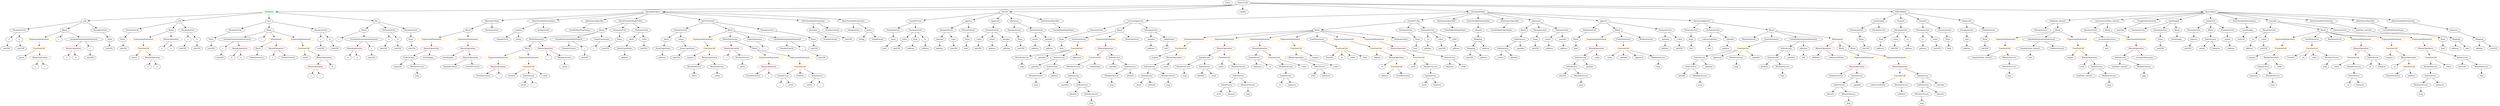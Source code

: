 strict digraph {
	graph [bb="0,0,16738,828"];
	node [label="\N"];
	Enter	[height=0.5,
		pos="8203.6,810",
		width=0.83628];
	Identifier_balances_7	[color=black,
		height=0.5,
		label=balances,
		pos="9744.6,306",
		width=1.1828];
	VariableDeclaration_c	[color=black,
		height=0.5,
		label=c,
		pos="1480.6,450",
		width=0.75];
	ElementaryTypeName_uint256_3	[color=black,
		height=0.5,
		label=uint256,
		pos="1448.6,378",
		width=1.0442];
	VariableDeclaration_c -> ElementaryTypeName_uint256_3	[pos="e,1456.3,395.96 1473,432.41 1469.4,424.59 1465.1,415.06 1461,406.23"];
	ExpressionStatement_Unnamed_2	[color=orange,
		height=0.5,
		label=ExpressionStatement,
		pos="253.59,522",
		width=2.458];
	FunctionCall_Unnamed_2	[color=orange,
		height=0.5,
		label=FunctionCall,
		pos="253.59,450",
		width=1.6125];
	ExpressionStatement_Unnamed_2 -> FunctionCall_Unnamed_2	[pos="e,253.59,468.1 253.59,503.7 253.59,496.41 253.59,487.73 253.59,479.54"];
	ElementaryTypeName_bool	[color=black,
		height=0.5,
		label=bool,
		pos="13084,450",
		width=0.76697];
	Parameter__spender_2	[color=black,
		height=0.5,
		label=_spender,
		pos="7663.6,522",
		width=1.2521];
	ElementaryTypeName_address_24	[color=black,
		height=0.5,
		label=address,
		pos="7663.6,450",
		width=1.0996];
	Parameter__spender_2 -> ElementaryTypeName_address_24	[pos="e,7663.6,468.1 7663.6,503.7 7663.6,496.41 7663.6,487.73 7663.6,479.54"];
	BinaryOperation_Unnamed_19	[color=brown,
		height=0.5,
		label=BinaryOperation,
		pos="8494.6,450",
		width=1.9867];
	IndexAccess_Unnamed_13	[color=black,
		height=0.5,
		label=IndexAccess,
		pos="8409.6,378",
		width=1.6402];
	BinaryOperation_Unnamed_19 -> IndexAccess_Unnamed_13	[pos="e,8429.3,395.23 8474.4,432.41 8463.6,423.45 8450,412.25 8438,402.42"];
	FunctionCall_Unnamed_16	[color=orange,
		height=0.5,
		label=FunctionCall,
		pos="8544.6,378",
		width=1.6125];
	BinaryOperation_Unnamed_19 -> FunctionCall_Unnamed_16	[pos="e,8532.6,395.79 8506.7,432.05 8512.5,423.97 8519.5,414.12 8525.9,405.11"];
	Parameter_None_3	[color=black,
		height=0.5,
		label=None,
		pos="718.59,522",
		width=0.85014];
	ElementaryTypeName_uint256_13	[color=black,
		height=0.5,
		label=uint256,
		pos="714.59,450",
		width=1.0442];
	Parameter_None_3 -> ElementaryTypeName_uint256_13	[pos="e,715.57,468.1 717.6,503.7 717.19,496.41 716.69,487.73 716.22,479.54"];
	Identifier_a_7	[color=black,
		height=0.5,
		label=a,
		pos="223.59,306",
		width=0.75];
	ParameterList_Unnamed_19	[color=black,
		height=0.5,
		label=ParameterList,
		pos="6315.6,594",
		width=1.7095];
	Parameter_spender_1	[color=black,
		height=0.5,
		label=spender,
		pos="6258.6,522",
		width=1.1135];
	ParameterList_Unnamed_19 -> Parameter_spender_1	[pos="e,6271.9,539.31 6301.8,576.05 6295,567.68 6286.6,557.4 6279.1,548.13"];
	Parameter_value_2	[color=black,
		height=0.5,
		label=value,
		pos="6349.6,522",
		width=0.82242];
	ParameterList_Unnamed_19 -> Parameter_value_2	[pos="e,6341.5,539.62 6324,575.7 6327.8,567.87 6332.4,558.44 6336.6,549.73"];
	ParameterList_Unnamed_22	[color=black,
		height=0.5,
		label=ParameterList,
		pos="14345,594",
		width=1.7095];
	Block_Unnamed_21	[color=black,
		height=0.5,
		label=Block,
		pos="3509.6,450",
		width=0.90558];
	ExpressionStatement_Unnamed_26	[color=orange,
		height=0.5,
		label=ExpressionStatement,
		pos="3320.6,378",
		width=2.458];
	Block_Unnamed_21 -> ExpressionStatement_Unnamed_26	[pos="e,3362.1,394.37 3482.9,439.12 3454.4,428.57 3408.5,411.57 3372.8,398.34"];
	ExpressionStatement_Unnamed_25	[color=orange,
		height=0.5,
		label=ExpressionStatement,
		pos="3515.6,378",
		width=2.458];
	Block_Unnamed_21 -> ExpressionStatement_Unnamed_25	[pos="e,3514.1,396.1 3511.1,431.7 3511.7,424.41 3512.4,415.73 3513.1,407.54"];
	Identifier_assert	[color=black,
		height=0.5,
		label=assert,
		pos="2044.6,378",
		width=0.89172];
	ElementaryTypeName_uint_2	[color=black,
		height=0.5,
		label=uint,
		pos="13599,378",
		width=0.75];
	ElementaryTypeName_uint256_34	[color=black,
		height=0.5,
		label=uint256,
		pos="4526.6,378",
		width=1.0442];
	FunctionDefinition_transferFrom	[color=black,
		height=0.5,
		label=transferFrom,
		pos="6085.6,666",
		width=1.6402];
	ParameterList_Unnamed_18	[color=black,
		height=0.5,
		label=ParameterList,
		pos="5937.6,594",
		width=1.7095];
	FunctionDefinition_transferFrom -> ParameterList_Unnamed_18	[pos="e,5969.1,609.9 6054.6,650.33 6032.7,639.99 6003.2,626.03 5979.3,614.72"];
	ParameterList_Unnamed_17	[color=black,
		height=0.5,
		label=ParameterList,
		pos="6085.6,594",
		width=1.7095];
	FunctionDefinition_transferFrom -> ParameterList_Unnamed_17	[pos="e,6085.6,612.1 6085.6,647.7 6085.6,640.41 6085.6,631.73 6085.6,623.54"];
	ParameterList_Unnamed_33	[color=black,
		height=0.5,
		label=ParameterList,
		pos="10621,594",
		width=1.7095];
	Parameter_None_13	[color=black,
		height=0.5,
		label=None,
		pos="10599,522",
		width=0.85014];
	ParameterList_Unnamed_33 -> Parameter_None_13	[pos="e,10604,540.1 10615,575.7 10613,568.24 10610,559.32 10607,550.97"];
	Block_Unnamed_17	[color=black,
		height=0.5,
		label=Block,
		pos="3120.6,594",
		width=0.90558];
	ExpressionStatement_Unnamed_21	[color=orange,
		height=0.5,
		label=ExpressionStatement,
		pos="2882.6,522",
		width=2.458];
	Block_Unnamed_17 -> ExpressionStatement_Unnamed_21	[pos="e,2931.4,537.36 3092.4,584.7 3055.6,573.88 2990.3,554.68 2942.3,540.56"];
	ExpressionStatement_Unnamed_20	[color=orange,
		height=0.5,
		label=ExpressionStatement,
		pos="3120.6,522",
		width=2.458];
	Block_Unnamed_17 -> ExpressionStatement_Unnamed_20	[pos="e,3120.6,540.1 3120.6,575.7 3120.6,568.41 3120.6,559.73 3120.6,551.54"];
	Identifier__value_11	[color=black,
		height=0.5,
		label=_value,
		pos="10816,378",
		width=0.96103];
	Identifier__from_5	[color=black,
		height=0.5,
		label=_from,
		pos="8170.6,90",
		width=0.93331];
	Parameter_balance	[color=black,
		height=0.5,
		label=balance,
		pos="14706,522",
		width=1.0719];
	ElementaryTypeName_uint256_28	[color=black,
		height=0.5,
		label=uint256,
		pos="14676,450",
		width=1.0442];
	Parameter_balance -> ElementaryTypeName_uint256_28	[pos="e,14683,467.79 14698,504.05 14695,496.32 14691,486.96 14687,478.27"];
	ElementaryTypeName_address_20	[color=black,
		height=0.5,
		label=address,
		pos="9306.6,234",
		width=1.0996];
	NumberLiteral_Unnamed_6	[color=black,
		height=0.5,
		label=NumberLiteral,
		pos="5519.6,522",
		width=1.765];
	BinaryOperation_Unnamed_23	[color=brown,
		height=0.5,
		label=BinaryOperation,
		pos="12231,450",
		width=1.9867];
	Identifier_oldValue	[color=black,
		height=0.5,
		label=oldValue,
		pos="12187,378",
		width=1.2105];
	BinaryOperation_Unnamed_23 -> Identifier_oldValue	[pos="e,12197,395.79 12220,432.05 12215,424.06 12209,414.33 12203,405.4"];
	Identifier__subtractedValue	[color=black,
		height=0.5,
		label=_subtractedValue,
		pos="12324,378",
		width=2.0976];
	BinaryOperation_Unnamed_23 -> Identifier__subtractedValue	[pos="e,12302,395.47 12253,432.41 12265,423.43 12279,412.19 12293,402.34"];
	ParameterList_Unnamed_40	[color=black,
		height=0.5,
		label=ParameterList,
		pos="3303.6,594",
		width=1.7095];
	Identifier_totalSupply_	[color=black,
		height=0.5,
		label=totalSupply_,
		pos="14591,522",
		width=1.6125];
	MemberAccess_Unnamed_12	[color=black,
		height=0.5,
		label=MemberAccess,
		pos="8635.6,306",
		width=1.9174];
	IndexAccess_Unnamed_14	[color=black,
		height=0.5,
		label=IndexAccess,
		pos="8635.6,234",
		width=1.6402];
	MemberAccess_Unnamed_12 -> IndexAccess_Unnamed_14	[pos="e,8635.6,252.1 8635.6,287.7 8635.6,280.41 8635.6,271.73 8635.6,263.54"];
	BooleanLiteral_Unnamed_4	[color=black,
		height=0.5,
		label=BooleanLiteral,
		pos="11751,522",
		width=1.7788];
	ExpressionStatement_Unnamed_19	[color=orange,
		height=0.5,
		label=ExpressionStatement,
		pos="12754,378",
		width=2.458];
	BinaryOperation_Unnamed_25	[color=brown,
		height=0.5,
		label=BinaryOperation,
		pos="12781,306",
		width=1.9867];
	ExpressionStatement_Unnamed_19 -> BinaryOperation_Unnamed_25	[pos="e,12774,324.1 12760,359.7 12763,352.15 12767,343.12 12770,334.68"];
	Identifier__to_4	[color=black,
		height=0.5,
		label=_to,
		pos="9278.6,306",
		width=0.75];
	Parameter_a_1	[color=black,
		height=0.5,
		label=a,
		pos="2592.6,522",
		width=0.75];
	ElementaryTypeName_uint256_4	[color=black,
		height=0.5,
		label=uint256,
		pos="2563.6,450",
		width=1.0442];
	Parameter_a_1 -> ElementaryTypeName_uint256_4	[pos="e,2570.6,467.96 2585.7,504.41 2582.5,496.68 2578.6,487.27 2575,478.52"];
	FunctionDefinition_increaseApproval	[color=black,
		height=0.5,
		label=increaseApproval,
		pos="7558.6,666",
		width=2.0976];
	ParameterList_Unnamed_37	[color=black,
		height=0.5,
		label=ParameterList,
		pos="7298.6,594",
		width=1.7095];
	FunctionDefinition_increaseApproval -> ParameterList_Unnamed_37	[pos="e,7342.6,606.85 7510,651.92 7465.6,639.96 7400,622.3 7353.7,609.83"];
	Block_Unnamed_13	[color=black,
		height=0.5,
		label=Block,
		pos="7452.6,594",
		width=0.90558];
	FunctionDefinition_increaseApproval -> Block_Unnamed_13	[pos="e,7473,608.49 7533.7,648.59 7518.4,638.48 7498.7,625.46 7482.6,614.79"];
	ParameterList_Unnamed_36	[color=black,
		height=0.5,
		label=ParameterList,
		pos="7663.6,594",
		width=1.7095];
	FunctionDefinition_increaseApproval -> ParameterList_Unnamed_36	[pos="e,7639.8,610.83 7583.2,648.59 7597.4,639.15 7615.3,627.17 7630.7,616.94"];
	FunctionDefinition_totalSupply	[color=black,
		height=0.5,
		label=totalSupply,
		pos="12624,666",
		width=1.4739];
	ParameterList_Unnamed_9	[color=black,
		height=0.5,
		label=ParameterList,
		pos="12483,594",
		width=1.7095];
	FunctionDefinition_totalSupply -> ParameterList_Unnamed_9	[pos="e,12513,609.97 12594,650.5 12574,640.22 12546,626.3 12523,614.97"];
	ParameterList_Unnamed_8	[color=black,
		height=0.5,
		label=ParameterList,
		pos="12624,594",
		width=1.7095];
	FunctionDefinition_totalSupply -> ParameterList_Unnamed_8	[pos="e,12624,612.1 12624,647.7 12624,640.41 12624,631.73 12624,623.54"];
	ElementaryTypeName_uint256_33	[color=black,
		height=0.5,
		label=uint256,
		pos="5638.6,522",
		width=1.0442];
	Identifier_balances_1	[color=black,
		height=0.5,
		label=balances,
		pos="16527,306",
		width=1.1828];
	Mapping_Unnamed_2	[color=black,
		height=0.5,
		label=Mapping,
		pos="9919.6,522",
		width=1.2105];
	Mapping_Unnamed_3	[color=black,
		height=0.5,
		label=Mapping,
		pos="9874.6,450",
		width=1.2105];
	Mapping_Unnamed_2 -> Mapping_Unnamed_3	[pos="e,9885.2,467.47 9908.9,504.41 9903.7,496.22 9897.2,486.14 9891.3,476.95"];
	ElementaryTypeName_address_16	[color=black,
		height=0.5,
		label=address,
		pos="9975.6,450",
		width=1.0996];
	Mapping_Unnamed_2 -> ElementaryTypeName_address_16	[pos="e,9962.4,467.47 9932.9,504.41 9939.6,496.04 9947.8,485.71 9955.3,476.37"];
	Identifier_require_2	[color=black,
		height=0.5,
		label=require,
		pos="13800,378",
		width=1.0026];
	Parameter__subtractedValue	[color=black,
		height=0.5,
		label=_subtractedValue,
		pos="11485,522",
		width=2.0976];
	ElementaryTypeName_uint_4	[color=black,
		height=0.5,
		label=uint,
		pos="11485,450",
		width=0.75];
	Parameter__subtractedValue -> ElementaryTypeName_uint_4	[pos="e,11485,468.1 11485,503.7 11485,496.41 11485,487.73 11485,479.54"];
	Parameter_None_9	[color=black,
		height=0.5,
		label=None,
		pos="6440.6,522",
		width=0.85014];
	ElementaryTypeName_bool_2	[color=black,
		height=0.5,
		label=bool,
		pos="6434.6,450",
		width=0.76697];
	Parameter_None_9 -> ElementaryTypeName_bool_2	[pos="e,6436.1,468.1 6439.1,503.7 6438.5,496.41 6437.7,487.73 6437,479.54"];
	Identifier_i_8	[color=black,
		height=0.5,
		label=i,
		pos="3965.6,450",
		width=0.75];
	Parameter_a_2	[color=black,
		height=0.5,
		label=a,
		pos="1236.6,522",
		width=0.75];
	ElementaryTypeName_uint256_8	[color=black,
		height=0.5,
		label=uint256,
		pos="1211.6,450",
		width=1.0442];
	Parameter_a_2 -> ElementaryTypeName_uint256_8	[pos="e,1217.6,467.79 1230.5,504.05 1227.8,496.4 1224.5,487.16 1221.4,478.56"];
	Identifier_allowed_2	[color=black,
		height=0.5,
		label=allowed,
		pos="8261.6,90",
		width=1.0858];
	ElementaryTypeName_bool_3	[color=black,
		height=0.5,
		label=bool,
		pos="16351,450",
		width=0.76697];
	Identifier_Transfer	[color=black,
		height=0.5,
		label=Transfer,
		pos="15338,378",
		width=1.1689];
	ParameterList_Unnamed_5	[color=black,
		height=0.5,
		label=ParameterList,
		pos="865.59,594",
		width=1.7095];
	Parameter_None_2	[color=black,
		height=0.5,
		label=None,
		pos="804.59,522",
		width=0.85014];
	ParameterList_Unnamed_5 -> Parameter_None_2	[pos="e,817.97,538.36 850.82,576.05 843.24,567.35 833.86,556.59 825.54,547.03"];
	ElementaryTypeName_uint256_18	[color=black,
		height=0.5,
		label=uint256,
		pos="12714,450",
		width=1.0442];
	Parameter_b_2	[color=black,
		height=0.5,
		label=b,
		pos="1308.6,522",
		width=0.75];
	ElementaryTypeName_uint256_9	[color=black,
		height=0.5,
		label=uint256,
		pos="1304.6,450",
		width=1.0442];
	Parameter_b_2 -> ElementaryTypeName_uint256_9	[pos="e,1305.6,468.1 1307.6,503.7 1307.2,496.41 1306.7,487.73 1306.2,479.54"];
	FunctionCall_Unnamed_10	[color=orange,
		height=0.5,
		label=FunctionCall,
		pos="13431,450",
		width=1.6125];
	Identifier_transferValue_intou21	[color=black,
		height=0.5,
		label=transferValue_intou21,
		pos="13279,378",
		width=2.555];
	FunctionCall_Unnamed_10 -> Identifier_transferValue_intou21	[pos="e,13313,395.07 13399,434.5 13377,424.48 13348,411.02 13324,399.86"];
	MemberAccess_Unnamed_8	[color=black,
		height=0.5,
		label=MemberAccess,
		pos="13458,378",
		width=1.9174];
	FunctionCall_Unnamed_10 -> MemberAccess_Unnamed_8	[pos="e,13451,396.1 13437,431.7 13440,424.15 13444,415.12 13447,406.68"];
	ElementaryTypeName_bool_5	[color=black,
		height=0.5,
		label=bool,
		pos="10599,450",
		width=0.76697];
	Parameter_None_13 -> ElementaryTypeName_bool_5	[pos="e,10599,468.1 10599,503.7 10599,496.41 10599,487.73 10599,479.54"];
	Identifier__values_1	[color=black,
		height=0.5,
		label=_values,
		pos="5418.6,162",
		width=1.0719];
	ElementaryTypeName_uint256_35	[color=black,
		height=0.5,
		label=uint256,
		pos="5422.6,450",
		width=1.0442];
	Parameter_None_15	[color=black,
		height=0.5,
		label=None,
		pos="7081.6,522",
		width=0.85014];
	ParameterList_Unnamed_37 -> Parameter_None_15	[pos="e,7105.5,533.69 7254.1,581.17 7218.1,571.21 7166.1,556.06 7121.6,540 7119.8,539.35 7117.9,538.66 7116.1,537.94"];
	ParameterList_Unnamed_21	[color=black,
		height=0.5,
		label=ParameterList,
		pos="6615.6,594",
		width=1.7095];
	VariableDeclaration_value_1	[color=black,
		height=0.5,
		label=value,
		pos="6527.6,522",
		width=0.82242];
	ParameterList_Unnamed_21 -> VariableDeclaration_value_1	[pos="e,6544.9,536.79 6595.2,576.76 6582.8,566.92 6566.9,554.26 6553.6,543.7"];
	VariableDeclaration_owner	[color=black,
		height=0.5,
		label=owner,
		pos="6613.6,522",
		width=0.93331];
	ParameterList_Unnamed_21 -> VariableDeclaration_owner	[pos="e,6614.1,540.1 6615.1,575.7 6614.9,568.41 6614.6,559.73 6614.4,551.54"];
	VariableDeclaration_spender	[color=black,
		height=0.5,
		label=spender,
		pos="6707.6,522",
		width=1.1135];
	ParameterList_Unnamed_21 -> VariableDeclaration_spender	[pos="e,6687.9,537.95 6636.9,576.76 6649.4,567.25 6665.4,555.1 6679,544.77"];
	ElementaryTypeName_uint_1	[color=black,
		height=0.5,
		label=uint,
		pos="14090,450",
		width=0.75];
	Identifier__from_1	[color=black,
		height=0.5,
		label=_from,
		pos="7609.6,162",
		width=0.93331];
	MemberAccess_Unnamed_19	[color=black,
		height=0.5,
		label=MemberAccess,
		pos="7161.6,306",
		width=1.9174];
	IndexAccess_Unnamed_25	[color=black,
		height=0.5,
		label=IndexAccess,
		pos="7161.6,234",
		width=1.6402];
	MemberAccess_Unnamed_19 -> IndexAccess_Unnamed_25	[pos="e,7161.6,252.1 7161.6,287.7 7161.6,280.41 7161.6,271.73 7161.6,263.54"];
	Identifier_msg_21	[color=black,
		height=0.5,
		label=msg,
		pos="2790.6,234",
		width=0.75];
	ElementaryTypeName_address_18	[color=black,
		height=0.5,
		label=address,
		pos="9773.6,450",
		width=1.0996];
	Identifier_i	[color=black,
		height=0.5,
		label=i,
		pos="4861.6,378",
		width=0.75];
	Block_Unnamed_15	[color=black,
		height=0.5,
		label=Block,
		pos="12353,450",
		width=0.90558];
	ExpressionStatement_Unnamed_18	[color=orange,
		height=0.5,
		label=ExpressionStatement,
		pos="12506,378",
		width=2.458];
	Block_Unnamed_15 -> ExpressionStatement_Unnamed_18	[pos="e,12471,394.91 12377,437.75 12400,427.52 12433,412.15 12460,399.7"];
	UserDefinedTypeName_Unnamed	[color=black,
		height=0.5,
		label=UserDefinedTypeName,
		pos="7077.6,594",
		width=2.7214];
	EmitStatement_Unnamed_3	[color=black,
		height=0.5,
		label=EmitStatement,
		pos="7194.6,522",
		width=1.7788];
	FunctionCall_Unnamed_21	[color=orange,
		height=0.5,
		label=FunctionCall,
		pos="7185.6,450",
		width=1.6125];
	EmitStatement_Unnamed_3 -> FunctionCall_Unnamed_21	[pos="e,7187.8,468.1 7192.4,503.7 7191.4,496.32 7190.3,487.52 7189.2,479.25"];
	FunctionCall_Unnamed_8	[color=orange,
		height=0.5,
		label=FunctionCall,
		pos="15505,450",
		width=1.6125];
	FunctionCall_Unnamed_8 -> Identifier_Transfer	[pos="e,15367,391.33 15471,435 15444,423.68 15406,407.71 15377,395.72"];
	Identifier__to_3	[color=black,
		height=0.5,
		label=_to,
		pos="15425,378",
		width=0.75];
	FunctionCall_Unnamed_8 -> Identifier__to_3	[pos="e,15441,393.02 15486,432.76 15475,423.17 15461,410.91 15449,400.52"];
	Identifier__value_3	[color=black,
		height=0.5,
		label=_value,
		pos="15505,378",
		width=0.96103];
	FunctionCall_Unnamed_8 -> Identifier__value_3	[pos="e,15505,396.1 15505,431.7 15505,424.41 15505,415.73 15505,407.54"];
	MemberAccess_Unnamed_5	[color=black,
		height=0.5,
		label=MemberAccess,
		pos="15627,378",
		width=1.9174];
	FunctionCall_Unnamed_8 -> MemberAccess_Unnamed_5	[pos="e,15599,394.81 15531,433.64 15548,423.93 15570,411.23 15589,400.52"];
	FunctionDefinition_approve	[color=black,
		height=0.5,
		label=approve,
		pos="6456.6,666",
		width=1.1412];
	FunctionDefinition_approve -> ParameterList_Unnamed_19	[pos="e,6345.9,610.05 6430.1,651.83 6409.2,641.48 6379.8,626.89 6356.1,615.09"];
	ParameterList_Unnamed_20	[color=black,
		height=0.5,
		label=ParameterList,
		pos="6456.6,594",
		width=1.7095];
	FunctionDefinition_approve -> ParameterList_Unnamed_20	[pos="e,6456.6,612.1 6456.6,647.7 6456.6,640.41 6456.6,631.73 6456.6,623.54"];
	ElementaryTypeName_address_8	[color=black,
		height=0.5,
		label=address,
		pos="6256.6,450",
		width=1.0996];
	Parameter_spender_1 -> ElementaryTypeName_address_8	[pos="e,6257.1,468.1 6258.1,503.7 6257.9,496.41 6257.6,487.73 6257.4,479.54"];
	Identifier_require_1	[color=black,
		height=0.5,
		label=require,
		pos="15080,378",
		width=1.0026];
	Identifier__owner_1	[color=black,
		height=0.5,
		label=_owner,
		pos="10074,378",
		width=1.0719];
	Parameter__dests	[color=black,
		height=0.5,
		label=_dests,
		pos="4444.6,522",
		width=0.97489];
	ArrayTypeName_Unnamed	[color=black,
		height=0.5,
		label=ArrayTypeName,
		pos="4432.6,450",
		width=2.0145];
	Parameter__dests -> ArrayTypeName_Unnamed	[pos="e,4435.5,468.1 4441.6,503.7 4440.4,496.32 4438.9,487.52 4437.4,479.25"];
	VariableDeclaration_decimals	[color=black,
		height=0.5,
		label=decimals,
		pos="5416.6,594",
		width=1.1967];
	VariableDeclaration_decimals -> NumberLiteral_Unnamed_6	[pos="e,5496,539.04 5438.4,578.15 5452.4,568.65 5470.8,556.14 5486.6,545.43"];
	VariableDeclaration_decimals -> ElementaryTypeName_uint256_33	[pos="e,5610,533.93 5449.5,582.04 5455.9,580 5462.4,577.9 5468.6,576 5523.4,559.08 5538.1,557.96 5592.6,540 5594.8,539.27 5597.1,538.5 \
5599.3,537.72"];
	ElementaryTypeName_uint256_39	[color=black,
		height=0.5,
		label=uint256,
		pos="3893.6,378",
		width=1.0442];
	BinaryOperation_Unnamed_30	[color=brown,
		height=0.5,
		label=BinaryOperation,
		pos="4892.6,450",
		width=1.9867];
	BinaryOperation_Unnamed_30 -> Identifier_i	[pos="e,4869,395.62 4884.9,431.7 4881.5,423.95 4877.4,414.64 4873.6,406.02"];
	MemberAccess_Unnamed_32	[color=black,
		height=0.5,
		label=MemberAccess,
		pos="4975.6,378",
		width=1.9174];
	BinaryOperation_Unnamed_30 -> MemberAccess_Unnamed_32	[pos="e,4955.8,395.71 4912.3,432.41 4922.6,423.67 4935.5,412.79 4947,403.13"];
	Identifier__owner	[color=black,
		height=0.5,
		label=_owner,
		pos="14770,450",
		width=1.0719];
	Identifier_require_6	[color=black,
		height=0.5,
		label=require,
		pos="4618.6,378",
		width=1.0026];
	ParameterList_Unnamed_41	[color=black,
		height=0.5,
		label=ParameterList,
		pos="4548.6,594",
		width=1.7095];
	ParameterList_Unnamed_41 -> Parameter__dests	[pos="e,4465.2,536.86 4524.7,576.94 4509.8,566.91 4490.5,553.92 4474.6,543.19"];
	Parameter__values	[color=black,
		height=0.5,
		label=_values,
		pos="4548.6,522",
		width=1.0719];
	ParameterList_Unnamed_41 -> Parameter__values	[pos="e,4548.6,540.1 4548.6,575.7 4548.6,568.41 4548.6,559.73 4548.6,551.54"];
	Identifier_require_5	[color=black,
		height=0.5,
		label=require,
		pos="7700.6,378",
		width=1.0026];
	Identifier__from	[color=black,
		height=0.5,
		label=_from,
		pos="8822.6,234",
		width=0.93331];
	ParameterList_Unnamed_26	[color=black,
		height=0.5,
		label=ParameterList,
		pos="14028,594",
		width=1.7095];
	Parameter__secondsToIncrease	[color=black,
		height=0.5,
		label=_secondsToIncrease,
		pos="14090,522",
		width=2.458];
	ParameterList_Unnamed_26 -> Parameter__secondsToIncrease	[pos="e,14075,539.79 14043,576.05 14050,567.71 14059,557.49 14067,548.25"];
	Identifier_now	[color=black,
		height=0.5,
		label=now,
		pos="13828,306",
		width=0.75];
	FunctionDefinition_transferFrom_1	[color=black,
		height=0.5,
		label=transferFrom,
		pos="9500.6,666",
		width=1.6402];
	Block_Unnamed_10	[color=black,
		height=0.5,
		label=Block,
		pos="8860.6,594",
		width=0.90558];
	FunctionDefinition_transferFrom_1 -> Block_Unnamed_10	[pos="e,8892.6,598.5 9445.7,659 9320.7,645.33 9016.8,612.09 8903.8,599.73"];
	ParameterList_Unnamed_31	[color=black,
		height=0.5,
		label=ParameterList,
		pos="9445.6,594",
		width=1.7095];
	FunctionDefinition_transferFrom_1 -> ParameterList_Unnamed_31	[pos="e,9458.8,611.79 9487.3,648.05 9480.9,639.89 9473,629.91 9465.9,620.82"];
	ParameterList_Unnamed_30	[color=black,
		height=0.5,
		label=ParameterList,
		pos="9586.6,594",
		width=1.7095];
	FunctionDefinition_transferFrom_1 -> ParameterList_Unnamed_30	[pos="e,9566.5,611.39 9520.5,648.76 9531.5,639.82 9545.4,628.55 9557.5,618.64"];
	Identifier_msg_9	[color=black,
		height=0.5,
		label=msg,
		pos="8376.6,90",
		width=0.75];
	BinaryOperation_Unnamed_32	[color=brown,
		height=0.5,
		label=BinaryOperation,
		pos="3631.6,450",
		width=1.9867];
	Identifier_i_5	[color=black,
		height=0.5,
		label=i,
		pos="3648.6,378",
		width=0.75];
	BinaryOperation_Unnamed_32 -> Identifier_i_5	[pos="e,3644.4,396.1 3635.8,431.7 3637.6,424.32 3639.7,415.52 3641.7,407.25"];
	MemberAccess_Unnamed_33	[color=black,
		height=0.5,
		label=MemberAccess,
		pos="3762.6,378",
		width=1.9174];
	BinaryOperation_Unnamed_32 -> MemberAccess_Unnamed_33	[pos="e,3733.3,394.66 3661,433.29 3679.4,423.47 3703.2,410.71 3723.2,400.03"];
	Identifier__dests_1	[color=black,
		height=0.5,
		label=_dests,
		pos="4975.6,306",
		width=0.97489];
	MemberAccess_Unnamed_32 -> Identifier__dests_1	[pos="e,4975.6,324.1 4975.6,359.7 4975.6,352.41 4975.6,343.73 4975.6,335.54"];
	FunctionCall_Unnamed	[color=orange,
		height=0.5,
		label=FunctionCall,
		pos="2006.6,450",
		width=1.6125];
	FunctionCall_Unnamed -> Identifier_assert	[pos="e,2035.7,395.31 2015.8,432.05 2020.1,424.03 2025.5,414.26 2030.3,405.3"];
	BinaryOperation_Unnamed_2	[color=brown,
		height=0.5,
		label=BinaryOperation,
		pos="2166.6,378",
		width=1.9867];
	FunctionCall_Unnamed -> BinaryOperation_Unnamed_2	[pos="e,2132,394.11 2039,434.83 2062.7,424.44 2095.3,410.19 2121.6,398.69"];
	ElementaryTypeName_address_2	[color=black,
		height=0.5,
		label=address,
		pos="12619,450",
		width=1.0996];
	Identifier_balances_6	[color=black,
		height=0.5,
		label=balances,
		pos="8916.6,234",
		width=1.1828];
	FunctionCall_Unnamed_18	[color=orange,
		height=0.5,
		label=FunctionCall,
		pos="9001.6,450",
		width=1.6125];
	Identifier_Transfer_1	[color=black,
		height=0.5,
		label=Transfer,
		pos="8914.6,378",
		width=1.1689];
	FunctionCall_Unnamed_18 -> Identifier_Transfer_1	[pos="e,8933.8,394.43 8981.4,432.76 8969.9,423.47 8955.2,411.67 8942.5,401.49"];
	Identifier__to_7	[color=black,
		height=0.5,
		label=_to,
		pos="9001.6,378",
		width=0.75];
	FunctionCall_Unnamed_18 -> Identifier__to_7	[pos="e,9001.6,396.1 9001.6,431.7 9001.6,424.41 9001.6,415.73 9001.6,407.54"];
	Identifier__value_9	[color=black,
		height=0.5,
		label=_value,
		pos="9081.6,378",
		width=0.96103];
	FunctionCall_Unnamed_18 -> Identifier__value_9	[pos="e,9064.5,393.95 9020.1,432.76 9030.8,423.43 9044.4,411.57 9056,401.36"];
	Identifier__from_6	[color=black,
		height=0.5,
		label=_from,
		pos="9167.6,378",
		width=0.93331];
	FunctionCall_Unnamed_18 -> Identifier__from_6	[pos="e,9141.8,389.88 9034.8,435 9062.7,423.22 9102.6,406.4 9131.4,394.28"];
	MemberAccess_Unnamed_13	[color=black,
		height=0.5,
		label=MemberAccess,
		pos="7923.6,306",
		width=1.9174];
	Identifier_msg_8	[color=black,
		height=0.5,
		label=msg,
		pos="7929.6,234",
		width=0.75];
	MemberAccess_Unnamed_13 -> Identifier_msg_8	[pos="e,7928.1,252.1 7925.1,287.7 7925.7,280.41 7926.4,271.73 7927.1,263.54"];
	NumberLiteral_Unnamed_1	[color=black,
		height=0.5,
		label=NumberLiteral,
		pos="1712.6,378",
		width=1.765];
	Identifier_msg_10	[color=black,
		height=0.5,
		label=msg,
		pos="10619,162",
		width=0.75];
	ElementaryTypeName_address_4	[color=black,
		height=0.5,
		label=address,
		pos="6899.6,450",
		width=1.0996];
	BinaryOperation_Unnamed_14	[color=brown,
		height=0.5,
		label=BinaryOperation,
		pos="13926,378",
		width=1.9867];
	BinaryOperation_Unnamed_14 -> Identifier_now	[pos="e,13846,319.88 13903,360.76 13889,350.56 13870,337.33 13855,326.55"];
	IndexAccess_Unnamed_6	[color=black,
		height=0.5,
		label=IndexAccess,
		pos="13932,306",
		width=1.6402];
	BinaryOperation_Unnamed_14 -> IndexAccess_Unnamed_6	[pos="e,13930,324.1 13927,359.7 13928,352.41 13928,343.73 13929,335.54"];
	IndexAccess_Unnamed_12	[color=black,
		height=0.5,
		label=IndexAccess,
		pos="9614.6,234",
		width=1.6402];
	Identifier__from_3	[color=black,
		height=0.5,
		label=_from,
		pos="9567.6,162",
		width=0.93331];
	IndexAccess_Unnamed_12 -> Identifier__from_3	[pos="e,9578.5,179.31 9603.2,216.05 9597.7,207.85 9591,197.83 9584.9,188.71"];
	Identifier_balances_8	[color=black,
		height=0.5,
		label=balances,
		pos="9661.6,162",
		width=1.1828];
	IndexAccess_Unnamed_12 -> Identifier_balances_8	[pos="e,9650.3,179.79 9626,216.05 9631.4,207.97 9638,198.12 9644.1,189.11"];
	Identifier_allowed_6	[color=black,
		height=0.5,
		label=allowed,
		pos="7159.6,90",
		width=1.0858];
	ElementaryTypeName_uint256_7	[color=black,
		height=0.5,
		label=uint256,
		pos="2468.6,378",
		width=1.0442];
	Identifier_allowed_8	[color=black,
		height=0.5,
		label=allowed,
		pos="11823,306",
		width=1.0858];
	BinaryOperation_Unnamed_33	[color=brown,
		height=0.5,
		label=BinaryOperation,
		pos="3318.6,306",
		width=1.9867];
	ExpressionStatement_Unnamed_26 -> BinaryOperation_Unnamed_33	[pos="e,3319.1,324.1 3320.1,359.7 3319.9,352.41 3319.6,343.73 3319.4,335.54"];
	ContractDefinition_SafeMath	[color=green,
		height=0.5,
		label=SafeMath,
		pos="1778.6,738",
		width=1.2798];
	FunctionDefinition_add	[color=black,
		height=0.5,
		label=add,
		pos="558.59,666",
		width=0.75];
	ContractDefinition_SafeMath -> FunctionDefinition_add	[pos="e,585.8,668.56 1733,734.38 1538.2,723.21 777.36,679.55 597.06,669.21"];
	FunctionDefinition_sub	[color=black,
		height=0.5,
		label=sub,
		pos="1177.6,666",
		width=0.75];
	ContractDefinition_SafeMath -> FunctionDefinition_sub	[pos="e,1204.3,670.11 1734.9,731.91 1622,718.76 1322.1,683.83 1215.7,671.44"];
	FunctionDefinition_mul	[color=black,
		height=0.5,
		label=mul,
		pos="1778.6,666",
		width=0.75];
	ContractDefinition_SafeMath -> FunctionDefinition_mul	[pos="e,1778.6,684.1 1778.6,719.7 1778.6,712.41 1778.6,703.73 1778.6,695.54"];
	FunctionDefinition_div	[color=black,
		height=0.5,
		label=div,
		pos="2510.6,666",
		width=0.75];
	ContractDefinition_SafeMath -> FunctionDefinition_div	[pos="e,2484,669.55 1823,732.75 1955.9,720.04 2349.1,682.44 2472.9,670.61"];
	ParameterList_Unnamed_20 -> Parameter_None_9	[pos="e,6444.5,540.1 6452.6,575.7 6451,568.32 6448.9,559.52 6447,551.25"];
	VariableDeclaration_from	[color=black,
		height=0.5,
		label=from,
		pos="12633,522",
		width=0.7947];
	VariableDeclaration_from -> ElementaryTypeName_address_2	[pos="e,12622,468.1 12629,503.7 12628,496.32 12626,487.52 12624,479.25"];
	MemberAccess_Unnamed_22	[color=black,
		height=0.5,
		label=MemberAccess,
		pos="6904.6,234",
		width=1.9174];
	Identifier_msg_15	[color=black,
		height=0.5,
		label=msg,
		pos="6904.6,162",
		width=0.75];
	MemberAccess_Unnamed_22 -> Identifier_msg_15	[pos="e,6904.6,180.1 6904.6,215.7 6904.6,208.41 6904.6,199.73 6904.6,191.54"];
	stringLiteral_Unnamed_2	[color=black,
		height=0.5,
		label=stringLiteral,
		pos="3372.6,522",
		width=1.5016];
	Identifier_lockTime_intou21	[color=black,
		height=0.5,
		label=lockTime_intou21,
		pos="14113,306",
		width=2.1669];
	ExpressionStatement_Unnamed_22	[color=orange,
		height=0.5,
		label=ExpressionStatement,
		pos="4693.6,522",
		width=2.458];
	FunctionCall_Unnamed_24	[color=orange,
		height=0.5,
		label=FunctionCall,
		pos="4744.6,450",
		width=1.6125];
	ExpressionStatement_Unnamed_22 -> FunctionCall_Unnamed_24	[pos="e,4732.5,467.62 4706.2,503.7 4712.1,495.61 4719.2,485.81 4725.7,476.87"];
	Identifier_a	[color=black,
		height=0.5,
		label=a,
		pos="1821.6,378",
		width=0.75];
	Parameter__to_1	[color=black,
		height=0.5,
		label=_to,
		pos="9586.6,522",
		width=0.75];
	ElementaryTypeName_address_19	[color=black,
		height=0.5,
		label=address,
		pos="9583.6,450",
		width=1.0996];
	Parameter__to_1 -> ElementaryTypeName_address_19	[pos="e,9584.3,468.1 9585.8,503.7 9585.5,496.41 9585.2,487.73 9584.8,479.54"];
	BinaryOperation_Unnamed_24	[color=brown,
		height=0.5,
		label=BinaryOperation,
		pos="12493,306",
		width=1.9867];
	ExpressionStatement_Unnamed_18 -> BinaryOperation_Unnamed_24	[pos="e,12496,324.1 12502,359.7 12501,352.32 12499,343.52 12498,335.25"];
	Parameter__owner_1	[color=black,
		height=0.5,
		label=_owner,
		pos="10403,522",
		width=1.0719];
	ElementaryTypeName_address_22	[color=black,
		height=0.5,
		label=address,
		pos="10411,450",
		width=1.0996];
	Parameter__owner_1 -> ElementaryTypeName_address_22	[pos="e,10409,468.1 10405,503.7 10405,496.41 10406,487.73 10407,479.54"];
	NumberLiteral_Unnamed_2	[color=black,
		height=0.5,
		label=NumberLiteral,
		pos="16058,234",
		width=1.765];
	FunctionCall_Unnamed_22	[color=orange,
		height=0.5,
		label=FunctionCall,
		pos="12781,234",
		width=1.6125];
	BinaryOperation_Unnamed_25 -> FunctionCall_Unnamed_22	[pos="e,12781,252.1 12781,287.7 12781,280.41 12781,271.73 12781,263.54"];
	IndexAccess_Unnamed_33	[color=black,
		height=0.5,
		label=IndexAccess,
		pos="12941,234",
		width=1.6402];
	BinaryOperation_Unnamed_25 -> IndexAccess_Unnamed_33	[pos="e,12908,249.32 12815,289.81 12839,279.24 12872,265.08 12898,253.8"];
	ExpressionStatement_Unnamed_12	[color=orange,
		height=0.5,
		label=ExpressionStatement,
		pos="7980.6,522",
		width=2.458];
	FunctionCall_Unnamed_14	[color=orange,
		height=0.5,
		label=FunctionCall,
		pos="7870.6,450",
		width=1.6125];
	ExpressionStatement_Unnamed_12 -> FunctionCall_Unnamed_14	[pos="e,7895.3,466.75 7954.5,504.41 7939.7,494.97 7920.9,483.03 7904.9,472.83"];
	ParameterList_Unnamed_6	[color=black,
		height=0.5,
		label=ParameterList,
		pos="120.59,594",
		width=1.7095];
	FunctionDefinition_add -> ParameterList_Unnamed_6	[pos="e,173.54,603.46 532.5,660.83 464.92,650.03 282.61,620.89 184.75,605.25"];
	Block_Unnamed_4	[color=black,
		height=0.5,
		label=Block,
		pos="423.59,594",
		width=0.90558];
	FunctionDefinition_add -> Block_Unnamed_4	[pos="e,446.91,607.09 537.79,654.22 516.21,643.03 482.14,625.36 456.82,612.23"];
	ParameterList_Unnamed_7	[color=black,
		height=0.5,
		label=ParameterList,
		pos="657.59,594",
		width=1.7095];
	FunctionDefinition_add -> ParameterList_Unnamed_7	[pos="e,635.03,610.95 576.75,652.16 590.47,642.46 609.64,628.9 625.88,617.42"];
	Identifier_allowed_3	[color=black,
		height=0.5,
		label=allowed,
		pos="10493,234",
		width=1.0858];
	WhileStatement_Unnamed	[color=black,
		height=0.5,
		label=WhileStatement,
		pos="4868.6,522",
		width=1.9036];
	WhileStatement_Unnamed -> BinaryOperation_Unnamed_30	[pos="e,4886.7,468.1 4874.5,503.7 4877.1,496.24 4880.1,487.32 4883,478.97"];
	Block_Unnamed_19	[color=black,
		height=0.5,
		label=Block,
		pos="5033.6,450",
		width=0.90558];
	WhileStatement_Unnamed -> Block_Unnamed_19	[pos="e,5008.3,461.72 4903.6,506.15 4931.3,494.39 4969.9,478.02 4997.8,466.17"];
	Identifier_balances_9	[color=black,
		height=0.5,
		label=balances,
		pos="8433.6,306",
		width=1.1828];
	IndexAccess_Unnamed_13 -> Identifier_balances_9	[pos="e,8427.7,324.1 8415.5,359.7 8418.1,352.24 8421.1,343.32 8424,334.97"];
	Identifier__to_5	[color=black,
		height=0.5,
		label=_to,
		pos="8521.6,306",
		width=0.75];
	IndexAccess_Unnamed_13 -> Identifier__to_5	[pos="e,8502.5,318.96 8434.7,361.29 8452,350.53 8474.8,336.22 8492.8,324.99"];
	ElementaryTypeName_address_12	[color=black,
		height=0.5,
		label=address,
		pos="15100,450",
		width=1.0996];
	Identifier_msg_18	[color=black,
		height=0.5,
		label=msg,
		pos="12934,18",
		width=0.75];
	Identifier_oldValue_1	[color=black,
		height=0.5,
		label=oldValue,
		pos="12795,90",
		width=1.2105];
	ElementaryTypeName_bool_6	[color=black,
		height=0.5,
		label=bool,
		pos="7081.6,450",
		width=0.76697];
	Parameter_None_15 -> ElementaryTypeName_bool_6	[pos="e,7081.6,468.1 7081.6,503.7 7081.6,496.41 7081.6,487.73 7081.6,479.54"];
	ElementaryTypeName_uint256_21	[color=black,
		height=0.5,
		label=uint256,
		pos="6351.6,450",
		width=1.0442];
	ExpressionStatement_Unnamed_4	[color=orange,
		height=0.5,
		label=ExpressionStatement,
		pos="15336,522",
		width=2.458];
	FunctionCall_Unnamed_5	[color=orange,
		height=0.5,
		label=FunctionCall,
		pos="15309,450",
		width=1.6125];
	ExpressionStatement_Unnamed_4 -> FunctionCall_Unnamed_5	[pos="e,15315,468.1 15329,503.7 15326,496.15 15323,487.12 15319,478.68"];
	Parameter_None_18	[color=black,
		height=0.5,
		label=None,
		pos="4132.6,522",
		width=0.85014];
	ElementaryTypeName_uint256_38	[color=black,
		height=0.5,
		label=uint256,
		pos="4048.6,450",
		width=1.0442];
	Parameter_None_18 -> ElementaryTypeName_uint256_38	[pos="e,4066.7,466.11 4115.6,506.83 4104.1,497.23 4088.6,484.33 4075.4,473.34"];
	ElementaryTypeName_uint256_17	[color=black,
		height=0.5,
		label=uint256,
		pos="13001,450",
		width=1.0442];
	VariableDeclaration_transferValue_intou21	[color=black,
		height=0.5,
		label=transferValue_intou21,
		pos="13599,450",
		width=2.555];
	VariableDeclaration_transferValue_intou21 -> ElementaryTypeName_uint_2	[pos="e,13599,396.1 13599,431.7 13599,424.41 13599,415.73 13599,407.54"];
	EmitStatement_Unnamed	[color=black,
		height=0.5,
		label=EmitStatement,
		pos="15507,522",
		width=1.7788];
	EmitStatement_Unnamed -> FunctionCall_Unnamed_8	[pos="e,15505,468.1 15506,503.7 15506,496.41 15506,487.73 15505,479.54"];
	ElementaryTypeName_uint256_32	[color=black,
		height=0.5,
		label=uint256,
		pos="10316,450",
		width=1.0442];
	Identifier__value_6	[color=black,
		height=0.5,
		label=_value,
		pos="9492.6,306",
		width=0.96103];
	ElementaryTypeName_string	[color=black,
		height=0.5,
		label=string,
		pos="5725.6,522",
		width=0.864];
	BinaryOperation_Unnamed_3	[color=brown,
		height=0.5,
		label=BinaryOperation,
		pos="2107.6,306",
		width=1.9867];
	Identifier_a_2	[color=black,
		height=0.5,
		label=a,
		pos="2071.6,234",
		width=0.75];
	BinaryOperation_Unnamed_3 -> Identifier_a_2	[pos="e,2079.9,251.14 2098.7,287.7 2094.6,279.75 2089.7,270.16 2085.1,261.34"];
	Identifier_c	[color=black,
		height=0.5,
		label=c,
		pos="2143.6,234",
		width=0.75];
	BinaryOperation_Unnamed_3 -> Identifier_c	[pos="e,2135.3,251.14 2116.5,287.7 2120.6,279.75 2125.5,270.16 2130,261.34"];
	NumberLiteral_Unnamed_10	[color=black,
		height=0.5,
		label=NumberLiteral,
		pos="5230.6,450",
		width=1.765];
	BinaryOperation_Unnamed_28	[color=brown,
		height=0.5,
		label=BinaryOperation,
		pos="2876.6,450",
		width=1.9867];
	ExpressionStatement_Unnamed_21 -> BinaryOperation_Unnamed_28	[pos="e,2878.1,468.1 2881.1,503.7 2880.5,496.41 2879.7,487.73 2879,479.54"];
	Identifier_assert_2	[color=black,
		height=0.5,
		label=assert,
		pos="137.59,378",
		width=0.89172];
	ElementaryTypeName_address_7	[color=black,
		height=0.5,
		label=address,
		pos="6159.6,450",
		width=1.0996];
	Identifier__to_6	[color=black,
		height=0.5,
		label=_to,
		pos="8599.6,162",
		width=0.75];
	MemberAccess_Unnamed_18	[color=black,
		height=0.5,
		label=MemberAccess,
		pos="7427.6,234",
		width=1.9174];
	Identifier_msg_12	[color=black,
		height=0.5,
		label=msg,
		pos="7427.6,162",
		width=0.75];
	MemberAccess_Unnamed_18 -> Identifier_msg_12	[pos="e,7427.6,180.1 7427.6,215.7 7427.6,208.41 7427.6,199.73 7427.6,191.54"];
	ElementaryTypeName_address_13	[color=black,
		height=0.5,
		label=address,
		pos="16179,234",
		width=1.0996];
	Identifier_allowed_7	[color=black,
		height=0.5,
		label=allowed,
		pos="7030.6,234",
		width=1.0858];
	Identifier__spender_3	[color=black,
		height=0.5,
		label=_spender,
		pos="7431.6,306",
		width=1.2521];
	Identifier_allowed_11	[color=black,
		height=0.5,
		label=allowed,
		pos="11255,234",
		width=1.0858];
	Identifier__to_1	[color=black,
		height=0.5,
		label=_to,
		pos="15886,306",
		width=0.75];
	Block_Unnamed_2	[color=black,
		height=0.5,
		label=Block,
		pos="2428.6,594",
		width=0.90558];
	Identifier_c_2	[color=black,
		height=0.5,
		label=c,
		pos="2264.6,522",
		width=0.75];
	Block_Unnamed_2 -> Identifier_c_2	[pos="e,2286.2,533.42 2402.9,582.8 2377,572.39 2335.8,555.58 2300.6,540 2299.3,539.42 2297.9,538.82 2296.6,538.21"];
	VariableDeclarationStatement_Unnamed_1	[color=black,
		height=0.5,
		label=VariableDeclarationStatement,
		pos="2428.6,522",
		width=3.3174];
	Block_Unnamed_2 -> VariableDeclarationStatement_Unnamed_1	[pos="e,2428.6,540.1 2428.6,575.7 2428.6,568.41 2428.6,559.73 2428.6,551.54"];
	ParameterList_Unnamed_1	[color=black,
		height=0.5,
		label=ParameterList,
		pos="1556.6,594",
		width=1.7095];
	Parameter_None	[color=black,
		height=0.5,
		label=None,
		pos="1397.6,522",
		width=0.85014];
	ParameterList_Unnamed_1 -> Parameter_None	[pos="e,1421.7,533.61 1523.6,578.5 1496.8,566.69 1459.1,550.07 1431.9,538.11"];
	NumberLiteral_Unnamed_3	[color=black,
		height=0.5,
		label=NumberLiteral,
		pos="13773,450",
		width=1.765];
	FunctionCall_Unnamed_25	[color=orange,
		height=0.5,
		label=FunctionCall,
		pos="5353.6,306",
		width=1.6125];
	IndexAccess_Unnamed_38	[color=black,
		height=0.5,
		label=IndexAccess,
		pos="5243.6,234",
		width=1.6402];
	FunctionCall_Unnamed_25 -> IndexAccess_Unnamed_38	[pos="e,5268.2,250.66 5328.9,289.29 5313.8,279.65 5294.2,267.18 5277.6,256.62"];
	Identifier_transfer	[color=black,
		height=0.5,
		label=transfer,
		pos="5359.6,234",
		width=1.0719];
	FunctionCall_Unnamed_25 -> Identifier_transfer	[pos="e,5358.1,252.1 5355.1,287.7 5355.7,280.41 5356.4,271.73 5357.1,263.54"];
	IndexAccess_Unnamed_39	[color=black,
		height=0.5,
		label=IndexAccess,
		pos="5475.6,234",
		width=1.6402];
	FunctionCall_Unnamed_25 -> IndexAccess_Unnamed_39	[pos="e,5448.9,250.33 5380.4,289.64 5397.6,279.75 5420.2,266.76 5439.1,255.93"];
	ExpressionStatement_Unnamed_17	[color=orange,
		height=0.5,
		label=ExpressionStatement,
		pos="7365.6,522",
		width=2.458];
	BinaryOperation_Unnamed_22	[color=brown,
		height=0.5,
		label=BinaryOperation,
		pos="7365.6,450",
		width=1.9867];
	ExpressionStatement_Unnamed_17 -> BinaryOperation_Unnamed_22	[pos="e,7365.6,468.1 7365.6,503.7 7365.6,496.41 7365.6,487.73 7365.6,479.54"];
	Identifier_totalSupply__1	[color=black,
		height=0.5,
		label=totalSupply_,
		pos="2994.6,378",
		width=1.6125];
	VariableDeclaration_allowed	[color=black,
		height=0.5,
		label=allowed,
		pos="9919.6,594",
		width=1.0858];
	VariableDeclaration_allowed -> Mapping_Unnamed_2	[pos="e,9919.6,540.1 9919.6,575.7 9919.6,568.41 9919.6,559.73 9919.6,551.54"];
	Block_Unnamed_20	[color=black,
		height=0.5,
		label=Block,
		pos="4010.6,594",
		width=0.90558];
	WhileStatement_Unnamed_1	[color=black,
		height=0.5,
		label=WhileStatement,
		pos="3593.6,522",
		width=1.9036];
	Block_Unnamed_20 -> WhileStatement_Unnamed_1	[pos="e,3643.8,534.67 3986.1,581.82 3980.4,579.6 3974.4,577.49 3968.6,576 3839.8,542.77 3802.7,562.18 3671.6,540 3666.1,539.07 3660.4,\
538.01 3654.7,536.89"];
	VariableDeclarationStatement_Unnamed_6	[color=black,
		height=0.5,
		label=VariableDeclarationStatement,
		pos="3799.6,522",
		width=3.3174];
	Block_Unnamed_20 -> VariableDeclarationStatement_Unnamed_6	[pos="e,3852.9,538.5 3985.4,582.42 3979.9,580.21 3974.1,577.96 3968.6,576 3934.3,563.7 3895.5,551.43 3863.8,541.8"];
	TupleExpression_Unnamed_1	[color=black,
		height=0.5,
		label=TupleExpression,
		pos="4010.6,522",
		width=2.0422];
	Block_Unnamed_20 -> TupleExpression_Unnamed_1	[pos="e,4010.6,540.1 4010.6,575.7 4010.6,568.41 4010.6,559.73 4010.6,551.54"];
	WhileStatement_Unnamed_1 -> Block_Unnamed_21	[pos="e,3527.1,465.57 3573.7,504.41 3562.3,494.91 3547.8,482.88 3535.6,472.65"];
	WhileStatement_Unnamed_1 -> BinaryOperation_Unnamed_32	[pos="e,3622.3,468.1 3603,503.7 3607.2,495.98 3612.2,486.71 3616.9,478.11"];
	MemberAccess_Unnamed_16	[color=black,
		height=0.5,
		label=MemberAccess,
		pos="10619,234",
		width=1.9174];
	MemberAccess_Unnamed_16 -> Identifier_msg_10	[pos="e,10619,180.1 10619,215.7 10619,208.41 10619,199.73 10619,191.54"];
	ElementaryTypeName_uint256_12	[color=black,
		height=0.5,
		label=uint256,
		pos="130.59,450",
		width=1.0442];
	ElementaryTypeName_uint256_15	[color=black,
		height=0.5,
		label=uint256,
		pos="12524,450",
		width=1.0442];
	Parameter_a	[color=black,
		height=0.5,
		label=a,
		pos="2120.6,522",
		width=0.75];
	ElementaryTypeName_uint256	[color=black,
		height=0.5,
		label=uint256,
		pos="2120.6,450",
		width=1.0442];
	Parameter_a -> ElementaryTypeName_uint256	[pos="e,2120.6,468.1 2120.6,503.7 2120.6,496.41 2120.6,487.73 2120.6,479.54"];
	Parameter__spender_3	[color=black,
		height=0.5,
		label=_spender,
		pos="11624,522",
		width=1.2521];
	ElementaryTypeName_address_25	[color=black,
		height=0.5,
		label=address,
		pos="11597,450",
		width=1.0996];
	Parameter__spender_3 -> ElementaryTypeName_address_25	[pos="e,11603,467.79 11617,504.05 11614,496.32 11610,486.96 11607,478.27"];
	Identifier_msg_1	[color=black,
		height=0.5,
		label=msg,
		pos="16657,234",
		width=0.75];
	Parameter_value_1	[color=black,
		height=0.5,
		label=value,
		pos="6009.6,522",
		width=0.82242];
	ElementaryTypeName_uint256_20	[color=black,
		height=0.5,
		label=uint256,
		pos="5967.6,450",
		width=1.0442];
	Parameter_value_1 -> ElementaryTypeName_uint256_20	[pos="e,5977.6,467.63 5999.8,504.76 5995,496.67 5989,486.66 5983.5,477.49"];
	ElementaryTypeName_uint256_31	[color=black,
		height=0.5,
		label=uint256,
		pos="11278,450",
		width=1.0442];
	BinaryOperation_Unnamed_27	[color=brown,
		height=0.5,
		label=BinaryOperation,
		pos="3142.6,378",
		width=1.9867];
	NumberLiteral_Unnamed_9	[color=black,
		height=0.5,
		label=NumberLiteral,
		pos="3010.6,306",
		width=1.765];
	BinaryOperation_Unnamed_27 -> NumberLiteral_Unnamed_9	[pos="e,3039.7,322.42 3113,361.29 3094.3,351.4 3070.1,338.53 3049.8,327.8"];
	NumberLiteral_Unnamed_8	[color=black,
		height=0.5,
		label=NumberLiteral,
		pos="3155.6,306",
		width=1.765];
	BinaryOperation_Unnamed_27 -> NumberLiteral_Unnamed_8	[pos="e,3152.4,324.1 3145.8,359.7 3147.2,352.32 3148.8,343.52 3150.3,335.25"];
	IndexAccess_Unnamed_35	[color=black,
		height=0.5,
		label=IndexAccess,
		pos="11376,378",
		width=1.6402];
	IndexAccess_Unnamed_36	[color=black,
		height=0.5,
		label=IndexAccess,
		pos="11318,306",
		width=1.6402];
	IndexAccess_Unnamed_35 -> IndexAccess_Unnamed_36	[pos="e,11332,323.79 11362,360.05 11355,351.8 11346,341.7 11339,332.54"];
	Identifier__spender_11	[color=black,
		height=0.5,
		label=_spender,
		pos="11440,306",
		width=1.2521];
	IndexAccess_Unnamed_35 -> Identifier__spender_11	[pos="e,11425,322.99 11391,360.41 11399,351.74 11409,340.97 11417,331.38"];
	Mapping_Unnamed	[color=black,
		height=0.5,
		label=Mapping,
		pos="16606,522",
		width=1.2105];
	ElementaryTypeName_address_11	[color=black,
		height=0.5,
		label=address,
		pos="16606,450",
		width=1.0996];
	Mapping_Unnamed -> ElementaryTypeName_address_11	[pos="e,16606,468.1 16606,503.7 16606,496.41 16606,487.73 16606,479.54"];
	ElementaryTypeName_uint256_24	[color=black,
		height=0.5,
		label=uint256,
		pos="16701,450",
		width=1.0442];
	Mapping_Unnamed -> ElementaryTypeName_uint256_24	[pos="e,16681,465.68 16626,505.81 16639,496.05 16657,483.22 16672,472.42"];
	Parameter__value_1	[color=black,
		height=0.5,
		label=_value,
		pos="9673.6,522",
		width=0.96103];
	ElementaryTypeName_uint256_30	[color=black,
		height=0.5,
		label=uint256,
		pos="9678.6,450",
		width=1.0442];
	Parameter__value_1 -> ElementaryTypeName_uint256_30	[pos="e,9677.4,468.1 9674.8,503.7 9675.3,496.41 9676,487.73 9676.6,479.54"];
	NumberLiteral_Unnamed_12	[color=black,
		height=0.5,
		label=NumberLiteral,
		pos="3784.6,450",
		width=1.765];
	VariableDeclarationStatement_Unnamed_6 -> NumberLiteral_Unnamed_12	[pos="e,3788.3,468.1 3795.9,503.7 3794.3,496.32 3792.4,487.52 3790.6,479.25"];
	VariableDeclaration_i_1	[color=black,
		height=0.5,
		label=i,
		pos="3893.6,450",
		width=0.75];
	VariableDeclarationStatement_Unnamed_6 -> VariableDeclaration_i_1	[pos="e,3876,464.06 3822.3,504.05 3835.8,494.06 3852.8,481.36 3866.9,470.89"];
	ElementaryTypeName_address_26	[color=black,
		height=0.5,
		label=address,
		pos="4431.6,378",
		width=1.0996];
	ArrayTypeName_Unnamed -> ElementaryTypeName_address_26	[pos="e,4431.8,396.1 4432.3,431.7 4432.2,424.41 4432.1,415.73 4432,407.54"];
	FunctionCall_Unnamed_7	[color=orange,
		height=0.5,
		label=FunctionCall,
		pos="15772,378",
		width=1.6125];
	Identifier__value_2	[color=black,
		height=0.5,
		label=_value,
		pos="15650,306",
		width=0.96103];
	FunctionCall_Unnamed_7 -> Identifier__value_2	[pos="e,15672,319.98 15745,361.64 15726,351.01 15702,336.82 15682,325.56"];
	MemberAccess_Unnamed_4	[color=black,
		height=0.5,
		label=MemberAccess,
		pos="15772,306",
		width=1.9174];
	FunctionCall_Unnamed_7 -> MemberAccess_Unnamed_4	[pos="e,15772,324.1 15772,359.7 15772,352.41 15772,343.73 15772,335.54"];
	ExpressionStatement_Unnamed_9	[color=orange,
		height=0.5,
		label=ExpressionStatement,
		pos="13443,522",
		width=2.458];
	ExpressionStatement_Unnamed_9 -> FunctionCall_Unnamed_10	[pos="e,13434,468.1 13440,503.7 13438,496.32 13437,487.52 13435,479.25"];
	FunctionCall_Unnamed_20	[color=orange,
		height=0.5,
		label=FunctionCall,
		pos="7308.6,378",
		width=1.6125];
	BinaryOperation_Unnamed_22 -> FunctionCall_Unnamed_20	[pos="e,7322.3,395.79 7351.8,432.05 7345.1,423.8 7336.8,413.7 7329.4,404.54"];
	IndexAccess_Unnamed_23	[color=black,
		height=0.5,
		label=IndexAccess,
		pos="7443.6,378",
		width=1.6402];
	BinaryOperation_Unnamed_22 -> IndexAccess_Unnamed_23	[pos="e,7425.2,395.47 7384.1,432.41 7393.9,423.61 7406.1,412.63 7416.9,402.92"];
	BinaryOperation_Unnamed_29	[color=brown,
		height=0.5,
		label=BinaryOperation,
		pos="4744.6,378",
		width=1.9867];
	MemberAccess_Unnamed_30	[color=black,
		height=0.5,
		label=MemberAccess,
		pos="4642.6,306",
		width=1.9174];
	BinaryOperation_Unnamed_29 -> MemberAccess_Unnamed_30	[pos="e,4666.4,323.31 4720.7,360.59 4707.2,351.37 4690.3,339.74 4675.6,329.66"];
	MemberAccess_Unnamed_31	[color=black,
		height=0.5,
		label=MemberAccess,
		pos="4798.6,306",
		width=1.9174];
	BinaryOperation_Unnamed_29 -> MemberAccess_Unnamed_31	[pos="e,4785.6,323.79 4757.7,360.05 4764,351.89 4771.7,341.91 4778.7,332.82"];
	NumberLiteral_Unnamed_5	[color=black,
		height=0.5,
		label=NumberLiteral,
		pos="12352,234",
		width=1.765];
	BinaryOperation_Unnamed_13	[color=brown,
		height=0.5,
		label=BinaryOperation,
		pos="14285,450",
		width=1.9867];
	IndexAccess_Unnamed_5	[color=black,
		height=0.5,
		label=IndexAccess,
		pos="14199,378",
		width=1.6402];
	BinaryOperation_Unnamed_13 -> IndexAccess_Unnamed_5	[pos="e,14219,395.23 14264,432.41 14253,423.45 14239,412.25 14227,402.42"];
	Identifier__secondsToIncrease	[color=black,
		height=0.5,
		label=_secondsToIncrease,
		pos="14365,378",
		width=2.458];
	BinaryOperation_Unnamed_13 -> Identifier__secondsToIncrease	[pos="e,14345,395.96 14304,432.41 14313,423.73 14326,412.95 14337,403.34"];
	BinaryOperation_Unnamed_26	[color=brown,
		height=0.5,
		label=BinaryOperation,
		pos="3120.6,450",
		width=1.9867];
	BinaryOperation_Unnamed_26 -> Identifier_totalSupply__1	[pos="e,3021.8,394.1 3092,433.12 3074.2,423.2 3051,410.33 3031.7,399.63"];
	BinaryOperation_Unnamed_26 -> BinaryOperation_Unnamed_27	[pos="e,3137.2,396.1 3126,431.7 3128.4,424.24 3131.2,415.32 3133.8,406.97"];
	ParameterList_Unnamed_10	[color=black,
		height=0.5,
		label=ParameterList,
		pos="13188,594",
		width=1.7095];
	Parameter_who	[color=black,
		height=0.5,
		label=who,
		pos="13188,522",
		width=0.75];
	ParameterList_Unnamed_10 -> Parameter_who	[pos="e,13188,540.1 13188,575.7 13188,568.41 13188,559.73 13188,551.54"];
	Identifier_balances_11	[color=black,
		height=0.5,
		label=balances,
		pos="2660.6,306",
		width=1.1828];
	Parameter_None_8	[color=black,
		height=0.5,
		label=None,
		pos="5931.6,522",
		width=0.85014];
	ParameterList_Unnamed_18 -> Parameter_None_8	[pos="e,5933.1,540.1 5936.1,575.7 5935.5,568.41 5934.7,559.73 5934,551.54"];
	TupleExpression_Unnamed	[color=black,
		height=0.5,
		label=TupleExpression,
		pos="5028.6,522",
		width=2.0422];
	Identifier_i_4	[color=black,
		height=0.5,
		label=i,
		pos="5111.6,450",
		width=0.75];
	TupleExpression_Unnamed -> Identifier_i_4	[pos="e,5095.4,464.65 5048.3,504.41 5059.8,494.65 5074.6,482.22 5086.9,471.81"];
	EventDefinition_Approval	[color=black,
		height=0.5,
		label=Approval,
		pos="6632.6,666",
		width=1.266];
	EventDefinition_Approval -> ParameterList_Unnamed_21	[pos="e,6619.7,612.1 6628.4,647.7 6626.6,640.32 6624.5,631.52 6622.5,623.25"];
	Identifier_lockTime_intou21_1	[color=black,
		height=0.5,
		label=lockTime_intou21,
		pos="13849,234",
		width=2.1669];
	MemberAccess_Unnamed_9	[color=black,
		height=0.5,
		label=MemberAccess,
		pos="13458,306",
		width=1.9174];
	Identifier_msg_6	[color=black,
		height=0.5,
		label=msg,
		pos="13458,234",
		width=0.75];
	MemberAccess_Unnamed_9 -> Identifier_msg_6	[pos="e,13458,252.1 13458,287.7 13458,280.41 13458,271.73 13458,263.54"];
	ElementaryTypeName_uint256_25	[color=black,
		height=0.5,
		label=uint256,
		pos="15032,522",
		width=1.0442];
	IndexAccess_Unnamed_8	[color=black,
		height=0.5,
		label=IndexAccess,
		pos="8869.6,306",
		width=1.6402];
	IndexAccess_Unnamed_8 -> Identifier__from	[pos="e,8833.5,251.31 8858.2,288.05 8852.7,279.85 8846,269.83 8839.9,260.71"];
	IndexAccess_Unnamed_8 -> Identifier_balances_6	[pos="e,8905.3,251.79 8881,288.05 8886.4,279.97 8893,270.12 8899.1,261.11"];
	ElementaryTypeName_bool_1	[color=black,
		height=0.5,
		label=bool,
		pos="5884.6,450",
		width=0.76697];
	Parameter_None_8 -> ElementaryTypeName_bool_1	[pos="e,5895.1,466.67 5920.7,504.76 5915,496.25 5907.8,485.64 5901.4,476.09"];
	Identifier__dests	[color=black,
		height=0.5,
		label=_dests,
		pos="4642.6,234",
		width=0.97489];
	MemberAccess_Unnamed_30 -> Identifier__dests	[pos="e,4642.6,252.1 4642.6,287.7 4642.6,280.41 4642.6,271.73 4642.6,263.54"];
	BooleanLiteral_Unnamed	[color=black,
		height=0.5,
		label=BooleanLiteral,
		pos="15653,522",
		width=1.7788];
	MemberAccess_Unnamed_23	[color=black,
		height=0.5,
		label=MemberAccess,
		pos="11949,306",
		width=1.9174];
	Identifier_msg_16	[color=black,
		height=0.5,
		label=msg,
		pos="11949,234",
		width=0.75];
	MemberAccess_Unnamed_23 -> Identifier_msg_16	[pos="e,11949,252.1 11949,287.7 11949,280.41 11949,271.73 11949,263.54"];
	Identifier_b_2	[color=black,
		height=0.5,
		label=b,
		pos="2290.6,378",
		width=0.75];
	Identifier_require	[color=black,
		height=0.5,
		label=require,
		pos="16020,378",
		width=1.0026];
	IndexAccess_Unnamed_30	[color=black,
		height=0.5,
		label=IndexAccess,
		pos="11886,378",
		width=1.6402];
	IndexAccess_Unnamed_30 -> Identifier_allowed_8	[pos="e,11837,322.99 11871,360.41 11863,351.74 11853,340.97 11845,331.38"];
	IndexAccess_Unnamed_30 -> MemberAccess_Unnamed_23	[pos="e,11933,323.96 11901,360.41 11908,352.08 11917,341.8 11926,332.49"];
	UserDefinedTypeName_Unnamed_3	[color=black,
		height=0.5,
		label=UserDefinedTypeName,
		pos="9764.6,594",
		width=2.7214];
	Identifier__value_8	[color=black,
		height=0.5,
		label=_value,
		pos="8181.6,306",
		width=0.96103];
	ParameterList_Unnamed_16	[color=black,
		height=0.5,
		label=ParameterList,
		pos="6758.6,594",
		width=1.7095];
	Parameter_None_7	[color=black,
		height=0.5,
		label=None,
		pos="6800.6,522",
		width=0.85014];
	ParameterList_Unnamed_16 -> Parameter_None_7	[pos="e,6790.8,539.31 6768.8,576.05 6773.6,567.94 6779.6,558.04 6785,549.01"];
	Block_Unnamed_3	[color=black,
		height=0.5,
		label=Block,
		pos="1119.6,594",
		width=0.90558];
	ExpressionStatement_Unnamed_1	[color=orange,
		height=0.5,
		label=ExpressionStatement,
		pos="941.59,522",
		width=2.458];
	Block_Unnamed_3 -> ExpressionStatement_Unnamed_1	[pos="e,980.99,538.49 1093.7,582.82 1067,572.32 1024.7,555.67 991.42,542.6"];
	BinaryOperation_Unnamed_6	[color=brown,
		height=0.5,
		label=BinaryOperation,
		pos="1119.6,522",
		width=1.9867];
	Block_Unnamed_3 -> BinaryOperation_Unnamed_6	[pos="e,1119.6,540.1 1119.6,575.7 1119.6,568.41 1119.6,559.73 1119.6,551.54"];
	FunctionDefinition_withdraw_intou21	[color=black,
		height=0.5,
		label=withdraw_intou21,
		pos="13824,666",
		width=2.1392];
	ParameterList_Unnamed_27	[color=black,
		height=0.5,
		label=ParameterList,
		pos="13712,594",
		width=1.7095];
	FunctionDefinition_withdraw_intou21 -> ParameterList_Unnamed_27	[pos="e,13737,610.67 13798,648.76 13782,639.18 13763,626.92 13746,616.53"];
	Block_Unnamed_8	[color=black,
		height=0.5,
		label=Block,
		pos="13824,594",
		width=0.90558];
	FunctionDefinition_withdraw_intou21 -> Block_Unnamed_8	[pos="e,13824,612.1 13824,647.7 13824,640.41 13824,631.73 13824,623.54"];
	IndexAccess_Unnamed_29	[color=black,
		height=0.5,
		label=IndexAccess,
		pos="11977,450",
		width=1.6402];
	IndexAccess_Unnamed_29 -> IndexAccess_Unnamed_30	[pos="e,11907,395.15 11955,432.76 11944,423.66 11929,412.16 11916,402.13"];
	Identifier__spender_7	[color=black,
		height=0.5,
		label=_spender,
		pos="12008,378",
		width=1.2521];
	IndexAccess_Unnamed_29 -> Identifier__spender_7	[pos="e,12000,396.1 11984,431.7 11988,424.07 11992,414.92 11995,406.4"];
	Block_Unnamed_10 -> ExpressionStatement_Unnamed_12	[pos="e,8060.5,530.01 8828.3,590.58 8730.4,583.24 8428.6,560.45 8178.6,540 8143.7,537.14 8105.3,533.88 8071.7,530.98"];
	ExpressionStatement_Unnamed_15	[color=orange,
		height=0.5,
		label=ExpressionStatement,
		pos="8275.6,522",
		width=2.458];
	Block_Unnamed_10 -> ExpressionStatement_Unnamed_15	[pos="e,8346.2,533.14 8828.6,589.61 8753.3,581.57 8559.3,560.52 8397.6,540 8384.6,538.35 8370.8,536.51 8357.4,534.68"];
	ExpressionStatement_Unnamed_14	[color=orange,
		height=0.5,
		label=ExpressionStatement,
		pos="8494.6,522",
		width=2.458];
	Block_Unnamed_10 -> ExpressionStatement_Unnamed_14	[pos="e,8557.4,535.01 8830,587.15 8772.9,576.23 8648.6,552.46 8568.4,537.12"];
	ExpressionStatement_Unnamed_11	[color=orange,
		height=0.5,
		label=ExpressionStatement,
		pos="8689.6,522",
		width=2.458];
	Block_Unnamed_10 -> ExpressionStatement_Unnamed_11	[pos="e,8727.7,538.62 8835,582.52 8809.5,572.07 8769.6,555.76 8738.1,542.85"];
	EmitStatement_Unnamed_1	[color=black,
		height=0.5,
		label=EmitStatement,
		pos="8860.6,522",
		width=1.7788];
	Block_Unnamed_10 -> EmitStatement_Unnamed_1	[pos="e,8860.6,540.1 8860.6,575.7 8860.6,568.41 8860.6,559.73 8860.6,551.54"];
	ExpressionStatement_Unnamed_10	[color=orange,
		height=0.5,
		label=ExpressionStatement,
		pos="9031.6,522",
		width=2.458];
	Block_Unnamed_10 -> ExpressionStatement_Unnamed_10	[pos="e,8993.4,538.62 8886.2,582.52 8911.7,572.07 8951.6,555.76 8983.1,542.85"];
	ExpressionStatement_Unnamed_13	[color=orange,
		height=0.5,
		label=ExpressionStatement,
		pos="9226.6,522",
		width=2.458];
	Block_Unnamed_10 -> ExpressionStatement_Unnamed_13	[pos="e,9163.8,535.01 8891.2,587.15 8948.3,576.23 9072.6,552.46 9152.8,537.12"];
	BooleanLiteral_Unnamed_1	[color=black,
		height=0.5,
		label=BooleanLiteral,
		pos="9397.6,522",
		width=1.7788];
	Block_Unnamed_10 -> BooleanLiteral_Unnamed_1	[pos="e,9350.8,534.59 8893,590.54 8968.8,584.53 9163.1,567.53 9323.6,540 9328.8,539.1 9334.3,538.06 9339.7,536.95"];
	MemberAccess_Unnamed_1	[color=black,
		height=0.5,
		label=MemberAccess,
		pos="16657,306",
		width=1.9174];
	MemberAccess_Unnamed_1 -> Identifier_msg_1	[pos="e,16657,252.1 16657,287.7 16657,280.41 16657,271.73 16657,263.54"];
	Parameter_from	[color=black,
		height=0.5,
		label=from,
		pos="6085.6,522",
		width=0.7947];
	ElementaryTypeName_address_6	[color=black,
		height=0.5,
		label=address,
		pos="6062.6,450",
		width=1.0996];
	Parameter_from -> ElementaryTypeName_address_6	[pos="e,6068.3,468.28 6080,504.05 6077.5,496.52 6074.6,487.44 6071.8,478.94"];
	ElementaryTypeName_bool_4	[color=black,
		height=0.5,
		label=bool,
		pos="9498.6,450",
		width=0.76697];
	Parameter_None_12	[color=black,
		height=0.5,
		label=None,
		pos="9510.6,522",
		width=0.85014];
	ParameterList_Unnamed_31 -> Parameter_None_12	[pos="e,9496.6,538.04 9461,576.41 9469.4,567.41 9479.8,556.13 9489,546.26"];
	Identifier_require_3	[color=black,
		height=0.5,
		label=require,
		pos="9255.6,378",
		width=1.0026];
	Identifier_a_3	[color=black,
		height=0.5,
		label=a,
		pos="2362.6,378",
		width=0.75];
	IndexAccess_Unnamed_20	[color=black,
		height=0.5,
		label=IndexAccess,
		pos="10556,306",
		width=1.6402];
	IndexAccess_Unnamed_20 -> Identifier_allowed_3	[pos="e,10507,250.99 10541,288.41 10533,279.74 10523,268.97 10515,259.38"];
	IndexAccess_Unnamed_20 -> MemberAccess_Unnamed_16	[pos="e,10603,251.96 10571,288.41 10578,280.08 10587,269.8 10596,260.49"];
	InheritanceSpecifier_Unnamed_3	[color=black,
		height=0.5,
		label=InheritanceSpecifier,
		pos="9716.6,666",
		width=2.3333];
	InheritanceSpecifier_Unnamed_3 -> UserDefinedTypeName_Unnamed_3	[pos="e,9752.9,612.1 9728.5,647.7 9733.9,639.81 9740.4,630.3 9746.4,621.55"];
	IndexAccess_Unnamed_34	[color=black,
		height=0.5,
		label=IndexAccess,
		pos="12941,162",
		width=1.6402];
	MemberAccess_Unnamed_25	[color=black,
		height=0.5,
		label=MemberAccess,
		pos="12934,90",
		width=1.9174];
	IndexAccess_Unnamed_34 -> MemberAccess_Unnamed_25	[pos="e,12935,108.1 12939,143.7 12938,136.41 12937,127.73 12936,119.54"];
	Identifier_allowed_10	[color=black,
		height=0.5,
		label=allowed,
		pos="13060,90",
		width=1.0858];
	IndexAccess_Unnamed_34 -> Identifier_allowed_10	[pos="e,13036,104.83 12967,145.46 12984,135.2 13007,121.66 13026,110.65"];
	FunctionCall_Unnamed_23	[color=orange,
		height=0.5,
		label=FunctionCall,
		pos="11713,450",
		width=1.6125];
	FunctionCall_Unnamed_23 -> IndexAccess_Unnamed_35	[pos="e,11419,390.42 11669,437.57 11662,435.61 11653,433.67 11646,432 11556,412.77 11533,415.07 11444,396 11439,395.08 11435,394.08 11430,\
393.05"];
	Identifier_Approval_2	[color=black,
		height=0.5,
		label=Approval,
		pos="11499,378",
		width=1.266];
	FunctionCall_Unnamed_23 -> Identifier_Approval_2	[pos="e,11533,390.2 11674,436.32 11637,424.35 11582,406.38 11544,393.77"];
	MemberAccess_Unnamed_27	[color=black,
		height=0.5,
		label=MemberAccess,
		pos="11632,378",
		width=1.9174];
	FunctionCall_Unnamed_23 -> MemberAccess_Unnamed_27	[pos="e,11651,395.63 11694,432.76 11684,423.97 11671,412.93 11660,403.14"];
	Identifier__spender_10	[color=black,
		height=0.5,
		label=_spender,
		pos="11764,378",
		width=1.2521];
	FunctionCall_Unnamed_23 -> Identifier__spender_10	[pos="e,11751,395.79 11725,432.05 11731,423.89 11738,413.91 11745,404.82"];
	FunctionDefinition_increaseLockTime_intou21	[color=black,
		height=0.5,
		label=increaseLockTime_intou21,
		pos="14140,666",
		width=3.0956];
	FunctionDefinition_increaseLockTime_intou21 -> ParameterList_Unnamed_26	[pos="e,14053,610.83 14112,648.05 14097,638.67 14079,626.91 14063,616.84"];
	Block_Unnamed_7	[color=black,
		height=0.5,
		label=Block,
		pos="14140,594",
		width=0.90558];
	FunctionDefinition_increaseLockTime_intou21 -> Block_Unnamed_7	[pos="e,14140,612.1 14140,647.7 14140,640.41 14140,631.73 14140,623.54"];
	Block_Unnamed_11	[color=black,
		height=0.5,
		label=Block,
		pos="10821,594",
		width=0.90558];
	ExpressionStatement_Unnamed_16	[color=orange,
		height=0.5,
		label=ExpressionStatement,
		pos="10736,522",
		width=2.458];
	Block_Unnamed_11 -> ExpressionStatement_Unnamed_16	[pos="e,10756,539.95 10803,578.5 10792,569.47 10778,557.64 10765,547.23"];
	EmitStatement_Unnamed_2	[color=black,
		height=0.5,
		label=EmitStatement,
		pos="10907,522",
		width=1.7788];
	Block_Unnamed_11 -> EmitStatement_Unnamed_2	[pos="e,10886,539.45 10838,578.5 10850,569.26 10865,557.07 10878,546.47"];
	BooleanLiteral_Unnamed_2	[color=black,
		height=0.5,
		label=BooleanLiteral,
		pos="11053,522",
		width=1.7788];
	Block_Unnamed_11 -> BooleanLiteral_Unnamed_2	[pos="e,11010,535.87 10849,584.56 10886,573.35 10952,553.32 10999,539.16"];
	Block_Unnamed	[color=black,
		height=0.5,
		label=Block,
		pos="1778.6,594",
		width=0.90558];
	VariableDeclarationStatement_Unnamed	[color=black,
		height=0.5,
		label=VariableDeclarationStatement,
		pos="1565.6,522",
		width=3.3174];
	Block_Unnamed -> VariableDeclarationStatement_Unnamed	[pos="e,1614,538.92 1751.2,583.99 1719.4,573.55 1666.1,556.04 1624.8,542.46"];
	Identifier_c_1	[color=black,
		height=0.5,
		label=c,
		pos="1729.6,522",
		width=0.75];
	Block_Unnamed -> Identifier_c_1	[pos="e,1740.6,538.67 1767.2,576.76 1761.3,568.25 1753.8,557.64 1747.2,548.09"];
	IfStatement_Unnamed	[color=orange,
		height=0.5,
		label=IfStatement,
		pos="1827.6,522",
		width=1.4739];
	Block_Unnamed -> IfStatement_Unnamed	[pos="e,1815.9,539.63 1790,576.76 1795.7,568.49 1802.9,558.23 1809.5,548.9"];
	ExpressionStatement_Unnamed	[color=orange,
		height=0.5,
		label=ExpressionStatement,
		pos="1987.6,522",
		width=2.458];
	Block_Unnamed -> ExpressionStatement_Unnamed	[pos="e,1943.1,537.91 1805.9,583.85 1837.8,573.16 1891.5,555.19 1932.2,541.54"];
	Parameter_b	[color=black,
		height=0.5,
		label=b,
		pos="2192.6,522",
		width=0.75];
	ElementaryTypeName_uint256_1	[color=black,
		height=0.5,
		label=uint256,
		pos="2213.6,450",
		width=1.0442];
	Parameter_b -> ElementaryTypeName_uint256_1	[pos="e,2208.4,468.28 2197.7,504.05 2199.9,496.6 2202.6,487.64 2205.1,479.22"];
	FunctionDefinition_SkrumbleToken	[color=black,
		height=0.5,
		label=SkrumbleToken,
		pos="3303.6,666",
		width=1.9452];
	FunctionDefinition_SkrumbleToken -> Block_Unnamed_17	[pos="e,3146.9,605.08 3265.7,650.5 3233.9,638.35 3188.9,621.13 3157.4,609.1"];
	FunctionDefinition_SkrumbleToken -> ParameterList_Unnamed_40	[pos="e,3303.6,612.1 3303.6,647.7 3303.6,640.41 3303.6,631.73 3303.6,623.54"];
	FunctionCall_Unnamed_15	[color=orange,
		height=0.5,
		label=FunctionCall,
		pos="9529.6,378",
		width=1.6125];
	FunctionCall_Unnamed_15 -> Identifier__value_6	[pos="e,9501.5,323.79 9520.6,360.05 9516.5,352.14 9511.4,342.54 9506.7,333.69"];
	MemberAccess_Unnamed_11	[color=black,
		height=0.5,
		label=MemberAccess,
		pos="9614.6,306",
		width=1.9174];
	FunctionCall_Unnamed_15 -> MemberAccess_Unnamed_11	[pos="e,9594.4,323.63 9549.3,360.76 9560.1,351.88 9573.7,340.71 9585.6,330.85"];
	Identifier_transfer_1	[color=black,
		height=0.5,
		label=transfer,
		pos="3402.6,234",
		width=1.0719];
	IndexAccess_Unnamed_32	[color=black,
		height=0.5,
		label=IndexAccess,
		pos="12371,162",
		width=1.6402];
	Identifier_allowed_9	[color=black,
		height=0.5,
		label=allowed,
		pos="12308,90",
		width=1.0858];
	IndexAccess_Unnamed_32 -> Identifier_allowed_9	[pos="e,12322,106.99 12356,144.41 12348,135.74 12338,124.97 12330,115.38"];
	MemberAccess_Unnamed_24	[color=black,
		height=0.5,
		label=MemberAccess,
		pos="12434,90",
		width=1.9174];
	IndexAccess_Unnamed_32 -> MemberAccess_Unnamed_24	[pos="e,12418,107.96 12386,144.41 12393,136.08 12402,125.8 12411,116.49"];
	Block_Unnamed_16	[color=black,
		height=0.5,
		label=Block,
		pos="12436,450",
		width=0.90558];
	Block_Unnamed_16 -> ExpressionStatement_Unnamed_19	[pos="e,12681,388.72 12460,437.92 12465,435.75 12471,433.64 12477,432 12540,412.91 12614,399.15 12670,390.44"];
	Parameter_None_1	[color=black,
		height=0.5,
		label=None,
		pos="2742.6,522",
		width=0.85014];
	ElementaryTypeName_uint256_6	[color=black,
		height=0.5,
		label=uint256,
		pos="2749.6,450",
		width=1.0442];
	Parameter_None_1 -> ElementaryTypeName_uint256_6	[pos="e,2747.9,468.1 2744.3,503.7 2745.1,496.41 2745.9,487.73 2746.7,479.54"];
	IndexAccess_Unnamed_18	[color=black,
		height=0.5,
		label=IndexAccess,
		pos="8230.6,162",
		width=1.6402];
	IndexAccess_Unnamed_18 -> Identifier__from_5	[pos="e,8183.9,106.51 8216.4,144.41 8208.8,135.62 8199.4,124.66 8191.1,114.96"];
	IndexAccess_Unnamed_18 -> Identifier_allowed_2	[pos="e,8254,108.1 8238.3,143.7 8241.6,136.07 8245.7,126.92 8249.5,118.4"];
	IndexAccess_Unnamed_19	[color=black,
		height=0.5,
		label=IndexAccess,
		pos="10617,378",
		width=1.6402];
	IndexAccess_Unnamed_19 -> IndexAccess_Unnamed_20	[pos="e,10570,323.47 10602,360.41 10595,351.95 10586,341.49 10577,332.08"];
	Identifier__spender	[color=black,
		height=0.5,
		label=_spender,
		pos="10678,306",
		width=1.2521];
	IndexAccess_Unnamed_19 -> Identifier__spender	[pos="e,10663,323.47 10631,360.41 10638,351.95 10648,341.49 10656,332.08"];
	ParameterList_Unnamed_23	[color=black,
		height=0.5,
		label=ParameterList,
		pos="14486,594",
		width=1.7095];
	Parameter_None_10	[color=black,
		height=0.5,
		label=None,
		pos="14484,522",
		width=0.85014];
	ParameterList_Unnamed_23 -> Parameter_None_10	[pos="e,14484,540.1 14485,575.7 14485,568.41 14485,559.73 14484,551.54"];
	ElementaryTypeName_uint256_26	[color=black,
		height=0.5,
		label=uint256,
		pos="14484,450",
		width=1.0442];
	Identifier__spender_4	[color=black,
		height=0.5,
		label=_spender,
		pos="7100.6,162",
		width=1.2521];
	NumberLiteral_Unnamed_11	[color=black,
		height=0.5,
		label=NumberLiteral,
		pos="5030.6,234",
		width=1.765];
	IndexAccess_Unnamed_5 -> Identifier_lockTime_intou21	[pos="e,14133,323.63 14179,360.76 14168,351.88 14154,340.71 14142,330.85"];
	MemberAccess_Unnamed_6	[color=black,
		height=0.5,
		label=MemberAccess,
		pos="14278,306",
		width=1.9174];
	IndexAccess_Unnamed_5 -> MemberAccess_Unnamed_6	[pos="e,14259,323.63 14217,360.76 14227,351.97 14239,340.93 14250,331.14"];
	IndexAccess_Unnamed_6 -> Identifier_lockTime_intou21_1	[pos="e,13869,251.88 13912,288.76 13902,279.95 13889,268.87 13877,259.07"];
	MemberAccess_Unnamed_7	[color=black,
		height=0.5,
		label=MemberAccess,
		pos="14014,234",
		width=1.9174];
	IndexAccess_Unnamed_6 -> MemberAccess_Unnamed_7	[pos="e,13994,251.63 13951,288.76 13961,279.88 13974,268.71 13986,258.85"];
	Parameter__addedValue	[color=black,
		height=0.5,
		label=_addedValue,
		pos="7786.6,522",
		width=1.6541];
	ElementaryTypeName_uint_3	[color=black,
		height=0.5,
		label=uint,
		pos="7767.6,450",
		width=0.75];
	Parameter__addedValue -> ElementaryTypeName_uint_3	[pos="e,7772.2,468.1 7781.9,503.7 7779.9,496.24 7777.4,487.32 7775.2,478.97"];
	ParameterList_Unnamed_14	[color=black,
		height=0.5,
		label=ParameterList,
		pos="12765,594",
		width=1.7095];
	ParameterList_Unnamed_14 -> VariableDeclaration_from	[pos="e,12654,534.26 12736,577.81 12715,566.55 12686,551.2 12664,539.61"];
	VariableDeclaration_value	[color=black,
		height=0.5,
		label=value,
		pos="12719,522",
		width=0.82242];
	ParameterList_Unnamed_14 -> VariableDeclaration_value	[pos="e,12729,538.83 12753,576.05 12748,567.73 12741,557.54 12735,548.32"];
	VariableDeclaration_to	[color=black,
		height=0.5,
		label=to,
		pos="12804,522",
		width=0.75];
	ParameterList_Unnamed_14 -> VariableDeclaration_to	[pos="e,12795,539.31 12774,576.05 12779,568.03 12784,558.26 12789,549.3"];
	Parameter_to	[color=black,
		height=0.5,
		label=to,
		pos="12906,522",
		width=0.75];
	ElementaryTypeName_address_1	[color=black,
		height=0.5,
		label=address,
		pos="12906,450",
		width=1.0996];
	Parameter_to -> ElementaryTypeName_address_1	[pos="e,12906,468.1 12906,503.7 12906,496.41 12906,487.73 12906,479.54"];
	FunctionCall_Unnamed_5 -> Identifier_require_1	[pos="e,15107,389.78 15266,437.66 15228,427.53 15172,411.88 15125,396 15122,395.26 15120,394.48 15118,393.67"];
	BinaryOperation_Unnamed_10	[color=brown,
		height=0.5,
		label=BinaryOperation,
		pos="15206,378",
		width=1.9867];
	FunctionCall_Unnamed_5 -> BinaryOperation_Unnamed_10	[pos="e,15230,395.31 15285,433.12 15272,423.85 15254,412.01 15239,401.76"];
	Identifier_i_1	[color=black,
		height=0.5,
		label=i,
		pos="5216.6,162",
		width=0.75];
	IndexAccess_Unnamed_38 -> Identifier_i_1	[pos="e,5223,179.62 5236.9,215.7 5234,208.04 5230.4,198.85 5227.1,190.3"];
	Identifier__dests_2	[color=black,
		height=0.5,
		label=_dests,
		pos="5296.6,162",
		width=0.97489];
	IndexAccess_Unnamed_38 -> Identifier__dests_2	[pos="e,5284.2,179.31 5256.4,216.05 5262.7,207.77 5270.4,197.62 5277.3,188.42"];
	Parameter_owner	[color=black,
		height=0.5,
		label=owner,
		pos="6899.6,522",
		width=0.93331];
	Parameter_owner -> ElementaryTypeName_address_4	[pos="e,6899.6,468.1 6899.6,503.7 6899.6,496.41 6899.6,487.73 6899.6,479.54"];
	MemberAccess_Unnamed_20	[color=black,
		height=0.5,
		label=MemberAccess,
		pos="7285.6,90",
		width=1.9174];
	Identifier_msg_13	[color=black,
		height=0.5,
		label=msg,
		pos="7285.6,18",
		width=0.75];
	MemberAccess_Unnamed_20 -> Identifier_msg_13	[pos="e,7285.6,36.104 7285.6,71.697 7285.6,64.407 7285.6,55.726 7285.6,47.536"];
	ParameterList_Unnamed_39	[color=black,
		height=0.5,
		label=ParameterList,
		pos="11361,594",
		width=1.7095];
	Parameter_None_16	[color=black,
		height=0.5,
		label=None,
		pos="11361,522",
		width=0.85014];
	ParameterList_Unnamed_39 -> Parameter_None_16	[pos="e,11361,540.1 11361,575.7 11361,568.41 11361,559.73 11361,551.54"];
	IndexAccess_Unnamed_40	[color=black,
		height=0.5,
		label=IndexAccess,
		pos="3518.6,234",
		width=1.6402];
	Identifier__dests_4	[color=black,
		height=0.5,
		label=_dests,
		pos="3478.6,162",
		width=0.97489];
	IndexAccess_Unnamed_40 -> Identifier__dests_4	[pos="e,3488.2,179.79 3508.9,216.05 3504.4,208.14 3498.9,198.54 3493.8,189.69"];
	Identifier_i_6	[color=black,
		height=0.5,
		label=i,
		pos="3558.6,162",
		width=0.75];
	IndexAccess_Unnamed_40 -> Identifier_i_6	[pos="e,3549.3,179.31 3528.3,216.05 3532.9,208.03 3538.4,198.26 3543.6,189.3"];
	Identifier_msg_17	[color=black,
		height=0.5,
		label=msg,
		pos="12434,18",
		width=0.75];
	Identifier__spender_6	[color=black,
		height=0.5,
		label=_spender,
		pos="6893.6,306",
		width=1.2521];
	Identifier_msg_19	[color=black,
		height=0.5,
		label=msg,
		pos="11632,306",
		width=0.75];
	ContractDefinition_SkrumbleToken	[color=black,
		height=0.5,
		label=SkrumbleToken,
		pos="4410.6,738",
		width=1.9452];
	ContractDefinition_SkrumbleToken -> FunctionDefinition_SkrumbleToken	[pos="e,3369.7,672.3 4342.4,733.28 4194.2,725.1 3831.4,704.64 3527.6,684 3478.8,680.69 3424.1,676.54 3381,673.18"];
	StateVariableDeclaration_Unnamed_5	[color=black,
		height=0.5,
		label=StateVariableDeclaration,
		pos="3637.6,666",
		width=2.8184];
	ContractDefinition_SkrumbleToken -> StateVariableDeclaration_Unnamed_5	[pos="e,3726.3,675.03 4345.4,731.09 4210.1,718.84 3898.4,690.62 3737.6,676.05"];
	InheritanceSpecifier_Unnamed_4	[color=black,
		height=0.5,
		label=InheritanceSpecifier,
		pos="3963.6,666",
		width=2.3333];
	ContractDefinition_SkrumbleToken -> InheritanceSpecifier_Unnamed_4	[pos="e,4030.1,677.41 4352.2,727.85 4272.6,715.39 4129.9,693.05 4041.4,679.18"];
	FunctionDefinition_batchTransferSingleValue	[color=black,
		height=0.5,
		label=batchTransferSingleValue,
		pos="4202.6,666",
		width=2.9432];
	ContractDefinition_SkrumbleToken -> FunctionDefinition_batchTransferSingleValue	[pos="e,4249,682.63 4369.5,723.17 4338.1,712.59 4294.3,697.88 4259.5,686.16"];
	FunctionDefinition_batchTransfer	[color=black,
		height=0.5,
		label=batchTransfer,
		pos="4708.6,666",
		width=1.7372];
	ContractDefinition_SkrumbleToken -> FunctionDefinition_batchTransfer	[pos="e,4661.2,678.12 4461.1,725.13 4513.5,712.83 4595.2,693.63 4650.3,680.7"];
	StateVariableDeclaration_Unnamed_6	[color=black,
		height=0.5,
		label=StateVariableDeclaration,
		pos="5416.6,666",
		width=2.8184];
	ContractDefinition_SkrumbleToken -> StateVariableDeclaration_Unnamed_6	[pos="e,5323.6,673.47 4477.4,732.35 4648.8,720.43 5105.3,688.66 5312.2,674.27"];
	StateVariableDeclaration_Unnamed_4	[color=black,
		height=0.5,
		label=StateVariableDeclaration,
		pos="5677.6,666",
		width=2.8184];
	ContractDefinition_SkrumbleToken -> StateVariableDeclaration_Unnamed_4	[pos="e,5596.6,677.1 4480.2,735.26 4655.9,730.52 5131.4,715.59 5526.6,684 5545.6,682.48 5565.9,680.46 5585.3,678.35"];
	MemberAccess_Unnamed_25 -> Identifier_msg_18	[pos="e,12934,36.104 12934,71.697 12934,64.407 12934,55.726 12934,47.536"];
	ParameterList_Unnamed_2	[color=black,
		height=0.5,
		label=ParameterList,
		pos="2592.6,594",
		width=1.7095];
	ParameterList_Unnamed_2 -> Parameter_a_1	[pos="e,2592.6,540.1 2592.6,575.7 2592.6,568.41 2592.6,559.73 2592.6,551.54"];
	Parameter_b_1	[color=black,
		height=0.5,
		label=b,
		pos="2664.6,522",
		width=0.75];
	ParameterList_Unnamed_2 -> Parameter_b_1	[pos="e,2650.1,537.11 2609.7,576.41 2619.3,567.06 2631.4,555.26 2641.8,545.13"];
	FunctionCall_Unnamed_6	[color=orange,
		height=0.5,
		label=FunctionCall,
		pos="16310,378",
		width=1.6125];
	MemberAccess_Unnamed_2	[color=black,
		height=0.5,
		label=MemberAccess,
		pos="16310,306",
		width=1.9174];
	FunctionCall_Unnamed_6 -> MemberAccess_Unnamed_2	[pos="e,16310,324.1 16310,359.7 16310,352.41 16310,343.73 16310,335.54"];
	Identifier__value_1	[color=black,
		height=0.5,
		label=_value,
		pos="16432,306",
		width=0.96103];
	FunctionCall_Unnamed_6 -> Identifier__value_1	[pos="e,16409,319.98 16336,361.64 16355,351.01 16380,336.82 16399,325.56"];
	VariableDeclaration_i	[color=black,
		height=0.5,
		label=i,
		pos="5339.6,450",
		width=0.75];
	ElementaryTypeName_uint256_36	[color=black,
		height=0.5,
		label=uint256,
		pos="5490.6,378",
		width=1.0442];
	VariableDeclaration_i -> ElementaryTypeName_uint256_36	[pos="e,5464.1,391.14 5361.3,438.72 5366,436.5 5371,434.16 5375.6,432 5401.7,419.8 5431.3,406.19 5453.9,395.81"];
	FunctionCall_Unnamed_3	[color=orange,
		height=0.5,
		label=FunctionCall,
		pos="16020,450",
		width=1.6125];
	FunctionCall_Unnamed_3 -> Identifier_require	[pos="e,16020,396.1 16020,431.7 16020,424.41 16020,415.73 16020,407.54"];
	BinaryOperation_Unnamed_9	[color=brown,
		height=0.5,
		label=BinaryOperation,
		pos="16146,378",
		width=1.9867];
	FunctionCall_Unnamed_3 -> BinaryOperation_Unnamed_9	[pos="e,16117,394.89 16047,433.81 16064,424.06 16088,411.26 16107,400.48"];
	MemberAccess_Unnamed_27 -> Identifier_msg_19	[pos="e,11632,324.1 11632,359.7 11632,352.41 11632,343.73 11632,335.54"];
	BinaryOperation_Unnamed_4	[color=brown,
		height=0.5,
		label=BinaryOperation,
		pos="2351.6,450",
		width=1.9867];
	BinaryOperation_Unnamed_4 -> Identifier_b_2	[pos="e,2303.6,393.89 2336.8,432.05 2329,423.13 2319.4,412.06 2310.9,402.33"];
	BinaryOperation_Unnamed_4 -> Identifier_a_3	[pos="e,2359.9,396.1 2354.3,431.7 2355.5,424.32 2356.9,415.52 2358.2,407.25"];
	Identifier__value_10	[color=black,
		height=0.5,
		label=_value,
		pos="10729,378",
		width=0.96103];
	ParameterList_Unnamed_12	[color=black,
		height=0.5,
		label=ParameterList,
		pos="12906,594",
		width=1.7095];
	ParameterList_Unnamed_12 -> Parameter_to	[pos="e,12906,540.1 12906,575.7 12906,568.41 12906,559.73 12906,551.54"];
	Parameter_value	[color=black,
		height=0.5,
		label=value,
		pos="12991,522",
		width=0.82242];
	ParameterList_Unnamed_12 -> Parameter_value	[pos="e,12974,537.02 12925,576.76 12937,567.08 12952,554.67 12965,544.22"];
	VariableDeclarationStatement_Unnamed_3	[color=black,
		height=0.5,
		label=VariableDeclarationStatement,
		pos="13669,522",
		width=3.3174];
	VariableDeclarationStatement_Unnamed_3 -> VariableDeclaration_transferValue_intou21	[pos="e,13616,468.1 13651,503.7 13643,495.39 13633,485.28 13624,476.14"];
	VariableDeclarationStatement_Unnamed_3 -> NumberLiteral_Unnamed_3	[pos="e,13749,467.07 13694,504.05 13707,494.83 13725,483.29 13739,473.34"];
	ArrayTypeName_Unnamed_1	[color=black,
		height=0.5,
		label=ArrayTypeName,
		pos="4595.6,450",
		width=2.0145];
	Parameter__values -> ArrayTypeName_Unnamed_1	[pos="e,4584.2,467.96 4559.7,504.41 4565.2,496.34 4571.8,486.43 4577.9,477.35"];
	Parameter_a_3	[color=black,
		height=0.5,
		label=a,
		pos="47.591,522",
		width=0.75];
	ParameterList_Unnamed_6 -> Parameter_a_3	[pos="e,62.303,537.11 103.29,576.41 93.443,566.97 80.989,555.03 70.356,544.83"];
	Parameter_b_3	[color=black,
		height=0.5,
		label=b,
		pos="120.59,522",
		width=0.75];
	ParameterList_Unnamed_6 -> Parameter_b_3	[pos="e,120.59,540.1 120.59,575.7 120.59,568.41 120.59,559.73 120.59,551.54"];
	ElementaryTypeName_uint256_10	[color=black,
		height=0.5,
		label=uint256,
		pos="807.59,450",
		width=1.0442];
	BinaryOperation_Unnamed_18	[color=brown,
		height=0.5,
		label=BinaryOperation,
		pos="9381.6,450",
		width=1.9867];
	BinaryOperation_Unnamed_18 -> FunctionCall_Unnamed_15	[pos="e,9498.7,393.61 9414.1,433.64 9435.9,423.31 9464.9,409.6 9488.4,398.5"];
	IndexAccess_Unnamed_11	[color=black,
		height=0.5,
		label=IndexAccess,
		pos="9744.6,378",
		width=1.6402];
	BinaryOperation_Unnamed_18 -> IndexAccess_Unnamed_11	[pos="e,9694.7,387.97 9434.5,437.57 9443.5,435.67 9452.8,433.75 9461.6,432 9538,416.73 9626.3,400.41 9683.6,389.98"];
	BinaryOperation_Unnamed_20	[color=brown,
		height=0.5,
		label=BinaryOperation,
		pos="8251.6,450",
		width=1.9867];
	ExpressionStatement_Unnamed_15 -> BinaryOperation_Unnamed_20	[pos="e,8257.5,468.1 8269.7,503.7 8267.1,496.24 8264,487.32 8261.2,478.97"];
	ContractDefinition_ERC20	[color=black,
		height=0.5,
		label=ERC20,
		pos="6705.6,738",
		width=1.0581];
	ContractDefinition_ERC20 -> FunctionDefinition_transferFrom	[pos="e,6140.3,673.17 6668.7,732.83 6566.9,721.35 6281.6,689.13 6151.6,674.45"];
	ContractDefinition_ERC20 -> FunctionDefinition_approve	[pos="e,6490.4,676.51 6673.3,727.92 6629.5,715.6 6551,693.53 6501.4,679.61"];
	ContractDefinition_ERC20 -> EventDefinition_Approval	[pos="e,6649.3,682.98 6689.4,721.46 6680,712.44 6667.9,700.88 6657.3,690.73"];
	FunctionDefinition_allowance	[color=black,
		height=0.5,
		label=allowance,
		pos="6758.6,666",
		width=1.3076];
	ContractDefinition_ERC20 -> FunctionDefinition_allowance	[pos="e,6746,683.63 6717.9,720.76 6724.2,712.4 6732.1,702.02 6739.2,692.61"];
	InheritanceSpecifier_Unnamed	[color=black,
		height=0.5,
		label=InheritanceSpecifier,
		pos="6992.6,666",
		width=2.3333];
	ContractDefinition_ERC20 -> InheritanceSpecifier_Unnamed	[pos="e,6938.6,680.18 6739.1,728.83 6785.1,717.6 6868.9,697.16 6927.6,682.86"];
	ElementaryTypeName_uint256_22	[color=black,
		height=0.5,
		label=uint256,
		pos="6517.6,450",
		width=1.0442];
	VariableDeclaration_value_1 -> ElementaryTypeName_uint256_22	[pos="e,6520,468.1 6525.1,503.7 6524.1,496.32 6522.8,487.52 6521.6,479.25"];
	BooleanLiteral_Unnamed_3	[color=black,
		height=0.5,
		label=BooleanLiteral,
		pos="7536.6,522",
		width=1.7788];
	ElementaryTypeName_address	[color=black,
		height=0.5,
		label=address,
		pos="13188,450",
		width=1.0996];
	PragmaDirective_solidity	[color=black,
		height=0.5,
		label=solidity,
		pos="8304.6,738",
		width=1.0442];
	Parameter_value_2 -> ElementaryTypeName_uint256_21	[pos="e,6351.1,468.1 6350.1,503.7 6350.3,496.41 6350.5,487.73 6350.8,479.54"];
	MemberAccess_Unnamed_11 -> IndexAccess_Unnamed_12	[pos="e,9614.6,252.1 9614.6,287.7 9614.6,280.41 9614.6,271.73 9614.6,263.54"];
	ElementaryTypeName_address_21	[color=black,
		height=0.5,
		label=address,
		pos="11180,450",
		width=1.0996];
	Parameter_None_6	[color=black,
		height=0.5,
		label=None,
		pos="13082,522",
		width=0.85014];
	Parameter_None_6 -> ElementaryTypeName_bool	[pos="e,13083,468.1 13082,503.7 13082,496.41 13083,487.73 13083,479.54"];
	IndexAccess_Unnamed_10	[color=black,
		height=0.5,
		label=IndexAccess,
		pos="7669.6,234",
		width=1.6402];
	IndexAccess_Unnamed_10 -> Identifier__from_1	[pos="e,7622.9,178.51 7655.4,216.41 7647.8,207.62 7638.4,196.66 7630.1,186.96"];
	Identifier_allowed	[color=black,
		height=0.5,
		label=allowed,
		pos="7700.6,162",
		width=1.0858];
	IndexAccess_Unnamed_10 -> Identifier_allowed	[pos="e,7693,180.1 7677.3,215.7 7680.6,208.07 7684.7,198.92 7688.5,190.4"];
	BinaryOperation_Unnamed_24 -> NumberLiteral_Unnamed_5	[pos="e,12382,250.01 12461,289.46 12441,279.31 12414,265.95 12392,255.01"];
	IndexAccess_Unnamed_31	[color=black,
		height=0.5,
		label=IndexAccess,
		pos="12493,234",
		width=1.6402];
	BinaryOperation_Unnamed_24 -> IndexAccess_Unnamed_31	[pos="e,12493,252.1 12493,287.7 12493,280.41 12493,271.73 12493,263.54"];
	BinaryOperation_Unnamed_31	[color=brown,
		height=0.5,
		label=BinaryOperation,
		pos="5139.6,306",
		width=1.9867];
	BinaryOperation_Unnamed_31 -> NumberLiteral_Unnamed_11	[pos="e,5055.4,250.91 5114.3,288.76 5099.6,279.33 5080.9,267.32 5064.9,257.04"];
	Identifier_i_3	[color=black,
		height=0.5,
		label=i,
		pos="5139.6,234",
		width=0.75];
	BinaryOperation_Unnamed_31 -> Identifier_i_3	[pos="e,5139.6,252.1 5139.6,287.7 5139.6,280.41 5139.6,271.73 5139.6,263.54"];
	ElementaryTypeName_uint256_2	[color=black,
		height=0.5,
		label=uint256,
		pos="1397.6,450",
		width=1.0442];
	Parameter_None -> ElementaryTypeName_uint256_2	[pos="e,1397.6,468.1 1397.6,503.7 1397.6,496.41 1397.6,487.73 1397.6,479.54"];
	MemberAccess_Unnamed_21	[color=black,
		height=0.5,
		label=MemberAccess,
		pos="6804.6,378",
		width=1.9174];
	Identifier_msg_14	[color=black,
		height=0.5,
		label=msg,
		pos="6803.6,306",
		width=0.75];
	MemberAccess_Unnamed_21 -> Identifier_msg_14	[pos="e,6803.8,324.1 6804.3,359.7 6804.2,352.41 6804.1,343.73 6804,335.54"];
	IndexAccess_Unnamed_31 -> IndexAccess_Unnamed_32	[pos="e,12397,178.33 12466,217.64 12449,207.75 12426,194.76 12407,183.93"];
	Identifier__spender_8	[color=black,
		height=0.5,
		label=_spender,
		pos="12493,162",
		width=1.2521];
	IndexAccess_Unnamed_31 -> Identifier__spender_8	[pos="e,12493,180.1 12493,215.7 12493,208.41 12493,199.73 12493,191.54"];
	VariableDeclaration_value -> ElementaryTypeName_uint256_18	[pos="e,12715,468.1 12717,503.7 12717,496.41 12716,487.73 12716,479.54"];
	UsingForDeclaration_Unnamed	[color=black,
		height=0.5,
		label=UsingForDeclaration,
		pos="14378,666",
		width=2.4303];
	ElementaryTypeName_uint256_23	[color=black,
		height=0.5,
		label=uint256,
		pos="14228,594",
		width=1.0442];
	UsingForDeclaration_Unnamed -> ElementaryTypeName_uint256_23	[pos="e,14254,607.12 14344,649.12 14320,638.01 14288,623.21 14264,611.89"];
	EmitStatement_Unnamed_4	[color=black,
		height=0.5,
		label=EmitStatement,
		pos="11897,522",
		width=1.7788];
	EmitStatement_Unnamed_4 -> FunctionCall_Unnamed_23	[pos="e,11748,464.62 11860,507 11831,495.97 11790,480.53 11759,468.65"];
	BinaryOperation_Unnamed_11	[color=brown,
		height=0.5,
		label=BinaryOperation,
		pos="16234,450",
		width=1.9867];
	BinaryOperation_Unnamed_11 -> FunctionCall_Unnamed_6	[pos="e,16292,395.47 16252,432.41 16261,423.69 16273,412.85 16283,403.21"];
	IndexAccess_Unnamed_1	[color=black,
		height=0.5,
		label=IndexAccess,
		pos="16527,378",
		width=1.6402];
	BinaryOperation_Unnamed_11 -> IndexAccess_Unnamed_1	[pos="e,16481,389.82 16284,436.89 16336,424.5 16416,405.31 16470,392.46"];
	ExpressionStatement_Unnamed_14 -> BinaryOperation_Unnamed_19	[pos="e,8494.6,468.1 8494.6,503.7 8494.6,496.41 8494.6,487.73 8494.6,479.54"];
	FunctionDefinition_sub -> ParameterList_Unnamed_5	[pos="e,913.33,605.71 1152.1,659.27 1102.6,648.18 992.75,623.53 924.35,608.18"];
	FunctionDefinition_sub -> Block_Unnamed_3	[pos="e,1132.6,610.64 1165,649.81 1157.7,640.94 1148.2,629.55 1139.8,619.45"];
	ParameterList_Unnamed_4	[color=black,
		height=0.5,
		label=ParameterList,
		pos="1236.6,594",
		width=1.7095];
	FunctionDefinition_sub -> ParameterList_Unnamed_4	[pos="e,1222.6,611.63 1190.4,649.81 1197.7,641.19 1206.9,630.18 1215.3,620.29"];
	IndexAccess_Unnamed_9	[color=black,
		height=0.5,
		label=IndexAccess,
		pos="7689.6,306",
		width=1.6402];
	IndexAccess_Unnamed_9 -> IndexAccess_Unnamed_10	[pos="e,7674.5,252.1 7684.6,287.7 7682.5,280.24 7680,271.32 7677.6,262.97"];
	MemberAccess_Unnamed_10	[color=black,
		height=0.5,
		label=MemberAccess,
		pos="7815.6,234",
		width=1.9174];
	IndexAccess_Unnamed_9 -> MemberAccess_Unnamed_10	[pos="e,7787.1,250.81 7717.2,289.64 7734.8,279.88 7757.8,267.11 7777.1,256.38"];
	BinaryOperation_Unnamed_7	[color=brown,
		height=0.5,
		label=BinaryOperation,
		pos="446.59,450",
		width=1.9867];
	Identifier_a_6	[color=black,
		height=0.5,
		label=a,
		pos="388.59,378",
		width=0.75];
	BinaryOperation_Unnamed_7 -> Identifier_a_6	[pos="e,401.31,394.36 432.55,432.05 425.34,423.35 416.42,412.59 408.51,403.03"];
	Identifier_b_5	[color=black,
		height=0.5,
		label=b,
		pos="460.59,378",
		width=0.75];
	BinaryOperation_Unnamed_7 -> Identifier_b_5	[pos="e,457.17,396.1 450.05,431.7 451.53,424.32 453.29,415.52 454.94,407.25"];
	stringLiteral_Unnamed_1	[color=black,
		height=0.5,
		label=stringLiteral,
		pos="5677.6,594",
		width=1.5016];
	FunctionDefinition_totalSupply_1	[color=black,
		height=0.5,
		label=totalSupply,
		pos="14578,666",
		width=1.4739];
	FunctionDefinition_totalSupply_1 -> ParameterList_Unnamed_22	[pos="e,14387,607.61 14539,653.36 14500,641.74 14440,623.79 14397,610.87"];
	FunctionDefinition_totalSupply_1 -> ParameterList_Unnamed_23	[pos="e,14507,611.31 14557,649.12 14545,639.94 14529,628.23 14516,618.06"];
	Block_Unnamed_5	[color=black,
		height=0.5,
		label=Block,
		pos="14598,594",
		width=0.90558];
	FunctionDefinition_totalSupply_1 -> Block_Unnamed_5	[pos="e,14593,612.1 14583,647.7 14585,640.24 14587,631.32 14590,622.97"];
	StateVariableDeclaration_Unnamed_3	[color=black,
		height=0.5,
		label=StateVariableDeclaration,
		pos="9919.6,666",
		width=2.8184];
	StateVariableDeclaration_Unnamed_3 -> VariableDeclaration_allowed	[pos="e,9919.6,612.1 9919.6,647.7 9919.6,640.41 9919.6,631.73 9919.6,623.54"];
	VariableDeclarationStatement_Unnamed_4	[color=black,
		height=0.5,
		label=VariableDeclarationStatement,
		pos="12098,522",
		width=3.3174];
	VariableDeclarationStatement_Unnamed_4 -> IndexAccess_Unnamed_29	[pos="e,12003,466.43 12069,504.23 12052,494.54 12031,482.26 12013,471.94"];
	VariableDeclaration_oldValue	[color=black,
		height=0.5,
		label=oldValue,
		pos="12098,450",
		width=1.2105];
	VariableDeclarationStatement_Unnamed_4 -> VariableDeclaration_oldValue	[pos="e,12098,468.1 12098,503.7 12098,496.41 12098,487.73 12098,479.54"];
	FunctionCall_Unnamed_24 -> Identifier_require_6	[pos="e,4642.1,392.04 4717.3,433.81 4698.1,423.15 4672.3,408.83 4651.9,397.5"];
	FunctionCall_Unnamed_24 -> BinaryOperation_Unnamed_29	[pos="e,4744.6,396.1 4744.6,431.7 4744.6,424.41 4744.6,415.73 4744.6,407.54"];
	Identifier_balances_5	[color=black,
		height=0.5,
		label=balances,
		pos="14869,450",
		width=1.1828];
	ParameterList_Unnamed_4 -> Parameter_a_2	[pos="e,1236.6,540.1 1236.6,575.7 1236.6,568.41 1236.6,559.73 1236.6,551.54"];
	ParameterList_Unnamed_4 -> Parameter_b_2	[pos="e,1294.1,537.11 1253.7,576.41 1263.3,567.06 1275.4,555.26 1285.8,545.13"];
	Identifier_msg_7	[color=black,
		height=0.5,
		label=msg,
		pos="7815.6,162",
		width=0.75];
	FunctionCall_Unnamed_13	[color=orange,
		height=0.5,
		label=FunctionCall,
		pos="8692.6,450",
		width=1.6125];
	ExpressionStatement_Unnamed_11 -> FunctionCall_Unnamed_13	[pos="e,8691.9,468.1 8690.3,503.7 8690.6,496.41 8691,487.73 8691.4,479.54"];
	ElementaryTypeName_address_9	[color=black,
		height=0.5,
		label=address,
		pos="6612.6,450",
		width=1.0996];
	VariableDeclaration_owner -> ElementaryTypeName_address_9	[pos="e,6612.8,468.1 6613.3,503.7 6613.2,496.41 6613.1,487.73 6613,479.54"];
	UserDefinedTypeName_Unnamed_4	[color=black,
		height=0.5,
		label=UserDefinedTypeName,
		pos="3861.6,594",
		width=2.7214];
	Identifier_c_4	[color=black,
		height=0.5,
		label=c,
		pos="386.59,522",
		width=0.75];
	ExpressionStatement_Unnamed_6	[color=orange,
		height=0.5,
		label=ExpressionStatement,
		pos="15824,522",
		width=2.458];
	BinaryOperation_Unnamed_12	[color=brown,
		height=0.5,
		label=BinaryOperation,
		pos="15824,450",
		width=1.9867];
	ExpressionStatement_Unnamed_6 -> BinaryOperation_Unnamed_12	[pos="e,15824,468.1 15824,503.7 15824,496.41 15824,487.73 15824,479.54"];
	InheritanceSpecifier_Unnamed_2	[color=black,
		height=0.5,
		label=InheritanceSpecifier,
		pos="10123,666",
		width=2.3333];
	UserDefinedTypeName_Unnamed_2	[color=black,
		height=0.5,
		label=UserDefinedTypeName,
		pos="10075,594",
		width=2.7214];
	InheritanceSpecifier_Unnamed_2 -> UserDefinedTypeName_Unnamed_2	[pos="e,10086,612.1 10111,647.7 10105,639.81 10099,630.3 10093,621.55"];
	ParameterList_Unnamed_29	[color=black,
		height=0.5,
		label=ParameterList,
		pos="14710,594",
		width=1.7095];
	ParameterList_Unnamed_29 -> Parameter_balance	[pos="e,14707,540.1 14709,575.7 14708,568.41 14708,559.73 14707,551.54"];
	Block_Unnamed_9	[color=black,
		height=0.5,
		label=Block,
		pos="14822,594",
		width=0.90558];
	IndexAccess_Unnamed_7	[color=black,
		height=0.5,
		label=IndexAccess,
		pos="14822,522",
		width=1.6402];
	Block_Unnamed_9 -> IndexAccess_Unnamed_7	[pos="e,14822,540.1 14822,575.7 14822,568.41 14822,559.73 14822,551.54"];
	VariableDeclaration_symbol	[color=black,
		height=0.5,
		label=symbol,
		pos="3475.6,594",
		width=1.0581];
	StateVariableDeclaration_Unnamed_5 -> VariableDeclaration_symbol	[pos="e,3503,606.84 3600.4,648.94 3574.3,637.66 3539.5,622.62 3513.3,611.29"];
	stringLiteral_Unnamed_3	[color=black,
		height=0.5,
		label=stringLiteral,
		pos="3637.6,594",
		width=1.5016];
	StateVariableDeclaration_Unnamed_5 -> stringLiteral_Unnamed_3	[pos="e,3637.6,612.1 3637.6,647.7 3637.6,640.41 3637.6,631.73 3637.6,623.54"];
	Parameter_None_11	[color=black,
		height=0.5,
		label=None,
		pos="16351,522",
		width=0.85014];
	Parameter_None_11 -> ElementaryTypeName_bool_3	[pos="e,16351,468.1 16351,503.7 16351,496.41 16351,487.73 16351,479.54"];
	Identifier__subtractedValue_1	[color=black,
		height=0.5,
		label=_subtractedValue,
		pos="12632,162",
		width=2.0976];
	VariableDeclarationStatement_Unnamed -> VariableDeclaration_c	[pos="e,1497,464.51 1545,504.05 1533.2,494.29 1518.2,481.94 1505.6,471.61"];
	BinaryOperation_Unnamed_1	[color=brown,
		height=0.5,
		label=BinaryOperation,
		pos="1597.6,450",
		width=1.9867];
	VariableDeclarationStatement_Unnamed -> BinaryOperation_Unnamed_1	[pos="e,1589.8,468.1 1573.5,503.7 1577,496.07 1581.2,486.92 1585.1,478.4"];
	Parameter__dests_1	[color=black,
		height=0.5,
		label=_dests,
		pos="4216.6,522",
		width=0.97489];
	ArrayTypeName_Unnamed_2	[color=black,
		height=0.5,
		label=ArrayTypeName,
		pos="4176.6,450",
		width=2.0145];
	Parameter__dests_1 -> ArrayTypeName_Unnamed_2	[pos="e,4186.3,467.96 4207.1,504.41 4202.6,496.51 4197.1,486.85 4192,477.94"];
	Identifier__to	[color=black,
		height=0.5,
		label=_to,
		pos="16062,306",
		width=0.75];
	BinaryOperation_Unnamed_9 -> Identifier__to	[pos="e,16078,320.65 16126,360.41 16114,350.65 16099,338.22 16087,327.81"];
	FunctionCall_Unnamed_4	[color=orange,
		height=0.5,
		label=FunctionCall,
		pos="16165,306",
		width=1.6125];
	BinaryOperation_Unnamed_9 -> FunctionCall_Unnamed_4	[pos="e,16160,324.1 16150,359.7 16152,352.24 16155,343.32 16157,334.97"];
	IndexAccess_Unnamed_16	[color=black,
		height=0.5,
		label=IndexAccess,
		pos="8069.6,306",
		width=1.6402];
	Identifier_allowed_1	[color=black,
		height=0.5,
		label=allowed,
		pos="8041.6,234",
		width=1.0858];
	IndexAccess_Unnamed_16 -> Identifier_allowed_1	[pos="e,8048.4,252.1 8062.7,287.7 8059.7,280.15 8056,271.12 8052.7,262.68"];
	Identifier__from_4	[color=black,
		height=0.5,
		label=_from,
		pos="8132.6,234",
		width=0.93331];
	IndexAccess_Unnamed_16 -> Identifier__from_4	[pos="e,8118.6,250.51 8084.5,288.41 8092.4,279.62 8102.3,268.66 8111,258.96"];
	ContractDefinition_StandardToken	[color=black,
		height=0.5,
		label=StandardToken,
		pos="9919.6,738",
		width=1.8897];
	ContractDefinition_StandardToken -> FunctionDefinition_increaseApproval	[pos="e,7633.4,669.22 9852.1,735 9515.7,725.02 8021,680.71 7644.8,669.56"];
	ContractDefinition_StandardToken -> FunctionDefinition_transferFrom_1	[pos="e,9551.6,675.52 9863.1,727.56 9784.8,714.48 9643.8,690.93 9562.7,677.37"];
	ContractDefinition_StandardToken -> InheritanceSpecifier_Unnamed_3	[pos="e,9759.8,681.89 9879.5,723.17 9848.3,712.42 9804.8,697.4 9770.5,685.6"];
	ContractDefinition_StandardToken -> StateVariableDeclaration_Unnamed_3	[pos="e,9919.6,684.1 9919.6,719.7 9919.6,712.41 9919.6,703.73 9919.6,695.54"];
	ContractDefinition_StandardToken -> InheritanceSpecifier_Unnamed_2	[pos="e,10079,681.89 9959.7,723.17 9990.9,712.42 10034,697.4 10069,685.6"];
	FunctionDefinition_allowance_1	[color=black,
		height=0.5,
		label=allowance,
		pos="10304,666",
		width=1.3076];
	ContractDefinition_StandardToken -> FunctionDefinition_allowance_1	[pos="e,10262,675.07 9975.3,727.26 10035,716.8 10132,699.57 10216,684 10227,681.84 10240,679.47 10251,677.21"];
	FunctionDefinition_approve_1	[color=black,
		height=0.5,
		label=approve,
		pos="10678,666",
		width=1.1412];
	ContractDefinition_StandardToken -> FunctionDefinition_approve_1	[pos="e,10638,670.68 9982.9,731.15 10130,717.57 10493,684.09 10627,671.71"];
	FunctionDefinition_decreaseApproval	[color=black,
		height=0.5,
		label=decreaseApproval,
		pos="11431,666",
		width=2.1669];
	ContractDefinition_StandardToken -> FunctionDefinition_decreaseApproval	[pos="e,11355,670.51 9986,733.92 10229,722.67 11069,683.75 11343,671.05"];
	FunctionCall_Unnamed_21 -> MemberAccess_Unnamed_21	[pos="e,6856.4,390.3 7142.8,437.51 7134.8,435.53 7126.5,433.6 7118.6,432 7015.9,411.09 6988.7,414.77 6885.6,396 6879.7,394.92 6873.5,393.74 \
6867.4,392.52"];
	Identifier__spender_5	[color=black,
		height=0.5,
		label=_spender,
		pos="6939.6,378",
		width=1.2521];
	FunctionCall_Unnamed_21 -> Identifier__spender_5	[pos="e,6974.1,390.07 7142.4,437.54 7103.4,427.09 7044.5,411.03 6993.6,396 6990.7,395.15 6987.8,394.27 6984.8,393.37"];
	IndexAccess_Unnamed_27	[color=black,
		height=0.5,
		label=IndexAccess,
		pos="7061.6,378",
		width=1.6402];
	FunctionCall_Unnamed_21 -> IndexAccess_Unnamed_27	[pos="e,7088.7,394.33 7158.4,433.64 7140.9,423.75 7117.8,410.76 7098.7,399.93"];
	Identifier_Approval_1	[color=black,
		height=0.5,
		label=Approval,
		pos="7185.6,378",
		width=1.266];
	FunctionCall_Unnamed_21 -> Identifier_Approval_1	[pos="e,7185.6,396.1 7185.6,431.7 7185.6,424.41 7185.6,415.73 7185.6,407.54"];
	Identifier_msg_4	[color=black,
		height=0.5,
		label=msg,
		pos="14278,234",
		width=0.75];
	IndexAccess_Unnamed_24	[color=black,
		height=0.5,
		label=IndexAccess,
		pos="7553.6,306",
		width=1.6402];
	IndexAccess_Unnamed_24 -> MemberAccess_Unnamed_18	[pos="e,7456.1,250.81 7525.9,289.64 7508.4,279.88 7485.4,267.11 7466.1,256.38"];
	Identifier_allowed_5	[color=black,
		height=0.5,
		label=allowed,
		pos="7553.6,234",
		width=1.0858];
	IndexAccess_Unnamed_24 -> Identifier_allowed_5	[pos="e,7553.6,252.1 7553.6,287.7 7553.6,280.41 7553.6,271.73 7553.6,263.54"];
	FunctionDefinition_allowance -> ParameterList_Unnamed_16	[pos="e,6758.6,612.1 6758.6,647.7 6758.6,640.41 6758.6,631.73 6758.6,623.54"];
	ParameterList_Unnamed_15	[color=black,
		height=0.5,
		label=ParameterList,
		pos="6899.6,594",
		width=1.7095];
	FunctionDefinition_allowance -> ParameterList_Unnamed_15	[pos="e,6869.4,610.01 6786.4,651.17 6807.2,640.87 6835.8,626.66 6859.1,615.11"];
	IndexAccess_Unnamed_37	[color=black,
		height=0.5,
		label=IndexAccess,
		pos="2725.6,378",
		width=1.6402];
	IndexAccess_Unnamed_37 -> Identifier_balances_11	[pos="e,2675.4,322.99 2710.2,360.41 2702.1,351.74 2692.1,340.97 2683.2,331.38"];
	MemberAccess_Unnamed_29	[color=black,
		height=0.5,
		label=MemberAccess,
		pos="2790.6,306",
		width=1.9174];
	IndexAccess_Unnamed_37 -> MemberAccess_Unnamed_29	[pos="e,2774.8,323.96 2741,360.41 2748.8,351.99 2758.5,341.58 2767.2,332.2"];
	EmitStatement_Unnamed_1 -> FunctionCall_Unnamed_18	[pos="e,8972,465.68 8891.2,505.81 8911.9,495.54 8939.4,481.86 8961.8,470.75"];
	Parameter_who -> ElementaryTypeName_address	[pos="e,13188,468.1 13188,503.7 13188,496.41 13188,487.73 13188,479.54"];
	NumberLiteral_Unnamed_13	[color=black,
		height=0.5,
		label=NumberLiteral,
		pos="3209.6,234",
		width=1.765];
	BinaryOperation_Unnamed_33 -> NumberLiteral_Unnamed_13	[pos="e,3234.4,250.91 3293.3,288.76 3278.6,279.33 3259.9,267.32 3243.9,257.04"];
	Identifier_i_7	[color=black,
		height=0.5,
		label=i,
		pos="3318.6,234",
		width=0.75];
	BinaryOperation_Unnamed_33 -> Identifier_i_7	[pos="e,3318.6,252.1 3318.6,287.7 3318.6,280.41 3318.6,271.73 3318.6,263.54"];
	ContractDefinition_ERC20Basic	[color=black,
		height=0.5,
		label=ERC20Basic,
		pos="12765,738",
		width=1.6264];
	ContractDefinition_ERC20Basic -> FunctionDefinition_totalSupply	[pos="e,12652,681.35 12735,722.15 12714,711.71 12685,697.64 12663,686.33"];
	EventDefinition_Transfer	[color=black,
		height=0.5,
		label=Transfer,
		pos="12765,666",
		width=1.1689];
	ContractDefinition_ERC20Basic -> EventDefinition_Transfer	[pos="e,12765,684.1 12765,719.7 12765,712.41 12765,703.73 12765,695.54"];
	FunctionDefinition_transfer	[color=black,
		height=0.5,
		label=transfer,
		pos="12906,666",
		width=1.0719];
	ContractDefinition_ERC20Basic -> FunctionDefinition_transfer	[pos="e,12880,679.71 12794,722.15 12817,711.23 12847,696.32 12870,684.76"];
	FunctionDefinition_balanceOf	[color=black,
		height=0.5,
		label=balanceOf,
		pos="13188,666",
		width=1.3491];
	ContractDefinition_ERC20Basic -> FunctionDefinition_balanceOf	[pos="e,13144,674.22 12815,728.63 12895,715.39 13050,689.72 13133,676.07"];
	FunctionDefinition_balanceOf_1	[color=black,
		height=0.5,
		label=balanceOf,
		pos="14822,666",
		width=1.3491];
	FunctionDefinition_balanceOf_1 -> ParameterList_Unnamed_29	[pos="e,14735,610.72 14798,649.98 14782,640.31 14762,627.58 14744,616.8"];
	FunctionDefinition_balanceOf_1 -> Block_Unnamed_9	[pos="e,14822,612.1 14822,647.7 14822,640.41 14822,631.73 14822,623.54"];
	ParameterList_Unnamed_28	[color=black,
		height=0.5,
		label=ParameterList,
		pos="14934,594",
		width=1.7095];
	FunctionDefinition_balanceOf_1 -> ParameterList_Unnamed_28	[pos="e,14908,610.72 14846,649.98 14861,640.31 14881,627.58 14899,616.8"];
	IndexAccess_Unnamed_21	[color=black,
		height=0.5,
		label=IndexAccess,
		pos="10208,522",
		width=1.6402];
	IndexAccess_Unnamed_22	[color=black,
		height=0.5,
		label=IndexAccess,
		pos="10093,450",
		width=1.6402];
	IndexAccess_Unnamed_21 -> IndexAccess_Unnamed_22	[pos="e,10118,466.49 10182,505.46 10166,495.68 10145,482.91 10127,472.2"];
	Identifier__spender_2	[color=black,
		height=0.5,
		label=_spender,
		pos="10215,450",
		width=1.2521];
	IndexAccess_Unnamed_21 -> Identifier__spender_2	[pos="e,10213,468.1 10209,503.7 10210,496.41 10211,487.73 10212,479.54"];
	ElementaryTypeName_uint_5	[color=black,
		height=0.5,
		label=uint,
		pos="12098,378",
		width=0.75];
	Identifier__value_4	[color=black,
		height=0.5,
		label=_value,
		pos="8981.6,306",
		width=0.96103];
	IndexAccess_Unnamed_7 -> Identifier__owner	[pos="e,14782,467.31 14809,504.05 14803,495.77 14795,485.62 14788,476.42"];
	IndexAccess_Unnamed_7 -> Identifier_balances_5	[pos="e,14857,467.79 14833,504.05 14838,495.97 14845,486.12 14851,477.11"];
	FunctionCall_Unnamed_9	[color=orange,
		height=0.5,
		label=FunctionCall,
		pos="13913,450",
		width=1.6125];
	FunctionCall_Unnamed_9 -> Identifier_require_2	[pos="e,13822,392.6 13888,433.46 13871,423.13 13849,409.48 13831,398.43"];
	FunctionCall_Unnamed_9 -> BinaryOperation_Unnamed_14	[pos="e,13922,396.1 13916,431.7 13917,424.32 13919,415.52 13920,407.25"];
	Identifier_balances	[color=black,
		height=0.5,
		label=balances,
		pos="15085,234",
		width=1.1828];
	VariableDeclaration_symbol -> stringLiteral_Unnamed_2	[pos="e,3395.6,538.61 3454.7,578.83 3440.4,569.08 3421.1,555.94 3404.7,544.85"];
	ElementaryTypeName_string_1	[color=black,
		height=0.5,
		label=string,
		pos="3475.6,522",
		width=0.864];
	VariableDeclaration_symbol -> ElementaryTypeName_string_1	[pos="e,3475.6,540.1 3475.6,575.7 3475.6,568.41 3475.6,559.73 3475.6,551.54"];
	Block_Unnamed_13 -> EmitStatement_Unnamed_3	[pos="e,7239.3,535.13 7424,585.24 7382.2,573.91 7303.7,552.61 7250.3,538.11"];
	Block_Unnamed_13 -> ExpressionStatement_Unnamed_17	[pos="e,7386.7,539.95 7434.6,578.5 7423.2,569.39 7408.4,557.41 7395.3,546.92"];
	Block_Unnamed_13 -> BooleanLiteral_Unnamed_3	[pos="e,7516.9,539.45 7470,578.5 7481,569.34 7495.4,557.31 7508.1,546.78"];
	Block_Unnamed_8 -> ExpressionStatement_Unnamed_9	[pos="e,13508,534.56 13799,581.75 13794,579.59 13788,577.52 13783,576 13678,546.96 13648,557.29 13541,540 13534,538.88 13526,537.69 13519,\
536.48"];
	Block_Unnamed_8 -> VariableDeclarationStatement_Unnamed_3	[pos="e,13705,539.51 13799,581.91 13777,571.79 13743,556.56 13715,544.13"];
	ExpressionStatement_Unnamed_8	[color=orange,
		height=0.5,
		label=ExpressionStatement,
		pos="13895,522",
		width=2.458];
	Block_Unnamed_8 -> ExpressionStatement_Unnamed_8	[pos="e,13877,540.13 13839,577.81 13848,569.14 13859,558.05 13869,548.12"];
	ElementaryTypeName_uint256_29	[color=black,
		height=0.5,
		label=uint256,
		pos="9864.6,378",
		width=1.0442];
	Mapping_Unnamed_3 -> ElementaryTypeName_uint256_29	[pos="e,9867,396.1 9872.1,431.7 9871.1,424.32 9869.8,415.52 9868.6,407.25"];
	ElementaryTypeName_address_17	[color=black,
		height=0.5,
		label=address,
		pos="9959.6,378",
		width=1.0996];
	Mapping_Unnamed_3 -> ElementaryTypeName_address_17	[pos="e,9941.1,394.25 9893.5,433.46 9904.9,424.07 9919.6,411.92 9932.3,401.48"];
	ElementaryTypeName_uint256_11	[color=black,
		height=0.5,
		label=uint256,
		pos="37.591,450",
		width=1.0442];
	MemberAccess_Unnamed_3	[color=black,
		height=0.5,
		label=MemberAccess,
		pos="16245,162",
		width=1.9174];
	Identifier_msg_2	[color=black,
		height=0.5,
		label=msg,
		pos="16245,90",
		width=0.75];
	MemberAccess_Unnamed_3 -> Identifier_msg_2	[pos="e,16245,108.1 16245,143.7 16245,136.41 16245,127.73 16245,119.54"];
	Identifier_b_1	[color=black,
		height=0.5,
		label=b,
		pos="2224.6,306",
		width=0.75];
	FunctionCall_Unnamed_20 -> MemberAccess_Unnamed_19	[pos="e,7193.9,322.38 7277.8,362.33 7256.4,352.13 7227.5,338.41 7204,327.18"];
	Identifier__addedValue	[color=black,
		height=0.5,
		label=_addedValue,
		pos="7308.6,306",
		width=1.6541];
	FunctionCall_Unnamed_20 -> Identifier__addedValue	[pos="e,7308.6,324.1 7308.6,359.7 7308.6,352.41 7308.6,343.73 7308.6,335.54"];
	Identifier_balances_2	[color=black,
		height=0.5,
		label=balances,
		pos="16375,162",
		width=1.1828];
	BinaryOperation_Unnamed_16	[color=brown,
		height=0.5,
		label=BinaryOperation,
		pos="8692.6,378",
		width=1.9867];
	BinaryOperation_Unnamed_16 -> IndexAccess_Unnamed_8	[pos="e,8834.6,320.82 8729.7,362.33 8757.2,351.44 8794.9,336.53 8824.3,324.93"];
	BinaryOperation_Unnamed_16 -> Identifier__value_4	[pos="e,8955.3,317.92 8746.1,365.64 8815.4,350.9 8928.4,326.75 8937.6,324 8939.9,323.32 8942.2,322.58 8944.5,321.8"];
	Block_Unnamed_5 -> Identifier_totalSupply_	[pos="e,14592,540.1 14596,575.7 14595,568.41 14594,559.73 14593,551.54"];
	IndexAccess_Unnamed_1 -> Identifier_balances_1	[pos="e,16527,324.1 16527,359.7 16527,352.41 16527,343.73 16527,335.54"];
	IndexAccess_Unnamed_1 -> MemberAccess_Unnamed_1	[pos="e,16628,322.64 16555,361.81 16573,351.95 16597,338.96 16617,328.1"];
	StateVariableDeclaration_Unnamed_1	[color=black,
		height=0.5,
		label=StateVariableDeclaration,
		pos="15046,666",
		width=2.8184];
	VariableDeclaration_totalSupply_	[color=black,
		height=0.5,
		label=totalSupply_,
		pos="15072,594",
		width=1.6125];
	StateVariableDeclaration_Unnamed_1 -> VariableDeclaration_totalSupply_	[pos="e,15065,612.1 15052,647.7 15055,640.15 15058,631.12 15061,622.68"];
	stringLiteral_Unnamed	[color=black,
		height=0.5,
		label=stringLiteral,
		pos="5828.6,522",
		width=1.5016];
	Parameter_a_3 -> ElementaryTypeName_uint256_11	[pos="e,40.034,468.1 45.119,503.7 44.066,496.32 42.809,487.52 41.627,479.25"];
	Block_Unnamed_12	[color=black,
		height=0.5,
		label=Block,
		pos="10224,594",
		width=0.90558];
	FunctionDefinition_allowance_1 -> Block_Unnamed_12	[pos="e,10241,609.86 10285,649.12 10275,639.73 10261,627.7 10249,617.36"];
	ParameterList_Unnamed_35	[color=black,
		height=0.5,
		label=ParameterList,
		pos="10336,594",
		width=1.7095];
	FunctionDefinition_allowance_1 -> ParameterList_Unnamed_35	[pos="e,10328,612.28 10311,648.05 10315,640.43 10319,631.23 10323,622.65"];
	ParameterList_Unnamed_34	[color=black,
		height=0.5,
		label=ParameterList,
		pos="10477,594",
		width=1.7095];
	FunctionDefinition_allowance_1 -> ParameterList_Unnamed_34	[pos="e,10442,609.15 10335,652.32 10362,641.43 10401,625.59 10431,613.32"];
	Identifier__value_5	[color=black,
		height=0.5,
		label=_value,
		pos="7801.6,306",
		width=0.96103];
	Parameter__from	[color=black,
		height=0.5,
		label=_from,
		pos="9766.6,522",
		width=0.93331];
	Parameter__from -> ElementaryTypeName_address_18	[pos="e,9771.9,468.1 9768.3,503.7 9769.1,496.41 9769.9,487.73 9770.7,479.54"];
	ParameterList_Unnamed_24	[color=black,
		height=0.5,
		label=ParameterList,
		pos="15210,594",
		width=1.7095];
	Parameter__to	[color=black,
		height=0.5,
		label=_to,
		pos="15115,522",
		width=0.75];
	ParameterList_Unnamed_24 -> Parameter__to	[pos="e,15132,536.1 15188,576.76 15174,566.63 15156,553.51 15141,542.76"];
	Parameter__value	[color=black,
		height=0.5,
		label=_value,
		pos="15195,522",
		width=0.96103];
	ParameterList_Unnamed_24 -> Parameter__value	[pos="e,15198,540.1 15206,575.7 15204,568.32 15202,559.52 15201,551.25"];
	Identifier_msg_20	[color=black,
		height=0.5,
		label=msg,
		pos="11381,162",
		width=0.75];
	Identifier_balances_3	[color=black,
		height=0.5,
		label=balances,
		pos="15974,306",
		width=1.1828];
	ExpressionStatement_Unnamed_24	[color=orange,
		height=0.5,
		label=ExpressionStatement,
		pos="5151.6,378",
		width=2.458];
	Block_Unnamed_19 -> ExpressionStatement_Unnamed_24	[pos="e,5123.8,395.46 5055.2,436.16 5071.7,426.41 5094.7,412.77 5114.1,401.26"];
	ExpressionStatement_Unnamed_23	[color=orange,
		height=0.5,
		label=ExpressionStatement,
		pos="5346.6,378",
		width=2.458];
	Block_Unnamed_19 -> ExpressionStatement_Unnamed_23	[pos="e,5280.7,390.39 5058.6,437.95 5064.1,435.78 5070,433.66 5075.6,432 5111.2,421.42 5202.9,404.25 5269.8,392.33"];
	Block_Unnamed_18	[color=black,
		height=0.5,
		label=Block,
		pos="4868.6,594",
		width=0.90558];
	Block_Unnamed_18 -> ExpressionStatement_Unnamed_22	[pos="e,4732.5,538.55 4842.8,582.67 4816.6,572.22 4775.6,555.78 4743.1,542.81"];
	Block_Unnamed_18 -> WhileStatement_Unnamed	[pos="e,4868.6,540.1 4868.6,575.7 4868.6,568.41 4868.6,559.73 4868.6,551.54"];
	Block_Unnamed_18 -> TupleExpression_Unnamed	[pos="e,4993.7,538.28 4893.6,582.06 4917.5,571.58 4954.2,555.53 4983.3,542.8"];
	VariableDeclarationStatement_Unnamed_5	[color=black,
		height=0.5,
		label=VariableDeclarationStatement,
		pos="5239.6,522",
		width=3.3174];
	Block_Unnamed_18 -> VariableDeclarationStatement_Unnamed_5	[pos="e,5166.9,536.71 4899.3,587.21 4954.9,576.72 5074.2,554.21 5155.7,538.83"];
	ContractDefinition_BasicToken	[color=black,
		height=0.5,
		label=BasicToken,
		pos="14822,738",
		width=1.5293];
	ContractDefinition_BasicToken -> FunctionDefinition_withdraw_intou21	[pos="e,13894,673.49 14768,733.82 14638,726.11 14301,705.5 14020,684 13982,681.14 13941,677.59 13905,674.48"];
	ContractDefinition_BasicToken -> FunctionDefinition_increaseLockTime_intou21	[pos="e,14226,677.68 14769,732.22 14672,723.34 14460,703.46 14282,684 14267,682.45 14252,680.73 14238,679"];
	ContractDefinition_BasicToken -> UsingForDeclaration_Unnamed	[pos="e,14446,677.73 14773,729.31 14697,717.29 14548,693.94 14457,679.49"];
	ContractDefinition_BasicToken -> FunctionDefinition_totalSupply_1	[pos="e,14617,678.32 14781,725.36 14739,713.32 14673,694.49 14628,681.49"];
	ContractDefinition_BasicToken -> FunctionDefinition_balanceOf_1	[pos="e,14822,684.1 14822,719.7 14822,712.41 14822,703.73 14822,695.54"];
	ContractDefinition_BasicToken -> StateVariableDeclaration_Unnamed_1	[pos="e,14997,682.14 14860,724.89 14895,714.05 14946,698 14986,685.54"];
	FunctionDefinition_transfer_1	[color=black,
		height=0.5,
		label=transfer,
		pos="15235,666",
		width=1.0719];
	ContractDefinition_BasicToken -> FunctionDefinition_transfer_1	[pos="e,15200,674.77 14872,729.94 14937,720.5 15055,702.76 15156,684 15167,681.95 15178,679.54 15189,677.19"];
	StateVariableDeclaration_Unnamed_2	[color=black,
		height=0.5,
		label=StateVariableDeclaration,
		pos="15571,666",
		width=2.8184];
	ContractDefinition_BasicToken -> StateVariableDeclaration_Unnamed_2	[pos="e,15483,675.22 14874,732.11 14998,720.53 15310,691.33 15471,676.28"];
	InheritanceSpecifier_Unnamed_1	[color=black,
		height=0.5,
		label=InheritanceSpecifier,
		pos="15863,666",
		width=2.3333];
	ContractDefinition_BasicToken -> InheritanceSpecifier_Unnamed_1	[pos="e,15788,674.52 14876,734.24 15012,727.23 15377,707.56 15681,684 15712,681.57 15746,678.49 15776,675.61"];
	StateVariableDeclaration_Unnamed	[color=black,
		height=0.5,
		label=StateVariableDeclaration,
		pos="16110,666",
		width=2.8184];
	ContractDefinition_BasicToken -> StateVariableDeclaration_Unnamed	[pos="e,16028,677.01 14877,735.66 15041,731.41 15541,716.5 15956,684 15975,682.45 15996,680.39 16016,678.24"];
	ElementaryTypeName_uint256_5	[color=black,
		height=0.5,
		label=uint256,
		pos="2656.6,450",
		width=1.0442];
	Parameter_b_1 -> ElementaryTypeName_uint256_5	[pos="e,2658.5,468.1 2662.6,503.7 2661.8,496.41 2660.8,487.73 2659.9,479.54"];
	FunctionCall_Unnamed_22 -> Identifier__subtractedValue_1	[pos="e,12665,178.58 12750,218.5 12728,208.34 12699,194.64 12675,183.39"];
	MemberAccess_Unnamed_26	[color=black,
		height=0.5,
		label=MemberAccess,
		pos="12795,162",
		width=1.9174];
	FunctionCall_Unnamed_22 -> MemberAccess_Unnamed_26	[pos="e,12791,180.1 12784,215.7 12786,208.32 12787,199.52 12789,191.25"];
	SourceUnit_Unnamed	[color=black,
		height=0.5,
		label=SourceUnit,
		pos="8304.6,810",
		width=1.46];
	SourceUnit_Unnamed -> ContractDefinition_SafeMath	[pos="e,1824.9,739.3 8266.9,796.99 8258.9,794.93 8250.6,793.1 8242.6,792 8158.6,780.35 2471,743.45 1836,739.37"];
	SourceUnit_Unnamed -> ContractDefinition_SkrumbleToken	[pos="e,4480.6,739.46 8266.9,797.02 8258.9,794.96 8250.5,793.13 8242.6,792 8050.6,764.8 5029.7,743.18 4492.1,739.54"];
	SourceUnit_Unnamed -> ContractDefinition_ERC20	[pos="e,6743.9,739.11 8266.9,797.15 8258.9,795.08 8250.5,793.21 8242.6,792 7945.8,746.84 6984.7,740.12 6755.2,739.16"];
	SourceUnit_Unnamed -> PragmaDirective_solidity	[pos="e,8304.6,756.1 8304.6,791.7 8304.6,784.41 8304.6,775.73 8304.6,767.54"];
	SourceUnit_Unnamed -> ContractDefinition_StandardToken	[pos="e,9852.9,741.89 8356.5,806.75 8591.7,796.55 9558.6,754.65 9841.5,742.39"];
	SourceUnit_Unnamed -> ContractDefinition_ERC20Basic	[pos="e,12706,739.92 8357,808.18 8817.4,800.95 12168,748.36 12695,740.09"];
	SourceUnit_Unnamed -> ContractDefinition_BasicToken	[pos="e,14766,739.59 8357,808.44 8935,802.23 14107,746.68 14755,739.72"];
	Identifier__values	[color=black,
		height=0.5,
		label=_values,
		pos="4798.6,234",
		width=1.0719];
	MemberAccess_Unnamed_31 -> Identifier__values	[pos="e,4798.6,252.1 4798.6,287.7 4798.6,280.41 4798.6,271.73 4798.6,263.54"];
	ParameterList_Unnamed_15 -> Parameter_owner	[pos="e,6899.6,540.1 6899.6,575.7 6899.6,568.41 6899.6,559.73 6899.6,551.54"];
	Parameter_spender	[color=black,
		height=0.5,
		label=spender,
		pos="6991.6,522",
		width=1.1135];
	ParameterList_Unnamed_15 -> Parameter_spender	[pos="e,6971.9,537.95 6920.9,576.76 6933.4,567.25 6949.4,555.1 6963,544.77"];
	ParameterList_Unnamed_3	[color=black,
		height=0.5,
		label=ParameterList,
		pos="2739.6,594",
		width=1.7095];
	ParameterList_Unnamed_3 -> Parameter_None_1	[pos="e,2741.9,540.1 2740.3,575.7 2740.6,568.41 2741,559.73 2741.4,551.54"];
	ElementaryTypeName_bool_7	[color=black,
		height=0.5,
		label=bool,
		pos="11361,450",
		width=0.76697];
	Parameter_None_16 -> ElementaryTypeName_bool_7	[pos="e,11361,468.1 11361,503.7 11361,496.41 11361,487.73 11361,479.54"];
	FunctionCall_Unnamed_26	[color=orange,
		height=0.5,
		label=FunctionCall,
		pos="3517.6,306",
		width=1.6125];
	FunctionCall_Unnamed_26 -> Identifier_transfer_1	[pos="e,3425.3,248.83 3492.1,289.46 3475.3,279.25 3453.2,265.79 3435.1,254.81"];
	FunctionCall_Unnamed_26 -> IndexAccess_Unnamed_40	[pos="e,3518.3,252.1 3517.8,287.7 3517.9,280.41 3518.1,271.73 3518.2,263.54"];
	Identifier__value_12	[color=black,
		height=0.5,
		label=_value,
		pos="3630.6,234",
		width=0.96103];
	FunctionCall_Unnamed_26 -> Identifier__value_12	[pos="e,3609,248.37 3542.7,289.46 3559.4,279.11 3581.5,265.43 3599.3,254.37"];
	EventDefinition_Transfer -> ParameterList_Unnamed_14	[pos="e,12765,612.1 12765,647.7 12765,640.41 12765,631.73 12765,623.54"];
	ElementaryTypeName_address_5	[color=black,
		height=0.5,
		label=address,
		pos="6996.6,450",
		width=1.0996];
	Parameter_spender -> ElementaryTypeName_address_5	[pos="e,6995.4,468.1 6992.8,503.7 6993.3,496.41 6994,487.73 6994.6,479.54"];
	Identifier__spender_1	[color=black,
		height=0.5,
		label=_spender,
		pos="10914,378",
		width=1.2521];
	InheritanceSpecifier_Unnamed_4 -> UserDefinedTypeName_Unnamed_4	[pos="e,3885.9,611.71 3939.4,648.41 3926.2,639.32 3909.6,627.92 3895.1,617.99"];
	VariableDeclaration_balances	[color=black,
		height=0.5,
		label=balances,
		pos="16441,594",
		width=1.1828];
	VariableDeclaration_balances -> Mapping_Unnamed	[pos="e,16576,535.58 16470,580.65 16496,569.36 16536,552.55 16566,540"];
	ElementaryTypeName_uint256_16	[color=black,
		height=0.5,
		label=uint256,
		pos="13306,450",
		width=1.0442];
	Identifier_msg	[color=black,
		height=0.5,
		label=msg,
		pos="15215,162",
		width=0.75];
	ExpressionStatement_Unnamed_7	[color=orange,
		height=0.5,
		label=ExpressionStatement,
		pos="14285,522",
		width=2.458];
	ExpressionStatement_Unnamed_7 -> BinaryOperation_Unnamed_13	[pos="e,14285,468.1 14285,503.7 14285,496.41 14285,487.73 14285,479.54"];
	ElementaryTypeName_address_27	[color=black,
		height=0.5,
		label=address,
		pos="4176.6,378",
		width=1.0996];
	ArrayTypeName_Unnamed_2 -> ElementaryTypeName_address_27	[pos="e,4176.6,396.1 4176.6,431.7 4176.6,424.41 4176.6,415.73 4176.6,407.54"];
	ParameterList_Unnamed_36 -> Parameter__spender_2	[pos="e,7663.6,540.1 7663.6,575.7 7663.6,568.41 7663.6,559.73 7663.6,551.54"];
	ParameterList_Unnamed_36 -> Parameter__addedValue	[pos="e,7759.8,538.25 7690.9,577.46 7708.3,567.56 7731,554.61 7750,543.83"];
	Identifier_msg_3	[color=black,
		height=0.5,
		label=msg,
		pos="15570,306",
		width=0.75];
	Parameter__value_3	[color=black,
		height=0.5,
		label=_value,
		pos="4304.6,522",
		width=0.96103];
	ElementaryTypeName_uint256_37	[color=black,
		height=0.5,
		label=uint256,
		pos="4304.6,450",
		width=1.0442];
	Parameter__value_3 -> ElementaryTypeName_uint256_37	[pos="e,4304.6,468.1 4304.6,503.7 4304.6,496.41 4304.6,487.73 4304.6,479.54"];
	ExpressionStatement_Unnamed_24 -> BinaryOperation_Unnamed_31	[pos="e,5142.5,324.1 5148.6,359.7 5147.4,352.32 5145.9,343.52 5144.4,335.25"];
	ExpressionStatement_Unnamed_25 -> FunctionCall_Unnamed_26	[pos="e,3517.1,324.1 3516.1,359.7 3516.3,352.41 3516.5,343.73 3516.8,335.54"];
	IndexAccess_Unnamed_27 -> Identifier__spender_6	[pos="e,6923.9,319.62 7027.6,362.83 7000.6,351.61 6962.9,335.88 6934.3,323.97"];
	IndexAccess_Unnamed_28	[color=black,
		height=0.5,
		label=IndexAccess,
		pos="7015.6,306",
		width=1.6402];
	IndexAccess_Unnamed_27 -> IndexAccess_Unnamed_28	[pos="e,7026.6,323.79 7050.5,360.05 7045.2,352.06 7038.8,342.33 7032.9,333.4"];
	ArrayTypeName_Unnamed_1 -> ElementaryTypeName_uint256_34	[pos="e,4542.2,394.83 4578.9,432.05 4570.3,423.29 4559.6,412.45 4550.1,402.86"];
	NumberLiteral_Unnamed_7	[color=black,
		height=0.5,
		label=NumberLiteral,
		pos="5541.6,594",
		width=1.765];
	Mapping_Unnamed_1	[color=black,
		height=0.5,
		label=Mapping,
		pos="16443,522",
		width=1.2105];
	ElementaryTypeName_address_14	[color=black,
		height=0.5,
		label=address,
		pos="16436,450",
		width=1.0996];
	Mapping_Unnamed_1 -> ElementaryTypeName_address_14	[pos="e,16437,468.1 16441,503.7 16440,496.41 16439,487.73 16438,479.54"];
	ElementaryTypeName_uint	[color=black,
		height=0.5,
		label=uint,
		pos="16521,450",
		width=0.75];
	Mapping_Unnamed_1 -> ElementaryTypeName_uint	[pos="e,16505,464.93 16460,505.12 16471,495.47 16485,483.04 16497,472.52"];
	Parameter_value -> ElementaryTypeName_uint256_17	[pos="e,12998,468.1 12993,503.7 12994,496.32 12995,487.52 12997,479.25"];
	Parameter__to -> ElementaryTypeName_address_12	[pos="e,15103,468.1 15111,503.7 15109,496.32 15107,487.52 15106,479.25"];
	BinaryOperation_Unnamed_21	[color=brown,
		height=0.5,
		label=BinaryOperation,
		pos="10729,450",
		width=1.9867];
	ExpressionStatement_Unnamed_16 -> BinaryOperation_Unnamed_21	[pos="e,10730,468.1 10734,503.7 10733,496.41 10732,487.73 10731,479.54"];
	IndexAccess_Unnamed_3	[color=black,
		height=0.5,
		label=IndexAccess,
		pos="15907,378",
		width=1.6402];
	IndexAccess_Unnamed_3 -> Identifier__to_1	[pos="e,15891,324.1 15901,359.7 15899,352.24 15896,343.32 15894,334.97"];
	IndexAccess_Unnamed_3 -> Identifier_balances_3	[pos="e,15958,322.99 15922,360.41 15931,351.66 15941,340.75 15951,331.08"];
	Identifier_i_2	[color=black,
		height=0.5,
		label=i,
		pos="5502.6,162",
		width=0.75];
	FunctionCall_Unnamed_1	[color=orange,
		height=0.5,
		label=FunctionCall,
		pos="941.59,450",
		width=1.6125];
	ExpressionStatement_Unnamed_1 -> FunctionCall_Unnamed_1	[pos="e,941.59,468.1 941.59,503.7 941.59,496.41 941.59,487.73 941.59,479.54"];
	ParameterList_Unnamed_13	[color=black,
		height=0.5,
		label=ParameterList,
		pos="13047,594",
		width=1.7095];
	ParameterList_Unnamed_13 -> Parameter_None_6	[pos="e,13073,539.62 13055,575.7 13059,567.87 13064,558.44 13068,549.73"];
	Block_Unnamed_4 -> ExpressionStatement_Unnamed_2	[pos="e,291.52,538.62 398.14,582.52 372.76,572.07 333.14,555.76 301.8,542.85"];
	Block_Unnamed_4 -> Identifier_c_4	[pos="e,395.3,539.47 414.82,576.41 410.58,568.39 405.39,558.57 400.62,549.54"];
	VariableDeclarationStatement_Unnamed_2	[color=black,
		height=0.5,
		label=VariableDeclarationStatement,
		pos="550.59,522",
		width=3.3174];
	Block_Unnamed_4 -> VariableDeclarationStatement_Unnamed_2	[pos="e,520.3,539.7 446,580.65 463.75,570.86 489,556.95 510.24,545.24"];
	Identifier_Approval	[color=black,
		height=0.5,
		label=Approval,
		pos="11023,378",
		width=1.266];
	MemberAccess_Unnamed_28	[color=black,
		height=0.5,
		label=MemberAccess,
		pos="11381,234",
		width=1.9174];
	MemberAccess_Unnamed_28 -> Identifier_msg_20	[pos="e,11381,180.1 11381,215.7 11381,208.41 11381,199.73 11381,191.54"];
	Identifier_msg_5	[color=black,
		height=0.5,
		label=msg,
		pos="14014,162",
		width=0.75];
	MemberAccess_Unnamed_7 -> Identifier_msg_5	[pos="e,14014,180.1 14014,215.7 14014,208.41 14014,199.73 14014,191.54"];
	ParameterList_Unnamed_11	[color=black,
		height=0.5,
		label=ParameterList,
		pos="13329,594",
		width=1.7095];
	Parameter_None_5	[color=black,
		height=0.5,
		label=None,
		pos="13306,522",
		width=0.85014];
	ParameterList_Unnamed_11 -> Parameter_None_5	[pos="e,13311,540.1 13323,575.7 13320,568.24 13318,559.32 13315,550.97"];
	Parameter_None_2 -> ElementaryTypeName_uint256_10	[pos="e,806.86,468.1 805.33,503.7 805.65,496.41 806.02,487.73 806.37,479.54"];
	BinaryOperation_Unnamed_28 -> IndexAccess_Unnamed_37	[pos="e,2757.1,393.61 2843.5,433.64 2821.1,423.26 2791.3,409.48 2767.3,398.35"];
	Identifier_totalSupply__2	[color=black,
		height=0.5,
		label=totalSupply_,
		pos="2860.6,378",
		width=1.6125];
	BinaryOperation_Unnamed_28 -> Identifier_totalSupply__2	[pos="e,2864.5,396.1 2872.6,431.7 2871,424.32 2868.9,415.52 2867,407.25"];
	IndexAccess_Unnamed_39 -> Identifier__values_1	[pos="e,5431.9,179.31 5461.8,216.05 5455,207.68 5446.6,197.4 5439.1,188.13"];
	IndexAccess_Unnamed_39 -> Identifier_i_2	[pos="e,5496.2,179.62 5482.3,215.7 5485.2,208.04 5488.8,198.85 5492.1,190.3"];
	Identifier_a_5	[color=black,
		height=0.5,
		label=a,
		pos="1050.6,450",
		width=0.75];
	BinaryOperation_Unnamed_6 -> Identifier_a_5	[pos="e,1064.8,465.42 1102.9,504.05 1093.8,494.82 1082.4,483.29 1072.6,473.33"];
	Identifier_b_4	[color=black,
		height=0.5,
		label=b,
		pos="1122.6,450",
		width=0.75];
	BinaryOperation_Unnamed_6 -> Identifier_b_4	[pos="e,1121.9,468.1 1120.3,503.7 1120.6,496.41 1121,487.73 1121.4,479.54"];
	FunctionDefinition_batchTransferSingleValue -> Block_Unnamed_20	[pos="e,4037.3,604.73 4159.5,649.29 4126,637.07 4079.9,620.28 4047.9,608.62"];
	ParameterList_Unnamed_44	[color=black,
		height=0.5,
		label=ParameterList,
		pos="4132.6,594",
		width=1.7095];
	FunctionDefinition_batchTransferSingleValue -> ParameterList_Unnamed_44	[pos="e,4149.4,611.79 4185.6,648.05 4177.1,639.54 4166.7,629.07 4157.3,619.68"];
	ParameterList_Unnamed_43	[color=black,
		height=0.5,
		label=ParameterList,
		pos="4273.6,594",
		width=1.7095];
	FunctionDefinition_batchTransferSingleValue -> ParameterList_Unnamed_43	[pos="e,4256.6,611.79 4219.8,648.05 4228.4,639.54 4239,629.07 4248.6,619.68"];
	FunctionCall_Unnamed_12	[color=orange,
		height=0.5,
		label=FunctionCall,
		pos="9381.6,306",
		width=1.6125];
	FunctionCall_Unnamed_12 -> ElementaryTypeName_address_20	[pos="e,9323.5,250.75 9363.8,288.41 9354.3,279.5 9342.3,268.37 9331.9,258.58"];
	NumberLiteral_Unnamed_4	[color=black,
		height=0.5,
		label=NumberLiteral,
		pos="9427.6,234",
		width=1.765];
	FunctionCall_Unnamed_12 -> NumberLiteral_Unnamed_4	[pos="e,9416.6,251.79 9392.7,288.05 9398,280.06 9404.4,270.33 9410.2,261.4"];
	Identifier_a_4	[color=black,
		height=0.5,
		label=a,
		pos="966.59,306",
		width=0.75];
	FunctionCall_Unnamed_11	[color=orange,
		height=0.5,
		label=FunctionCall,
		pos="9233.6,450",
		width=1.6125];
	ExpressionStatement_Unnamed_10 -> FunctionCall_Unnamed_11	[pos="e,9195.8,464.11 9074.9,505.98 9107.4,494.75 9151.7,479.38 9185.3,467.74"];
	IndexAccess_Unnamed	[color=black,
		height=0.5,
		label=IndexAccess,
		pos="15150,306",
		width=1.6402];
	BinaryOperation_Unnamed_10 -> IndexAccess_Unnamed	[pos="e,15163,323.79 15192,360.05 15185,351.8 15177,341.7 15170,332.54"];
	Identifier__value	[color=black,
		height=0.5,
		label=_value,
		pos="15262,306",
		width=0.96103];
	BinaryOperation_Unnamed_10 -> Identifier__value	[pos="e,15249,322.83 15219,360.05 15226,351.56 15234,341.11 15242,331.73"];
	MemberAccess_Unnamed_24 -> Identifier_msg_17	[pos="e,12434,36.104 12434,71.697 12434,64.407 12434,55.726 12434,47.536"];
	Identifier__value_7	[color=black,
		height=0.5,
		label=_value,
		pos="8757.6,306",
		width=0.96103];
	IndexAccess_Unnamed_14 -> Identifier__to_6	[pos="e,8608,179.31 8626.9,216.05 8622.7,208.03 8617.7,198.26 8613.1,189.3"];
	Identifier_balances_10	[color=black,
		height=0.5,
		label=balances,
		pos="8687.6,162",
		width=1.1828];
	IndexAccess_Unnamed_14 -> Identifier_balances_10	[pos="e,8675.5,179.31 8648.2,216.05 8654.3,207.77 8661.9,197.62 8668.7,188.42"];
	MemberAccess_Unnamed_17	[color=black,
		height=0.5,
		label=MemberAccess,
		pos="11156,378",
		width=1.9174];
	Identifier_msg_11	[color=black,
		height=0.5,
		label=msg,
		pos="11156,306",
		width=0.75];
	MemberAccess_Unnamed_17 -> Identifier_msg_11	[pos="e,11156,324.1 11156,359.7 11156,352.41 11156,343.73 11156,335.54"];
	FunctionDefinition_batchTransfer -> ParameterList_Unnamed_41	[pos="e,4581.7,609.49 4675.4,650.5 4651.3,639.94 4618.4,625.54 4592.1,614.05"];
	FunctionDefinition_batchTransfer -> Block_Unnamed_18	[pos="e,4843.8,605.82 4741.7,650.5 4768.6,638.76 4806.3,622.27 4833.6,610.32"];
	ParameterList_Unnamed_42	[color=black,
		height=0.5,
		label=ParameterList,
		pos="5116.6,594",
		width=1.7095];
	FunctionDefinition_batchTransfer -> ParameterList_Unnamed_42	[pos="e,5064.6,603.92 4761.1,655.99 4836,643.14 4973.4,619.57 5053.7,605.79"];
	BinaryOperation_Unnamed_21 -> IndexAccess_Unnamed_19	[pos="e,10642,394.67 10703,432.76 10687,423.18 10668,410.92 10651,400.53"];
	BinaryOperation_Unnamed_21 -> Identifier__value_10	[pos="e,10729,396.1 10729,431.7 10729,424.41 10729,415.73 10729,407.54"];
	Identifier_assert_1	[color=black,
		height=0.5,
		label=assert,
		pos="880.59,378",
		width=0.89172];
	FunctionCall_Unnamed_1 -> Identifier_assert_1	[pos="e,894.11,394.51 927.13,432.41 919.47,423.62 909.93,412.66 901.47,402.96"];
	BinaryOperation_Unnamed_5	[color=brown,
		height=0.5,
		label=BinaryOperation,
		pos="1002.6,378",
		width=1.9867];
	FunctionCall_Unnamed_1 -> BinaryOperation_Unnamed_5	[pos="e,987.81,395.96 956.05,432.41 963.31,424.08 972.27,413.8 980.38,404.49"];
	Identifier__from_2	[color=black,
		height=0.5,
		label=_from,
		pos="9838.6,306",
		width=0.93331];
	NumberLiteral_Unnamed	[color=black,
		height=0.5,
		label=NumberLiteral,
		pos="1930.6,378",
		width=1.765];
	FunctionCall_Unnamed_16 -> MemberAccess_Unnamed_12	[pos="e,8614.3,323.39 8565.7,360.76 8577.4,351.73 8592.3,340.33 8605.2,330.35"];
	FunctionCall_Unnamed_16 -> Identifier__value_7	[pos="e,8730.7,317.71 8585.8,364.89 8620.2,354.59 8670.3,339.12 8713.6,324 8715.7,323.27 8717.8,322.51 8720,321.72"];
	BinaryOperation_Unnamed_12 -> FunctionCall_Unnamed_7	[pos="e,15784,395.79 15811,432.05 15805,423.89 15798,413.91 15791,404.82"];
	BinaryOperation_Unnamed_12 -> IndexAccess_Unnamed_3	[pos="e,15887,395.47 15843,432.41 15854,423.52 15867,412.41 15879,402.63"];
	VariableDeclaration_oldValue -> ElementaryTypeName_uint_5	[pos="e,12098,396.1 12098,431.7 12098,424.41 12098,415.73 12098,407.54"];
	MemberAccess_Unnamed_10 -> Identifier_msg_7	[pos="e,7815.6,180.1 7815.6,215.7 7815.6,208.41 7815.6,199.73 7815.6,191.54"];
	IndexAccess_Unnamed_2	[color=black,
		height=0.5,
		label=IndexAccess,
		pos="16310,234",
		width=1.6402];
	MemberAccess_Unnamed_2 -> IndexAccess_Unnamed_2	[pos="e,16310,252.1 16310,287.7 16310,280.41 16310,271.73 16310,263.54"];
	MemberAccess_Unnamed	[color=black,
		height=0.5,
		label=MemberAccess,
		pos="15215,234",
		width=1.9174];
	MemberAccess_Unnamed -> Identifier_msg	[pos="e,15215,180.1 15215,215.7 15215,208.41 15215,199.73 15215,191.54"];
	ElementaryTypeName_uint256_19	[color=black,
		height=0.5,
		label=uint256,
		pos="6804.6,450",
		width=1.0442];
	Parameter_None_7 -> ElementaryTypeName_uint256_19	[pos="e,6803.6,468.1 6801.6,503.7 6802,496.41 6802.5,487.73 6803,479.54"];
	MemberAccess_Unnamed_6 -> Identifier_msg_4	[pos="e,14278,252.1 14278,287.7 14278,280.41 14278,271.73 14278,263.54"];
	ExpressionStatement_Unnamed_20 -> BinaryOperation_Unnamed_26	[pos="e,3120.6,468.1 3120.6,503.7 3120.6,496.41 3120.6,487.73 3120.6,479.54"];
	Parameter__spender	[color=black,
		height=0.5,
		label=_spender,
		pos="11180,522",
		width=1.2521];
	Parameter__spender -> ElementaryTypeName_address_21	[pos="e,11180,468.1 11180,503.7 11180,496.41 11180,487.73 11180,479.54"];
	Parameter__spender_1	[color=black,
		height=0.5,
		label=_spender,
		pos="10505,522",
		width=1.2521];
	ElementaryTypeName_address_23	[color=black,
		height=0.5,
		label=address,
		pos="10508,450",
		width=1.0996];
	Parameter__spender_1 -> ElementaryTypeName_address_23	[pos="e,10507,468.1 10505,503.7 10506,496.41 10506,487.73 10506,479.54"];
	FunctionDefinition_mul -> ParameterList_Unnamed_1	[pos="e,1597.3,607.82 1754.4,657.38 1719.5,646.38 1654.2,625.79 1608.2,611.28"];
	FunctionDefinition_mul -> Block_Unnamed	[pos="e,1778.6,612.1 1778.6,647.7 1778.6,640.41 1778.6,631.73 1778.6,623.54"];
	ParameterList_Unnamed	[color=black,
		height=0.5,
		label=ParameterList,
		pos="2120.6,594",
		width=1.7095];
	FunctionDefinition_mul -> ParameterList_Unnamed	[pos="e,2071.1,605.14 1804.3,659.74 1858.2,648.72 1984.1,622.94 2059.8,607.44"];
	FunctionCall_Unnamed_14 -> Identifier_require_5	[pos="e,7727.8,390.21 7836.6,435 7808.1,423.28 7767.5,406.56 7738.1,394.44"];
	BinaryOperation_Unnamed_17	[color=brown,
		height=0.5,
		label=BinaryOperation,
		pos="7826.6,378",
		width=1.9867];
	FunctionCall_Unnamed_14 -> BinaryOperation_Unnamed_17	[pos="e,7837.4,396.28 7859.9,432.05 7855,424.18 7849,414.62 7843.4,405.79"];
	IndexAccess_Unnamed_4	[color=black,
		height=0.5,
		label=IndexAccess,
		pos="15772,234",
		width=1.6402];
	Identifier__to_2	[color=black,
		height=0.5,
		label=_to,
		pos="15728,162",
		width=0.75];
	IndexAccess_Unnamed_4 -> Identifier__to_2	[pos="e,15738,178.83 15761,216.05 15756,207.73 15749,197.54 15744,188.32"];
	Identifier_balances_4	[color=black,
		height=0.5,
		label=balances,
		pos="15816,162",
		width=1.1828];
	IndexAccess_Unnamed_4 -> Identifier_balances_4	[pos="e,15805,179.79 15782,216.05 15787,208.06 15793,198.33 15799,189.4"];
	ElementaryTypeName_address_10	[color=black,
		height=0.5,
		label=address,
		pos="6709.6,450",
		width=1.0996];
	VariableDeclaration_spender -> ElementaryTypeName_address_10	[pos="e,6709.1,468.1 6708.1,503.7 6708.3,496.41 6708.5,487.73 6708.8,479.54"];
	Parameter_None_17	[color=black,
		height=0.5,
		label=None,
		pos="5407.6,522",
		width=0.85014];
	Parameter_None_17 -> ElementaryTypeName_uint256_35	[pos="e,5418.9,468.1 5411.3,503.7 5412.9,496.32 5414.8,487.52 5416.5,479.25"];
	Parameter_None_4	[color=black,
		height=0.5,
		label=None,
		pos="12503,522",
		width=0.85014];
	Parameter_None_4 -> ElementaryTypeName_uint256_15	[pos="e,12518,468.28 12508,504.05 12510,496.6 12513,487.64 12515,479.22"];
	FunctionDefinition_div -> Block_Unnamed_2	[pos="e,2445.9,609.77 2494.4,651.17 2483,641.46 2467.6,628.26 2454.5,617.1"];
	FunctionDefinition_div -> ParameterList_Unnamed_2	[pos="e,2573.3,611.51 2526.8,651.17 2537.6,641.91 2552.2,629.49 2564.9,618.68"];
	FunctionDefinition_div -> ParameterList_Unnamed_3	[pos="e,2698.1,607.68 2534.7,657.64 2570.7,646.63 2639.4,625.61 2687.3,610.97"];
	Identifier_b	[color=black,
		height=0.5,
		label=b,
		pos="1531.6,378",
		width=0.75];
	BinaryOperation_Unnamed_1 -> Identifier_b	[pos="e,1545.6,393.89 1581.6,432.05 1573.1,423.04 1562.5,411.83 1553.3,402.04"];
	Identifier_a_1	[color=black,
		height=0.5,
		label=a,
		pos="1603.6,378",
		width=0.75];
	BinaryOperation_Unnamed_1 -> Identifier_a_1	[pos="e,1602.1,396.1 1599.1,431.7 1599.7,424.41 1600.4,415.73 1601.1,407.54"];
	VariableDeclaration_i_1 -> ElementaryTypeName_uint256_39	[pos="e,3893.6,396.1 3893.6,431.7 3893.6,424.41 3893.6,415.73 3893.6,407.54"];
	Block_Unnamed_6	[color=black,
		height=0.5,
		label=Block,
		pos="15580,594",
		width=0.90558];
	Block_Unnamed_6 -> ExpressionStatement_Unnamed_4	[pos="e,15385,537.29 15551,584.83 15513,574 15446,554.61 15396,540.42"];
	Block_Unnamed_6 -> EmitStatement_Unnamed	[pos="e,15524,539.63 15564,577.81 15554,568.93 15543,557.5 15532,547.39"];
	Block_Unnamed_6 -> BooleanLiteral_Unnamed	[pos="e,15635,539.63 15595,577.81 15605,568.93 15617,557.5 15627,547.39"];
	Block_Unnamed_6 -> ExpressionStatement_Unnamed_6	[pos="e,15766,535.88 15605,582.02 15610,579.89 15615,577.77 15621,576 15665,561.24 15715,548.05 15755,538.53"];
	ExpressionStatement_Unnamed_3	[color=orange,
		height=0.5,
		label=ExpressionStatement,
		pos="16019,522",
		width=2.458];
	Block_Unnamed_6 -> ExpressionStatement_Unnamed_3	[pos="e,15954,534.68 15604,581.63 15609,579.48 15615,577.45 15621,576 15750,541.96 15788,559.48 15921,540 15928,538.94 15935,537.77 15943,\
536.56"];
	ExpressionStatement_Unnamed_5	[color=orange,
		height=0.5,
		label=ExpressionStatement,
		pos="16214,522",
		width=2.458];
	Block_Unnamed_6 -> ExpressionStatement_Unnamed_5	[pos="e,16150,534.94 15604,581.44 15609,579.29 15615,577.32 15621,576 15835,525.11 15897,566.88 16116,540 16123,539.06 16131,537.94 16139,\
536.72"];
	Parameter_None_10 -> ElementaryTypeName_uint256_26	[pos="e,14484,468.1 14484,503.7 14484,496.41 14484,487.73 14484,479.54"];
	Parameter_to_1	[color=black,
		height=0.5,
		label=to,
		pos="6159.6,522",
		width=0.75];
	Parameter_to_1 -> ElementaryTypeName_address_7	[pos="e,6159.6,468.1 6159.6,503.7 6159.6,496.41 6159.6,487.73 6159.6,479.54"];
	Parameter_None_14	[color=black,
		height=0.5,
		label=None,
		pos="10316,522",
		width=0.85014];
	Parameter_None_14 -> ElementaryTypeName_uint256_32	[pos="e,10316,468.1 10316,503.7 10316,496.41 10316,487.73 10316,479.54"];
	Block_Unnamed_12 -> IndexAccess_Unnamed_21	[pos="e,10212,540.1 10220,575.7 10218,568.32 10216,559.52 10214,551.25"];
	IndexAccess_Unnamed_22 -> Identifier__owner_1	[pos="e,10078,396.1 10088,431.7 10086,424.24 10083,415.32 10081,406.97"];
	Identifier_allowed_4	[color=black,
		height=0.5,
		label=allowed,
		pos="10170,378",
		width=1.0858];
	IndexAccess_Unnamed_22 -> Identifier_allowed_4	[pos="e,10153,394.51 10111,432.41 10121,423.35 10133,411.99 10144,402.08"];
	FunctionCall_Unnamed_19	[color=orange,
		height=0.5,
		label=FunctionCall,
		pos="10914,450",
		width=1.6125];
	EmitStatement_Unnamed_2 -> FunctionCall_Unnamed_19	[pos="e,10912,468.1 10908,503.7 10909,496.41 10910,487.73 10911,479.54"];
	VariableDeclarationStatement_Unnamed_5 -> NumberLiteral_Unnamed_10	[pos="e,5232.8,468.1 5237.4,503.7 5236.4,496.32 5235.3,487.52 5234.2,479.25"];
	VariableDeclarationStatement_Unnamed_5 -> VariableDeclaration_i	[pos="e,5321.6,463.62 5263.8,504.05 5278.4,493.83 5297,480.78 5312.2,470.18"];
	ExpressionStatement_Unnamed_23 -> FunctionCall_Unnamed_25	[pos="e,5351.9,324.1 5348.3,359.7 5349.1,352.41 5349.9,343.73 5350.7,335.54"];
	FunctionDefinition_approve_1 -> ParameterList_Unnamed_33	[pos="e,10634,611.63 10664,648.76 10657,640.32 10649,629.8 10641,620.31"];
	FunctionDefinition_approve_1 -> Block_Unnamed_11	[pos="e,10797,606.54 10704,652 10727,640.58 10762,623.91 10787,611.55"];
	ParameterList_Unnamed_32	[color=black,
		height=0.5,
		label=ParameterList,
		pos="11180,594",
		width=1.7095];
	FunctionDefinition_approve_1 -> ParameterList_Unnamed_32	[pos="e,11125,602.61 10717,659.57 10802,647.62 11008,618.95 11114,604.17"];
	ExpressionStatement_Unnamed_3 -> FunctionCall_Unnamed_3	[pos="e,16019,468.1 16019,503.7 16019,496.41 16019,487.73 16019,479.54"];
	IfStatement_Unnamed_1	[color=orange,
		height=0.5,
		label=IfStatement,
		pos="12321,522",
		width=1.4739];
	IfStatement_Unnamed_1 -> BinaryOperation_Unnamed_23	[pos="e,12252,467.55 12300,505.12 12289,496.09 12274,484.62 12261,474.57"];
	IfStatement_Unnamed_1 -> Block_Unnamed_15	[pos="e,12345,467.79 12328,504.05 12332,496.23 12336,486.75 12340,477.98"];
	IfStatement_Unnamed_1 -> Block_Unnamed_16	[pos="e,12414,464.04 12346,505.81 12363,495.29 12386,481.22 12404,469.96"];
	ElementaryTypeName_address_15	[color=black,
		height=0.5,
		label=address,
		pos="14969,450",
		width=1.0996];
	VariableDeclaration_totalSupply_ -> ElementaryTypeName_uint256_25	[pos="e,15041,539.79 15062,576.05 15057,568.14 15052,558.54 15047,549.69"];
	Block_Unnamed_1	[color=black,
		height=0.5,
		label=Block,
		pos="1719.6,450",
		width=0.90558];
	Block_Unnamed_1 -> NumberLiteral_Unnamed_1	[pos="e,1714.3,396.1 1717.9,431.7 1717.1,424.41 1716.3,415.73 1715.4,407.54"];
	ParameterList_Unnamed_35 -> Parameter_None_14	[pos="e,10320,540.1 10331,575.7 10329,568.24 10326,559.32 10324,550.97"];
	Identifier__spender_9	[color=black,
		height=0.5,
		label=_spender,
		pos="13063,162",
		width=1.2521];
	IndexAccess_Unnamed_36 -> Identifier_allowed_11	[pos="e,11269,250.99 11303,288.41 11295,279.74 11285,268.97 11277,259.38"];
	IndexAccess_Unnamed_36 -> MemberAccess_Unnamed_28	[pos="e,11365,251.96 11333,288.41 11340,280.08 11349,269.8 11358,260.49"];
	ElementaryTypeName_address_3	[color=black,
		height=0.5,
		label=address,
		pos="12809,450",
		width=1.0996];
	VariableDeclaration_to -> ElementaryTypeName_address_3	[pos="e,12807,468.1 12805,503.7 12805,496.41 12806,487.73 12807,479.54"];
	BinaryOperation_Unnamed_2 -> BinaryOperation_Unnamed_3	[pos="e,2121.7,323.79 2152.3,360.05 2145.4,351.8 2136.8,341.7 2129.1,332.54"];
	BinaryOperation_Unnamed_2 -> Identifier_b_1	[pos="e,2211.9,322.36 2180.6,360.05 2187.8,351.35 2196.8,340.59 2204.7,331.03"];
	IndexAccess_Unnamed_33 -> IndexAccess_Unnamed_34	[pos="e,12941,180.1 12941,215.7 12941,208.41 12941,199.73 12941,191.54"];
	IndexAccess_Unnamed_33 -> Identifier__spender_9	[pos="e,13038,177.37 12967,217.64 12985,207.47 13008,194.04 13028,183.03"];
	BinaryOperation_Unnamed	[color=brown,
		height=0.5,
		label=BinaryOperation,
		pos="1841.6,450",
		width=1.9867];
	BinaryOperation_Unnamed -> Identifier_a	[pos="e,1826.5,396.1 1836.6,431.7 1834.5,424.24 1832,415.32 1829.6,406.97"];
	BinaryOperation_Unnamed -> NumberLiteral_Unnamed	[pos="e,1909.7,395.47 1862.7,432.41 1874.1,423.43 1888.4,412.19 1900.9,402.34"];
	ParameterList_Unnamed_38	[color=black,
		height=0.5,
		label=ParameterList,
		pos="11502,594",
		width=1.7095];
	ParameterList_Unnamed_38 -> Parameter__subtractedValue	[pos="e,11489,540.1 11497,575.7 11496,568.32 11493,559.52 11491,551.25"];
	ParameterList_Unnamed_38 -> Parameter__spender_3	[pos="e,11599,537.3 11529,577.46 11546,567.29 11570,553.9 11589,542.94"];
	IndexAccess_Unnamed_26	[color=black,
		height=0.5,
		label=IndexAccess,
		pos="7222.6,162",
		width=1.6402];
	IndexAccess_Unnamed_26 -> Identifier_allowed_6	[pos="e,7174,106.99 7207.7,144.41 7199.9,135.74 7190.2,124.97 7181.5,115.38"];
	IndexAccess_Unnamed_26 -> MemberAccess_Unnamed_20	[pos="e,7270.3,107.96 7237.5,144.41 7245,136.08 7254.3,125.8 7262.7,116.49"];
	MemberAccess_Unnamed_26 -> Identifier_oldValue_1	[pos="e,12795,108.1 12795,143.7 12795,136.41 12795,127.73 12795,119.54"];
	ParameterList_Unnamed_34 -> Parameter__owner_1	[pos="e,10419,538.51 10459,576.41 10450,567.44 10438,556.21 10427,546.37"];
	ParameterList_Unnamed_34 -> Parameter__spender_1	[pos="e,10498,540.1 10484,575.7 10487,568.15 10490,559.12 10494,550.68"];
	IndexAccess_Unnamed -> Identifier_balances	[pos="e,15099,250.99 15134,288.41 15126,279.74 15116,268.97 15107,259.38"];
	IndexAccess_Unnamed -> MemberAccess_Unnamed	[pos="e,15199,251.96 15165,288.41 15173,279.99 15182,269.58 15191,260.2"];
	ElementaryTypeName_uint256_14	[color=black,
		height=0.5,
		label=uint256,
		pos="563.59,378",
		width=1.0442];
	IndexAccess_Unnamed_25 -> Identifier__spender_4	[pos="e,7114.9,179.47 7147.1,216.41 7139.8,207.95 7130.7,197.49 7122.4,188.08"];
	IndexAccess_Unnamed_25 -> IndexAccess_Unnamed_26	[pos="e,7208.2,179.47 7176,216.41 7183.4,207.95 7192.5,197.49 7200.7,188.08"];
	Parameter__value_2	[color=black,
		height=0.5,
		label=_value,
		pos="11278,522",
		width=0.96103];
	Parameter__value_2 -> ElementaryTypeName_uint256_31	[pos="e,11278,468.1 11278,503.7 11278,496.41 11278,487.73 11278,479.54"];
	ParameterList_Unnamed_32 -> Parameter__spender	[pos="e,11180,540.1 11180,575.7 11180,568.41 11180,559.73 11180,551.54"];
	ParameterList_Unnamed_32 -> Parameter__value_2	[pos="e,11258,537.16 11202,577.12 11216,567.26 11234,554.47 11248,543.81"];
	FunctionDefinition_transfer -> ParameterList_Unnamed_12	[pos="e,12906,612.1 12906,647.7 12906,640.41 12906,631.73 12906,623.54"];
	FunctionDefinition_transfer -> ParameterList_Unnamed_13	[pos="e,13016,610.07 12931,652.16 12952,641.81 12982,627.07 13006,615.15"];
	Parameter_None_5 -> ElementaryTypeName_uint256_16	[pos="e,13306,468.1 13306,503.7 13306,496.41 13306,487.73 13306,479.54"];
	ExpressionStatement_Unnamed_5 -> BinaryOperation_Unnamed_11	[pos="e,16229,468.1 16219,503.7 16221,496.24 16223,487.32 16226,478.97"];
	BinaryOperation_Unnamed_8	[color=brown,
		height=0.5,
		label=BinaryOperation,
		pos="259.59,378",
		width=1.9867];
	BinaryOperation_Unnamed_8 -> Identifier_a_7	[pos="e,231.89,323.14 250.69,359.7 246.61,351.75 241.67,342.16 237.14,333.34"];
	Identifier_c_3	[color=black,
		height=0.5,
		label=c,
		pos="295.59,306",
		width=0.75];
	BinaryOperation_Unnamed_8 -> Identifier_c_3	[pos="e,287.29,323.14 268.49,359.7 272.58,351.75 277.51,342.16 282.04,333.34"];
	MemberAccess_Unnamed_4 -> IndexAccess_Unnamed_4	[pos="e,15772,252.1 15772,287.7 15772,280.41 15772,271.73 15772,263.54"];
	Block_Unnamed_14	[color=black,
		height=0.5,
		label=Block,
		pos="11897,594",
		width=0.90558];
	Block_Unnamed_14 -> BooleanLiteral_Unnamed_4	[pos="e,11782,538.13 11872,581.44 11851,571.03 11818,555.5 11792,543.07"];
	Block_Unnamed_14 -> EmitStatement_Unnamed_4	[pos="e,11897,540.1 11897,575.7 11897,568.41 11897,559.73 11897,551.54"];
	Block_Unnamed_14 -> VariableDeclarationStatement_Unnamed_4	[pos="e,12052,538.98 11924,583.56 11954,573.12 12003,556.01 12041,542.64"];
	Block_Unnamed_14 -> IfStatement_Unnamed_1	[pos="e,12275,531.38 11928,588.14 11986,579.01 12116,558.57 12226,540 12238,537.91 12251,535.61 12263,533.38"];
	ParameterList_Unnamed_30 -> Parameter__to_1	[pos="e,9586.6,540.1 9586.6,575.7 9586.6,568.41 9586.6,559.73 9586.6,551.54"];
	ParameterList_Unnamed_30 -> Parameter__value_1	[pos="e,9655.3,537.72 9606.8,576.76 9618.6,567.27 9633.6,555.17 9646.4,544.85"];
	ParameterList_Unnamed_30 -> Parameter__from	[pos="e,9740,533.34 9622.6,579 9653.6,566.94 9698.2,549.59 9729.5,537.41"];
	ParameterList_Unnamed_44 -> Parameter_None_18	[pos="e,4132.6,540.1 4132.6,575.7 4132.6,568.41 4132.6,559.73 4132.6,551.54"];
	Identifier__dests_3	[color=black,
		height=0.5,
		label=_dests,
		pos="3762.6,306",
		width=0.97489];
	BinaryOperation_Unnamed_5 -> Identifier_a_4	[pos="e,974.89,323.14 993.69,359.7 989.61,351.75 984.67,342.16 980.14,333.34"];
	Identifier_b_3	[color=black,
		height=0.5,
		label=b,
		pos="1038.6,306",
		width=0.75];
	BinaryOperation_Unnamed_5 -> Identifier_b_3	[pos="e,1030.3,323.14 1011.5,359.7 1015.6,351.75 1020.5,342.16 1025,333.34"];
	FunctionDefinition_decreaseApproval -> ParameterList_Unnamed_39	[pos="e,11377,611.79 11414,648.05 11405,639.54 11395,629.07 11385,619.68"];
	FunctionDefinition_decreaseApproval -> ParameterList_Unnamed_38	[pos="e,11485,611.79 11448,648.05 11456,639.54 11467,629.07 11477,619.68"];
	FunctionDefinition_decreaseApproval -> Block_Unnamed_14	[pos="e,11865,599.7 11494,655.41 11591,640.89 11772,613.7 11854,601.37"];
	Parameter__owner	[color=black,
		height=0.5,
		label=_owner,
		pos="14938,522",
		width=1.0719];
	Parameter__owner -> ElementaryTypeName_address_15	[pos="e,14961,467.79 14945,504.05 14949,496.32 14953,486.96 14957,478.27"];
	IndexAccess_Unnamed_15	[color=black,
		height=0.5,
		label=IndexAccess,
		pos="8069.6,378",
		width=1.6402];
	IndexAccess_Unnamed_15 -> MemberAccess_Unnamed_13	[pos="e,7955.7,322.38 8039,362.33 8017.8,352.17 7989.4,338.53 7966,327.33"];
	IndexAccess_Unnamed_15 -> IndexAccess_Unnamed_16	[pos="e,8069.6,324.1 8069.6,359.7 8069.6,352.41 8069.6,343.73 8069.6,335.54"];
	FunctionDefinition_transfer_1 -> ParameterList_Unnamed_24	[pos="e,15216,612.28 15229,648.05 15226,640.52 15223,631.44 15220,622.94"];
	FunctionDefinition_transfer_1 -> Block_Unnamed_6	[pos="e,15550,601.1 15270,657.9 15334,644.89 15470,617.28 15538,603.37"];
	ParameterList_Unnamed_25	[color=black,
		height=0.5,
		label=ParameterList,
		pos="15692,594",
		width=1.7095];
	FunctionDefinition_transfer_1 -> ParameterList_Unnamed_25	[pos="e,15647,606.65 15272,661.15 15342,653.74 15494,636.1 15622,612 15626,611.14 15631,610.17 15636,609.14"];
	VariableDeclaration_lockTime_intou21	[color=black,
		height=0.5,
		label=lockTime_intou21,
		pos="15850,594",
		width=2.1669];
	StateVariableDeclaration_Unnamed_2 -> VariableDeclaration_lockTime_intou21	[pos="e,15798,607.93 15627,650.75 15674,639.13 15739,622.73 15787,610.73"];
	MemberAccess_Unnamed_8 -> MemberAccess_Unnamed_9	[pos="e,13458,324.1 13458,359.7 13458,352.41 13458,343.73 13458,335.54"];
	FunctionCall_Unnamed_2 -> Identifier_assert_2	[pos="e,158.99,391.91 227.85,433.46 210.39,422.93 187.21,408.94 168.72,397.78"];
	FunctionCall_Unnamed_2 -> BinaryOperation_Unnamed_8	[pos="e,258.12,396.1 255.07,431.7 255.7,424.41 256.44,415.73 257.15,407.54"];
	ElementaryTypeName_uint256_27	[color=black,
		height=0.5,
		label=uint256,
		pos="15195,450",
		width=1.0442];
	Parameter__value -> ElementaryTypeName_uint256_27	[pos="e,15195,468.1 15195,503.7 15195,496.41 15195,487.73 15195,479.54"];
	Block_Unnamed_7 -> ExpressionStatement_Unnamed_7	[pos="e,14251,539.03 14164,581.44 14185,571.27 14216,556.21 14241,543.93"];
	ParameterList_Unnamed_25 -> Parameter_None_11	[pos="e,16328,534.25 15736,581.14 15745,579.15 15754,577.31 15763,576 16004,539.45 16073,596.53 16311,540 16313,539.49 16315,538.87 16317,\
538.18"];
	ExpressionStatement_Unnamed_13 -> BinaryOperation_Unnamed_18	[pos="e,9347.9,466.22 9261.8,505.12 9284.2,494.96 9313.6,481.71 9337.6,470.86"];
	FunctionDefinition_balanceOf -> ParameterList_Unnamed_10	[pos="e,13188,612.1 13188,647.7 13188,640.41 13188,631.73 13188,623.54"];
	FunctionDefinition_balanceOf -> ParameterList_Unnamed_11	[pos="e,13298,609.94 13216,651 13237,640.69 13265,626.52 13288,615.02"];
	IndexAccess_Unnamed_2 -> MemberAccess_Unnamed_3	[pos="e,16260,179.96 16294,216.41 16286,207.99 16277,197.58 16268,188.2"];
	IndexAccess_Unnamed_2 -> Identifier_balances_2	[pos="e,16360,178.99 16325,216.41 16333,207.74 16343,196.97 16352,187.38"];
	MemberAccess_Unnamed_14	[color=black,
		height=0.5,
		label=MemberAccess,
		pos="8303.6,306",
		width=1.9174];
	IndexAccess_Unnamed_17	[color=black,
		height=0.5,
		label=IndexAccess,
		pos="8303.6,234",
		width=1.6402];
	MemberAccess_Unnamed_14 -> IndexAccess_Unnamed_17	[pos="e,8303.6,252.1 8303.6,287.7 8303.6,280.41 8303.6,271.73 8303.6,263.54"];
	ParameterList_Unnamed_9 -> Parameter_None_4	[pos="e,12498,540.1 12488,575.7 12490,568.24 12492,559.32 12495,550.97"];
	ParameterList_Unnamed_28 -> Parameter__owner	[pos="e,14937,540.1 14935,575.7 14935,568.41 14935,559.73 14936,551.54"];
	IndexAccess_Unnamed_11 -> Identifier_balances_7	[pos="e,9744.6,324.1 9744.6,359.7 9744.6,352.41 9744.6,343.73 9744.6,335.54"];
	IndexAccess_Unnamed_11 -> Identifier__from_2	[pos="e,9819.6,321.16 9765.9,361.12 9779.2,351.26 9796.3,338.47 9810.6,327.81"];
	ParameterList_Unnamed_43 -> Parameter__dests_1	[pos="e,4229.5,538.83 4259.8,576.05 4252.9,567.56 4244.4,557.11 4236.7,547.73"];
	ParameterList_Unnamed_43 -> Parameter__value_3	[pos="e,4297.2,539.62 4281.3,575.7 4284.7,567.95 4288.8,558.64 4292.6,550.02"];
	FunctionCall_Unnamed_19 -> Identifier__value_11	[pos="e,10835,393.16 10891,433.12 10878,423.26 10860,410.47 10845,399.81"];
	FunctionCall_Unnamed_19 -> Identifier__spender_1	[pos="e,10914,396.1 10914,431.7 10914,424.41 10914,415.73 10914,407.54"];
	FunctionCall_Unnamed_19 -> Identifier_Approval	[pos="e,10999,393.94 10938,433.29 10953,423.45 10973,410.65 10990,399.96"];
	FunctionCall_Unnamed_19 -> MemberAccess_Unnamed_17	[pos="e,11111,391.97 10955,437.05 10995,425.49 11056,407.9 11100,395.11"];
	Parameter_b_3 -> ElementaryTypeName_uint256_12	[pos="e,128.15,468.1 123.06,503.7 124.12,496.32 125.37,487.52 126.56,479.25"];
	ParameterList_Unnamed_42 -> Parameter_None_17	[pos="e,5384.2,533.84 5170.2,584.77 5221.6,576.17 5300.9,561 5367.6,540 5369.6,539.38 5371.6,538.7 5373.6,537.98"];
	VariableDeclarationStatement_Unnamed_1 -> BinaryOperation_Unnamed_4	[pos="e,2370.1,467.79 2410,504.05 2400.5,495.46 2388.8,484.86 2378.4,475.4"];
	VariableDeclaration_c_1	[color=black,
		height=0.5,
		label=c,
		pos="2468.6,450",
		width=0.75];
	VariableDeclarationStatement_Unnamed_1 -> VariableDeclaration_c_1	[pos="e,2459.4,467.14 2438.5,503.7 2443.1,495.67 2448.6,485.95 2453.7,477.05"];
	InheritanceSpecifier_Unnamed -> UserDefinedTypeName_Unnamed	[pos="e,7057,611.96 7012.7,648.41 7023.4,639.65 7036.6,628.73 7048.4,619.06"];
	IndexAccess_Unnamed_23 -> Identifier__spender_3	[pos="e,7434.5,324.1 7440.6,359.7 7439.4,352.32 7437.9,343.52 7436.4,335.25"];
	IndexAccess_Unnamed_23 -> IndexAccess_Unnamed_24	[pos="e,7529,322.66 7468.3,361.29 7483.4,351.65 7503,339.18 7519.6,328.62"];
	MemberAccess_Unnamed_15	[color=black,
		height=0.5,
		label=MemberAccess,
		pos="8376.6,162",
		width=1.9174];
	MemberAccess_Unnamed_15 -> Identifier_msg_9	[pos="e,8376.6,108.1 8376.6,143.7 8376.6,136.41 8376.6,127.73 8376.6,119.54"];
	ParameterList_Unnamed_7 -> Parameter_None_3	[pos="e,705.21,538.36 672.36,576.05 679.95,567.35 689.32,556.59 697.65,547.03"];
	UserDefinedTypeName_Unnamed_1	[color=black,
		height=0.5,
		label=UserDefinedTypeName,
		pos="16044,594",
		width=2.7214];
	InheritanceSpecifier_Unnamed_1 -> UserDefinedTypeName_Unnamed_1	[pos="e,16003,610.77 15902,649.81 15928,639.58 15963,625.98 15992,614.88"];
	FunctionCall_Unnamed_11 -> Identifier_require_3	[pos="e,9250.2,396.1 9239,431.7 9241.4,424.24 9244.2,415.32 9246.8,406.97"];
	BinaryOperation_Unnamed_15	[color=brown,
		height=0.5,
		label=BinaryOperation,
		pos="9381.6,378",
		width=1.9867];
	FunctionCall_Unnamed_11 -> BinaryOperation_Unnamed_15	[pos="e,9349.1,394.38 9264.6,434.33 9286.2,424.13 9315.2,410.41 9338.9,399.18"];
	IndexAccess_Unnamed_28 -> MemberAccess_Unnamed_22	[pos="e,6930.2,251.14 6990.7,289.29 6975.6,279.79 6956.2,267.53 6939.6,257.06"];
	IndexAccess_Unnamed_28 -> Identifier_allowed_7	[pos="e,7026.9,252.1 7019.3,287.7 7020.9,280.32 7022.8,271.52 7024.5,263.25"];
	MemberAccess_Unnamed_29 -> Identifier_msg_21	[pos="e,2790.6,252.1 2790.6,287.7 2790.6,280.41 2790.6,271.73 2790.6,263.54"];
	StateVariableDeclaration_Unnamed_6 -> VariableDeclaration_decimals	[pos="e,5416.6,612.1 5416.6,647.7 5416.6,640.41 5416.6,631.73 5416.6,623.54"];
	StateVariableDeclaration_Unnamed_6 -> NumberLiteral_Unnamed_7	[pos="e,5513.9,610.51 5446.2,648.41 5463.5,638.72 5485.5,626.4 5504,616.04"];
	IfStatement_Unnamed -> Block_Unnamed_1	[pos="e,1740.2,464.37 1803.6,505.46 1787.7,495.16 1766.7,481.56 1749.7,470.53"];
	IfStatement_Unnamed -> BinaryOperation_Unnamed	[pos="e,1838.2,468.1 1831.1,503.7 1832.5,496.32 1834.3,487.52 1835.9,479.25"];
	IndexAccess_Unnamed_17 -> IndexAccess_Unnamed_18	[pos="e,8247.8,179.47 8286.3,216.41 8277.2,207.69 8265.9,196.85 8255.8,187.21"];
	IndexAccess_Unnamed_17 -> MemberAccess_Unnamed_15	[pos="e,8359.2,179.71 8320.9,216.41 8329.9,207.76 8341.1,197 8351.1,187.42"];
	FunctionCall_Unnamed_4 -> NumberLiteral_Unnamed_2	[pos="e,16082,250.9 16141,289.29 16126,279.81 16107,267.58 16091,257.14"];
	FunctionCall_Unnamed_4 -> ElementaryTypeName_address_13	[pos="e,16175,252.1 16168,287.7 16170,280.32 16171,271.52 16173,263.25"];
	VariableDeclaration_c_2	[color=black,
		height=0.5,
		label=c,
		pos="563.59,450",
		width=0.75];
	VariableDeclaration_c_2 -> ElementaryTypeName_uint256_14	[pos="e,563.59,396.1 563.59,431.7 563.59,424.41 563.59,415.73 563.59,407.54"];
	ExpressionStatement_Unnamed -> FunctionCall_Unnamed	[pos="e,2001.9,468.1 1992.3,503.7 1994.3,496.24 1996.7,487.32 1999,478.97"];
	Parameter__secondsToIncrease -> ElementaryTypeName_uint_1	[pos="e,14090,468.1 14090,503.7 14090,496.41 14090,487.73 14090,479.54"];
	VariableDeclaration_c_1 -> ElementaryTypeName_uint256_7	[pos="e,2468.6,396.1 2468.6,431.7 2468.6,424.41 2468.6,415.73 2468.6,407.54"];
	VariableDeclarationStatement_Unnamed_2 -> BinaryOperation_Unnamed_7	[pos="e,470.82,467.31 525.42,504.05 511.81,494.89 494.82,483.46 480.1,473.56"];
	VariableDeclarationStatement_Unnamed_2 -> VariableDeclaration_c_2	[pos="e,560.41,468.1 553.8,503.7 555.17,496.32 556.81,487.52 558.34,479.25"];
	FunctionCall_Unnamed_17	[color=orange,
		height=0.5,
		label=FunctionCall,
		pos="8251.6,378",
		width=1.6125];
	FunctionCall_Unnamed_17 -> Identifier__value_8	[pos="e,8197.1,322.51 8235,360.41 8226,351.44 8214.8,340.21 8205,330.37"];
	FunctionCall_Unnamed_17 -> MemberAccess_Unnamed_14	[pos="e,8291.1,323.79 8264.2,360.05 8270.2,351.89 8277.7,341.91 8284.4,332.82"];
	Identifier_require_4	[color=black,
		height=0.5,
		label=require,
		pos="8818.6,378",
		width=1.0026];
	Parameter_None_12 -> ElementaryTypeName_bool_4	[pos="e,9501.5,468.1 9507.6,503.7 9506.4,496.32 9504.9,487.52 9503.4,479.25"];
	VariableDeclaration_lockTime_intou21 -> Mapping_Unnamed_1	[pos="e,16411,534.73 15906,581.08 15916,579.17 15927,577.38 15937,576 16137,548.55 16192,579.73 16391,540 16394,539.4 16397,538.68 16400,\
537.89"];
	TupleExpression_Unnamed_1 -> Identifier_i_8	[pos="e,3975.8,466.83 3999.7,504.05 3994.3,495.73 3987.8,485.54 3981.9,476.32"];
	FunctionCall_Unnamed_13 -> BinaryOperation_Unnamed_16	[pos="e,8692.6,396.1 8692.6,431.7 8692.6,424.41 8692.6,415.73 8692.6,407.54"];
	FunctionCall_Unnamed_13 -> Identifier_require_4	[pos="e,8795.1,392.04 8719.9,433.81 8739.1,423.15 8764.9,408.83 8785.3,397.5"];
	ParameterList_Unnamed_17 -> Parameter_value_1	[pos="e,6025.4,537.57 6067.6,576.41 6057.5,567.1 6044.7,555.35 6033.7,545.24"];
	ParameterList_Unnamed_17 -> Parameter_from	[pos="e,6085.6,540.1 6085.6,575.7 6085.6,568.41 6085.6,559.73 6085.6,551.54"];
	ParameterList_Unnamed_17 -> Parameter_to_1	[pos="e,6144.7,537.11 6103.1,576.41 6113.1,566.97 6125.7,555.03 6136.5,544.83"];
	VariableDeclaration_name	[color=black,
		height=0.5,
		label=name,
		pos="5779.6,594",
		width=0.83628];
	VariableDeclaration_name -> ElementaryTypeName_string	[pos="e,5737.8,538.82 5767.3,577.12 5760.6,568.43 5752.2,557.49 5744.7,547.72"];
	VariableDeclaration_name -> stringLiteral_Unnamed	[pos="e,5816.8,539.8 5790.7,577.12 5796.5,568.85 5803.7,558.54 5810.3,549.14"];
	StateVariableDeclaration_Unnamed_4 -> stringLiteral_Unnamed_1	[pos="e,5677.6,612.1 5677.6,647.7 5677.6,640.41 5677.6,631.73 5677.6,623.54"];
	StateVariableDeclaration_Unnamed_4 -> VariableDeclaration_name	[pos="e,5760.2,608.29 5702.3,648.05 5716.9,638.03 5735.5,625.29 5750.7,614.8"];
	MemberAccess_Unnamed_5 -> Identifier_msg_3	[pos="e,15582,322.36 15613,360.05 15606,351.35 15597,340.59 15589,331.03"];
	ExpressionStatement_Unnamed_8 -> FunctionCall_Unnamed_9	[pos="e,13908,468.1 13899,503.7 13901,496.32 13903,487.52 13905,479.25"];
	ParameterList_Unnamed -> Parameter_a	[pos="e,2120.6,540.1 2120.6,575.7 2120.6,568.41 2120.6,559.73 2120.6,551.54"];
	ParameterList_Unnamed -> Parameter_b	[pos="e,2178.1,537.11 2137.7,576.41 2147.3,567.06 2159.4,555.26 2169.8,545.13"];
	BinaryOperation_Unnamed_17 -> IndexAccess_Unnamed_9	[pos="e,7718.8,321.94 7795.8,361.29 7776,351.18 7750.1,337.93 7728.9,327.06"];
	BinaryOperation_Unnamed_17 -> Identifier__value_5	[pos="e,7807.7,324.1 7820.4,359.7 7817.7,352.15 7814.5,343.12 7811.5,334.68"];
	StateVariableDeclaration_Unnamed -> VariableDeclaration_balances	[pos="e,16403,602.93 16173,651.59 16237,638.08 16334,617.53 16392,605.26"];
	MemberAccess_Unnamed_33 -> Identifier__dests_3	[pos="e,3762.6,324.1 3762.6,359.7 3762.6,352.41 3762.6,343.73 3762.6,335.54"];
	BinaryOperation_Unnamed_20 -> IndexAccess_Unnamed_15	[pos="e,8105.2,392.7 8213.4,434.33 8185,423.4 8146.1,408.43 8115.9,396.82"];
	BinaryOperation_Unnamed_20 -> FunctionCall_Unnamed_17	[pos="e,8251.6,396.1 8251.6,431.7 8251.6,424.41 8251.6,415.73 8251.6,407.54"];
	BinaryOperation_Unnamed_15 -> Identifier__to_4	[pos="e,9297.1,319.59 9357.4,360.59 9342.2,350.21 9322.4,336.77 9306.5,325.94"];
	BinaryOperation_Unnamed_15 -> FunctionCall_Unnamed_12	[pos="e,9381.6,324.1 9381.6,359.7 9381.6,352.41 9381.6,343.73 9381.6,335.54"];
}
